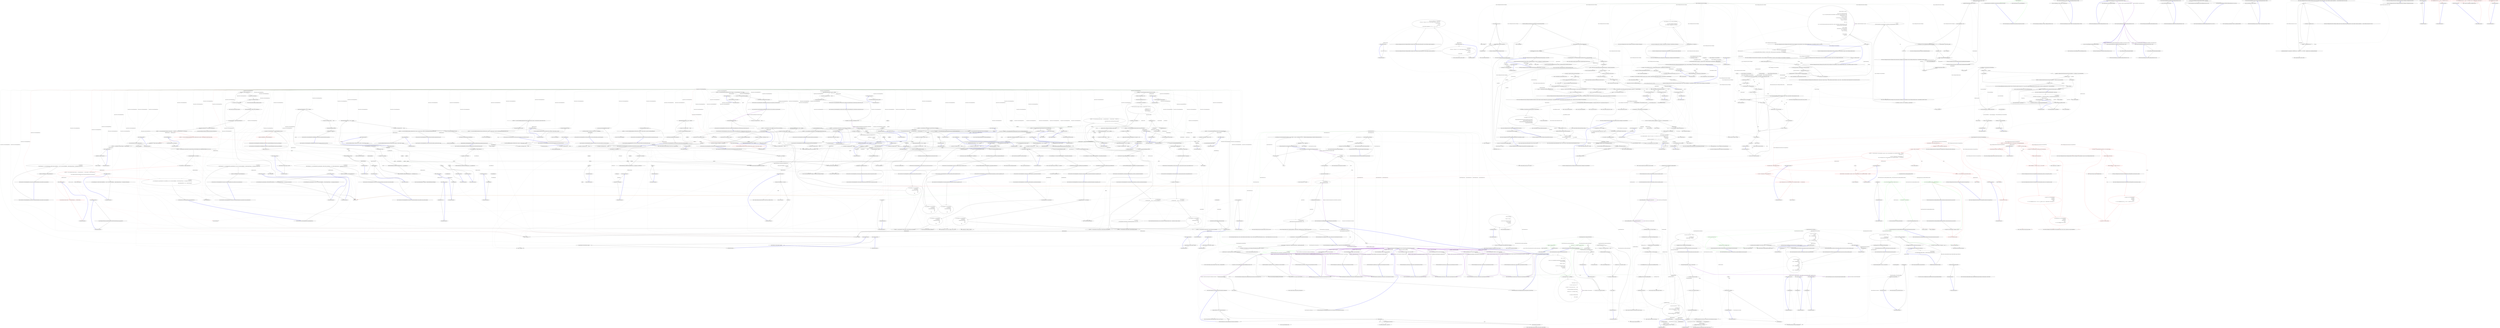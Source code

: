 digraph  {
n435 [label="Nancy.Tests.Unit.NancyEngineFixture", span=""];
n436 [label=applicationPipelines, span=""];
n437 [label=request, span=""];
n438 [label=request, span=""];
n439 [label=pipelines, span=""];
n440 [label=pipelines, span=""];
n441 [label=pipelines, span=""];
n442 [label=returnedResponse, span=""];
n443 [label=pipelines, span=""];
n444 [label=pipelines, span=""];
n445 [label=newResponse, span=""];
n446 [label=pipelines, span=""];
n447 [label=returnedResponse, span=""];
n448 [label=pipelines, span=""];
n449 [label=testEx, span=""];
n450 [label=errorResponse, span=""];
n451 [label=pipelines, span=""];
n452 [label=routeUnderTest, span=""];
n453 [label=pipelines, span=""];
n454 [label=pipelines, span=""];
n455 [label=pipelines, span=""];
n456 [label=pipelines, span=""];
n0 [label="Entry Nancy.Tests.Unit.NancyEngineFixture.NancyEngineFixture()", span="27-27", cluster="Nancy.Tests.Unit.NancyEngineFixture.NancyEngineFixture()"];
n1 [label="this.resolver = A.Fake<IRouteResolver>()", span="29-29", cluster="Nancy.Tests.Unit.NancyEngineFixture.NancyEngineFixture()"];
n2 [label="this.response = new Response()", span="30-30", cluster="Nancy.Tests.Unit.NancyEngineFixture.NancyEngineFixture()"];
n18 [label="Entry Unk.>", span="", cluster="Unk.>"];
n3 [label="this.route = new FakeRoute(response)", span="31-31", cluster="Nancy.Tests.Unit.NancyEngineFixture.NancyEngineFixture()"];
n19 [label="Entry Nancy.Response.Response()", span="20-20", cluster="Nancy.Response.Response()"];
n4 [label="this.context = new NancyContext()", span="32-32", cluster="Nancy.Tests.Unit.NancyEngineFixture.NancyEngineFixture()"];
n20 [label="Entry Nancy.Tests.Fakes.FakeRoute.FakeRoute(dynamic)", span="15-15", cluster="Nancy.Tests.Fakes.FakeRoute.FakeRoute(dynamic)"];
n5 [label="this.statusCodeHandler = A.Fake<IStatusCodeHandler>()", span="33-33", cluster="Nancy.Tests.Unit.NancyEngineFixture.NancyEngineFixture()"];
n21 [label="Entry Nancy.NancyContext.NancyContext()", span="24-24", cluster="Nancy.NancyContext.NancyContext()"];
n6 [label="this.requestDispatcher = A.Fake<IRequestDispatcher>()", span="34-34", cluster="Nancy.Tests.Unit.NancyEngineFixture.NancyEngineFixture()"];
n7 [label="this.diagnosticsConfiguration = new DiagnosticsConfiguration()", span="35-35", cluster="Nancy.Tests.Unit.NancyEngineFixture.NancyEngineFixture()"];
n8 [label="A.CallTo(() => this.requestDispatcher.Dispatch(A<NancyContext>._)).Invokes(x => this.context.Response = new Response())", span="37-37", cluster="Nancy.Tests.Unit.NancyEngineFixture.NancyEngineFixture()"];
n22 [label="Entry Nancy.Diagnostics.DiagnosticsConfiguration.DiagnosticsConfiguration()", span="16-16", cluster="Nancy.Diagnostics.DiagnosticsConfiguration.DiagnosticsConfiguration()"];
n9 [label="A.CallTo(() => this.statusCodeHandler.HandlesStatusCode(A<HttpStatusCode>.Ignored, A<NancyContext>.Ignored)).Returns(false)", span="39-39", cluster="Nancy.Tests.Unit.NancyEngineFixture.NancyEngineFixture()", color=red, community=0];
n23 [label="Entry Unk.CallTo", span="", cluster="Unk.CallTo"];
n24 [label="Entry Unk.Invokes", span="", cluster="Unk.Invokes"];
n30 [label="Entry lambda expression", span="37-37", cluster="lambda expression"];
n34 [label="Entry lambda expression", span="37-37", cluster="lambda expression"];
n10 [label="contextFactory = A.Fake<INancyContextFactory>()", span="41-41", cluster="Nancy.Tests.Unit.NancyEngineFixture.NancyEngineFixture()"];
n25 [label="Entry Unk.Returns", span="", cluster="Unk.Returns"];
n37 [label="Entry lambda expression", span="39-39", cluster="lambda expression"];
n11 [label="A.CallTo(() => contextFactory.Create(A<Request>._)).Returns(context)", span="42-42", cluster="Nancy.Tests.Unit.NancyEngineFixture.NancyEngineFixture()"];
n12 [label="A.CallTo(() => resolver.Resolve(A<NancyContext>.Ignored)).Returns(new ResolveResult(route, DynamicDictionary.Empty, null, null, null))", span="44-44", cluster="Nancy.Tests.Unit.NancyEngineFixture.NancyEngineFixture()"];
n41 [label="Entry lambda expression", span="42-42", cluster="lambda expression"];
n13 [label="var applicationPipelines = new Pipelines()", span="46-46", cluster="Nancy.Tests.Unit.NancyEngineFixture.NancyEngineFixture()"];
n26 [label="Entry System.Tuple<T1, T2, T3, T4, T5>.Tuple(T1, T2, T3, T4, T5)", span="0-0", cluster="System.Tuple<T1, T2, T3, T4, T5>.Tuple(T1, T2, T3, T4, T5)"];
n45 [label="Entry lambda expression", span="44-44", cluster="lambda expression"];
n14 [label="this.routeInvoker = A.Fake<IRouteInvoker>()", span="48-48", cluster="Nancy.Tests.Unit.NancyEngineFixture.NancyEngineFixture()"];
n27 [label="Entry Nancy.Bootstrapper.Pipelines.Pipelines()", span="12-12", cluster="Nancy.Bootstrapper.Pipelines.Pipelines()"];
n16 [label="this.engine =\r\n                new NancyEngine(this.requestDispatcher, this.contextFactory, new[] { this.statusCodeHandler }, A.Fake<IRequestTracing>(), this.diagnosticsConfiguration)\r\n                {\r\n                    RequestPipelinesFactory = ctx => applicationPipelines\r\n                }", span="55-59", cluster="Nancy.Tests.Unit.NancyEngineFixture.NancyEngineFixture()"];
n58 [label=applicationPipelines, span="58-58", cluster="lambda expression"];
n15 [label="A.CallTo(() => this.routeInvoker.Invoke(A<Route>._, A<DynamicDictionary>._, A<NancyContext>._)).ReturnsLazily(arg =>\r\n            {\r\n                return (Response)((Route)arg.Arguments[0]).Action.Invoke((DynamicDictionary)arg.Arguments[1]);\r\n            })", span="50-53", cluster="Nancy.Tests.Unit.NancyEngineFixture.NancyEngineFixture()", color=red, community=0];
n28 [label="Entry Unk.ReturnsLazily", span="", cluster="Unk.ReturnsLazily"];
n49 [label="Entry lambda expression", span="50-50", cluster="lambda expression"];
n53 [label="Entry lambda expression", span="50-53", cluster="lambda expression"];
n17 [label="Exit Nancy.Tests.Unit.NancyEngineFixture.NancyEngineFixture()", span="27-27", cluster="Nancy.Tests.Unit.NancyEngineFixture.NancyEngineFixture()"];
n29 [label="Entry NancyEngine.cstr", span="", cluster="NancyEngine.cstr"];
n31 [label="this.requestDispatcher.Dispatch(A<NancyContext>._)", span="37-37", cluster="lambda expression"];
n32 [label="Exit lambda expression", span="37-37", cluster="lambda expression"];
n33 [label="Entry Unk.Dispatch", span="", cluster="Unk.Dispatch"];
n35 [label="this.context.Response = new Response()", span="37-37", cluster="lambda expression"];
n36 [label="Exit lambda expression", span="37-37", cluster="lambda expression"];
n38 [label="this.statusCodeHandler.HandlesStatusCode(A<HttpStatusCode>.Ignored, A<NancyContext>.Ignored)", span="39-39", cluster="lambda expression", color=red, community=0];
n39 [label="Exit lambda expression", span="39-39", cluster="lambda expression"];
n40 [label="Entry Unk.HandlesStatusCode", span="", cluster="Unk.HandlesStatusCode"];
n42 [label="contextFactory.Create(A<Request>._)", span="42-42", cluster="lambda expression"];
n43 [label="Exit lambda expression", span="42-42", cluster="lambda expression"];
n44 [label="Entry Unk.Create", span="", cluster="Unk.Create"];
n46 [label="resolver.Resolve(A<NancyContext>.Ignored)", span="44-44", cluster="lambda expression"];
n47 [label="Exit lambda expression", span="44-44", cluster="lambda expression"];
n48 [label="Entry Unk.Resolve", span="", cluster="Unk.Resolve"];
n50 [label="this.routeInvoker.Invoke(A<Route>._, A<DynamicDictionary>._, A<NancyContext>._)", span="50-50", cluster="lambda expression", color=red, community=0];
n51 [label="Exit lambda expression", span="50-50", cluster="lambda expression"];
n52 [label="Entry Unk.Invoke", span="", cluster="Unk.Invoke"];
n54 [label="return (Response)((Route)arg.Arguments[0]).Action.Invoke((DynamicDictionary)arg.Arguments[1]);", span="52-52", cluster="lambda expression"];
n55 [label="Exit lambda expression", span="50-53", cluster="lambda expression"];
n56 [label="Entry System.Func<T, TResult>.Invoke(T)", span="0-0", cluster="System.Func<T, TResult>.Invoke(T)"];
n57 [label="Entry lambda expression", span="58-58", cluster="lambda expression"];
n59 [label="Exit lambda expression", span="58-58", cluster="lambda expression"];
n60 [label="Entry Nancy.Tests.Unit.NancyEngineFixture.Should_throw_argumentnullexception_when_created_with_null_dispatcher()", span="63-63", cluster="Nancy.Tests.Unit.NancyEngineFixture.Should_throw_argumentnullexception_when_created_with_null_dispatcher()"];
n61 [label="var exception =\r\n                Record.Exception(() => new NancyEngine(null, A.Fake<INancyContextFactory>(), new[] { this.statusCodeHandler }, A.Fake<IRequestTracing>(), this.diagnosticsConfiguration))", span="66-67", cluster="Nancy.Tests.Unit.NancyEngineFixture.Should_throw_argumentnullexception_when_created_with_null_dispatcher()"];
n62 [label="exception.ShouldBeOfType<ArgumentNullException>()", span="70-70", cluster="Nancy.Tests.Unit.NancyEngineFixture.Should_throw_argumentnullexception_when_created_with_null_dispatcher()"];
n64 [label="Entry Unk.Exception", span="", cluster="Unk.Exception"];
n65 [label="Entry lambda expression", span="67-67", cluster="lambda expression"];
n63 [label="Exit Nancy.Tests.Unit.NancyEngineFixture.Should_throw_argumentnullexception_when_created_with_null_dispatcher()", span="63-63", cluster="Nancy.Tests.Unit.NancyEngineFixture.Should_throw_argumentnullexception_when_created_with_null_dispatcher()"];
n66 [label="new NancyEngine(null, A.Fake<INancyContextFactory>(), new[] { this.statusCodeHandler }, A.Fake<IRequestTracing>(), this.diagnosticsConfiguration)", span="67-67", cluster="lambda expression"];
n67 [label="Exit lambda expression", span="67-67", cluster="lambda expression"];
n68 [label="Entry Nancy.Tests.Unit.NancyEngineFixture.Should_throw_argumentnullexception_when_created_with_null_context_factory()", span="74-74", cluster="Nancy.Tests.Unit.NancyEngineFixture.Should_throw_argumentnullexception_when_created_with_null_context_factory()"];
n69 [label="var exception =\r\n                Record.Exception(() => new NancyEngine(this.requestDispatcher, null, new[] { this.statusCodeHandler }, A.Fake<IRequestTracing>(), this.diagnosticsConfiguration))", span="77-78", cluster="Nancy.Tests.Unit.NancyEngineFixture.Should_throw_argumentnullexception_when_created_with_null_context_factory()"];
n70 [label="exception.ShouldBeOfType<ArgumentNullException>()", span="81-81", cluster="Nancy.Tests.Unit.NancyEngineFixture.Should_throw_argumentnullexception_when_created_with_null_context_factory()"];
n72 [label="Entry lambda expression", span="78-78", cluster="lambda expression"];
n71 [label="Exit Nancy.Tests.Unit.NancyEngineFixture.Should_throw_argumentnullexception_when_created_with_null_context_factory()", span="74-74", cluster="Nancy.Tests.Unit.NancyEngineFixture.Should_throw_argumentnullexception_when_created_with_null_context_factory()"];
n73 [label="new NancyEngine(this.requestDispatcher, null, new[] { this.statusCodeHandler }, A.Fake<IRequestTracing>(), this.diagnosticsConfiguration)", span="78-78", cluster="lambda expression"];
n74 [label="Exit lambda expression", span="78-78", cluster="lambda expression"];
n75 [label="Entry Nancy.Tests.Unit.NancyEngineFixture.Should_throw_argumentnullexception_when_created_with_null_status_handler()", span="85-85", cluster="Nancy.Tests.Unit.NancyEngineFixture.Should_throw_argumentnullexception_when_created_with_null_status_handler()"];
n76 [label="var exception =\r\n                Record.Exception(() => new NancyEngine(this.requestDispatcher, A.Fake<INancyContextFactory>(), null, A.Fake<IRequestTracing>(), this.diagnosticsConfiguration))", span="88-89", cluster="Nancy.Tests.Unit.NancyEngineFixture.Should_throw_argumentnullexception_when_created_with_null_status_handler()"];
n77 [label="exception.ShouldBeOfType<ArgumentNullException>()", span="92-92", cluster="Nancy.Tests.Unit.NancyEngineFixture.Should_throw_argumentnullexception_when_created_with_null_status_handler()"];
n79 [label="Entry lambda expression", span="89-89", cluster="lambda expression"];
n78 [label="Exit Nancy.Tests.Unit.NancyEngineFixture.Should_throw_argumentnullexception_when_created_with_null_status_handler()", span="85-85", cluster="Nancy.Tests.Unit.NancyEngineFixture.Should_throw_argumentnullexception_when_created_with_null_status_handler()"];
n80 [label="new NancyEngine(this.requestDispatcher, A.Fake<INancyContextFactory>(), null, A.Fake<IRequestTracing>(), this.diagnosticsConfiguration)", span="89-89", cluster="lambda expression"];
n81 [label="Exit lambda expression", span="89-89", cluster="lambda expression"];
n82 [label="Entry Nancy.Tests.Unit.NancyEngineFixture.HandleRequest_Should_Throw_ArgumentNullException_When_Given_A_Null_Request()", span="96-96", cluster="Nancy.Tests.Unit.NancyEngineFixture.HandleRequest_Should_Throw_ArgumentNullException_When_Given_A_Null_Request()"];
n83 [label="Request request = null", span="99-99", cluster="Nancy.Tests.Unit.NancyEngineFixture.HandleRequest_Should_Throw_ArgumentNullException_When_Given_A_Null_Request()"];
n84 [label="var exception = Record.Exception(() => engine.HandleRequest(request))", span="102-102", cluster="Nancy.Tests.Unit.NancyEngineFixture.HandleRequest_Should_Throw_ArgumentNullException_When_Given_A_Null_Request()"];
n88 [label="engine.HandleRequest(request)", span="102-102", cluster="lambda expression"];
n85 [label="exception.ShouldBeOfType<ArgumentNullException>()", span="105-105", cluster="Nancy.Tests.Unit.NancyEngineFixture.HandleRequest_Should_Throw_ArgumentNullException_When_Given_A_Null_Request()", color=red, community=0];
n87 [label="Entry lambda expression", span="102-102", cluster="lambda expression"];
n86 [label="Exit Nancy.Tests.Unit.NancyEngineFixture.HandleRequest_Should_Throw_ArgumentNullException_When_Given_A_Null_Request()", span="96-96", cluster="Nancy.Tests.Unit.NancyEngineFixture.HandleRequest_Should_Throw_ArgumentNullException_When_Given_A_Null_Request()"];
n89 [label="Exit lambda expression", span="102-102", cluster="lambda expression"];
n90 [label="Entry Nancy.INancyEngine.HandleRequest(Nancy.Request)", span="21-21", cluster="Nancy.INancyEngine.HandleRequest(Nancy.Request)"];
n91 [label="Entry Nancy.Tests.Unit.NancyEngineFixture.HandleRequest_should_get_context_from_context_factory()", span="109-109", cluster="Nancy.Tests.Unit.NancyEngineFixture.HandleRequest_should_get_context_from_context_factory()"];
n92 [label="var request = new Request(''GET'', ''/'', ''http'')", span="112-112", cluster="Nancy.Tests.Unit.NancyEngineFixture.HandleRequest_should_get_context_from_context_factory()"];
n93 [label="this.engine.HandleRequest(request)", span="115-115", cluster="Nancy.Tests.Unit.NancyEngineFixture.HandleRequest_should_get_context_from_context_factory()"];
n96 [label="Entry Nancy.Request.Request(string, string, string)", span="28-28", cluster="Nancy.Request.Request(string, string, string)"];
n94 [label="A.CallTo(() => this.contextFactory.Create(request)).MustHaveHappened(Repeated.Exactly.Once)", span="118-118", cluster="Nancy.Tests.Unit.NancyEngineFixture.HandleRequest_should_get_context_from_context_factory()"];
n99 [label="this.contextFactory.Create(request)", span="118-118", cluster="lambda expression"];
n95 [label="Exit Nancy.Tests.Unit.NancyEngineFixture.HandleRequest_should_get_context_from_context_factory()", span="109-109", cluster="Nancy.Tests.Unit.NancyEngineFixture.HandleRequest_should_get_context_from_context_factory()"];
n97 [label="Entry Unk.MustHaveHappened", span="", cluster="Unk.MustHaveHappened"];
n98 [label="Entry lambda expression", span="118-118", cluster="lambda expression"];
n100 [label="Exit lambda expression", span="118-118", cluster="lambda expression"];
n101 [label="Entry Nancy.INancyContextFactory.Create(Nancy.Request)", span="11-11", cluster="Nancy.INancyContextFactory.Create(Nancy.Request)"];
n102 [label="Entry Nancy.Tests.Unit.NancyEngineFixture.HandleRequest_should_set_correct_response_on_returned_context()", span="122-122", cluster="Nancy.Tests.Unit.NancyEngineFixture.HandleRequest_should_set_correct_response_on_returned_context()"];
n103 [label="var request = new Request(''GET'', ''/'', ''http'')", span="125-125", cluster="Nancy.Tests.Unit.NancyEngineFixture.HandleRequest_should_set_correct_response_on_returned_context()"];
n104 [label="A.CallTo(() => this.requestDispatcher.Dispatch(this.context)).Invokes(x => this.context.Response = this.response)", span="127-127", cluster="Nancy.Tests.Unit.NancyEngineFixture.HandleRequest_should_set_correct_response_on_returned_context()"];
n105 [label="var result = this.engine.HandleRequest(request)", span="130-130", cluster="Nancy.Tests.Unit.NancyEngineFixture.HandleRequest_should_set_correct_response_on_returned_context()"];
n109 [label="Entry lambda expression", span="127-127", cluster="lambda expression"];
n113 [label="Entry lambda expression", span="127-127", cluster="lambda expression"];
n106 [label="result.Response.ShouldBeSameAs(this.response)", span="133-133", cluster="Nancy.Tests.Unit.NancyEngineFixture.HandleRequest_should_set_correct_response_on_returned_context()"];
n107 [label="Exit Nancy.Tests.Unit.NancyEngineFixture.HandleRequest_should_set_correct_response_on_returned_context()", span="122-122", cluster="Nancy.Tests.Unit.NancyEngineFixture.HandleRequest_should_set_correct_response_on_returned_context()"];
n108 [label="Entry object.ShouldBeSameAs(object)", span="130-130", cluster="object.ShouldBeSameAs(object)"];
n110 [label="this.requestDispatcher.Dispatch(this.context)", span="127-127", cluster="lambda expression"];
n111 [label="Exit lambda expression", span="127-127", cluster="lambda expression"];
n112 [label="Entry Nancy.Routing.IRequestDispatcher.Dispatch(Nancy.NancyContext)", span="11-11", cluster="Nancy.Routing.IRequestDispatcher.Dispatch(Nancy.NancyContext)"];
n114 [label="this.context.Response = this.response", span="127-127", cluster="lambda expression"];
n115 [label="Exit lambda expression", span="127-127", cluster="lambda expression"];
n116 [label="Entry Nancy.Tests.Unit.NancyEngineFixture.Should_not_add_nancy_version_number_header_on_returned_response()", span="137-137", cluster="Nancy.Tests.Unit.NancyEngineFixture.Should_not_add_nancy_version_number_header_on_returned_response()"];
n117 [label="var request = new Request(''GET'', ''/'', ''http'')", span="141-141", cluster="Nancy.Tests.Unit.NancyEngineFixture.Should_not_add_nancy_version_number_header_on_returned_response()"];
n118 [label="var result = this.engine.HandleRequest(request)", span="144-144", cluster="Nancy.Tests.Unit.NancyEngineFixture.Should_not_add_nancy_version_number_header_on_returned_response()"];
n119 [label="result.Response.Headers.ContainsKey(''Nancy-Version'').ShouldBeFalse()", span="147-147", cluster="Nancy.Tests.Unit.NancyEngineFixture.Should_not_add_nancy_version_number_header_on_returned_response()"];
n120 [label="Exit Nancy.Tests.Unit.NancyEngineFixture.Should_not_add_nancy_version_number_header_on_returned_response()", span="137-137", cluster="Nancy.Tests.Unit.NancyEngineFixture.Should_not_add_nancy_version_number_header_on_returned_response()"];
n121 [label="Entry System.Collections.Generic.IDictionary<TKey, TValue>.ContainsKey(TKey)", span="0-0", cluster="System.Collections.Generic.IDictionary<TKey, TValue>.ContainsKey(TKey)"];
n122 [label="Entry bool.ShouldBeFalse()", span="90-90", cluster="bool.ShouldBeFalse()"];
n123 [label="Entry Nancy.Tests.Unit.NancyEngineFixture.Should_not_throw_exception_when_handlerequest_is_invoked_and_pre_request_hook_is_null()", span="151-151", cluster="Nancy.Tests.Unit.NancyEngineFixture.Should_not_throw_exception_when_handlerequest_is_invoked_and_pre_request_hook_is_null()"];
n124 [label="var pipelines = new Pipelines { BeforeRequest = null }", span="154-154", cluster="Nancy.Tests.Unit.NancyEngineFixture.Should_not_throw_exception_when_handlerequest_is_invoked_and_pre_request_hook_is_null()"];
n125 [label="engine.RequestPipelinesFactory = (ctx) => pipelines", span="155-155", cluster="Nancy.Tests.Unit.NancyEngineFixture.Should_not_throw_exception_when_handlerequest_is_invoked_and_pre_request_hook_is_null()"];
n130 [label=pipelines, span="155-155", cluster="lambda expression"];
n126 [label="var request = new Request(''GET'', ''/'', ''http'')", span="158-158", cluster="Nancy.Tests.Unit.NancyEngineFixture.Should_not_throw_exception_when_handlerequest_is_invoked_and_pre_request_hook_is_null()"];
n127 [label="this.engine.HandleRequest(request)", span="161-161", cluster="Nancy.Tests.Unit.NancyEngineFixture.Should_not_throw_exception_when_handlerequest_is_invoked_and_pre_request_hook_is_null()"];
n128 [label="Exit Nancy.Tests.Unit.NancyEngineFixture.Should_not_throw_exception_when_handlerequest_is_invoked_and_pre_request_hook_is_null()", span="151-151", cluster="Nancy.Tests.Unit.NancyEngineFixture.Should_not_throw_exception_when_handlerequest_is_invoked_and_pre_request_hook_is_null()"];
n129 [label="Entry lambda expression", span="155-155", cluster="lambda expression"];
n131 [label="Exit lambda expression", span="155-155", cluster="lambda expression"];
n132 [label="Entry Nancy.Tests.Unit.NancyEngineFixture.Should_not_throw_exception_when_handlerequest_is_invoked_and_post_request_hook_is_null()", span="165-165", cluster="Nancy.Tests.Unit.NancyEngineFixture.Should_not_throw_exception_when_handlerequest_is_invoked_and_post_request_hook_is_null()"];
n133 [label="var pipelines = new Pipelines { AfterRequest = null }", span="168-168", cluster="Nancy.Tests.Unit.NancyEngineFixture.Should_not_throw_exception_when_handlerequest_is_invoked_and_post_request_hook_is_null()"];
n134 [label="engine.RequestPipelinesFactory = (ctx) => pipelines", span="169-169", cluster="Nancy.Tests.Unit.NancyEngineFixture.Should_not_throw_exception_when_handlerequest_is_invoked_and_post_request_hook_is_null()"];
n139 [label=pipelines, span="169-169", cluster="lambda expression"];
n135 [label="var request = new Request(''GET'', ''/'', ''http'')", span="172-172", cluster="Nancy.Tests.Unit.NancyEngineFixture.Should_not_throw_exception_when_handlerequest_is_invoked_and_post_request_hook_is_null()"];
n136 [label="this.engine.HandleRequest(request)", span="175-175", cluster="Nancy.Tests.Unit.NancyEngineFixture.Should_not_throw_exception_when_handlerequest_is_invoked_and_post_request_hook_is_null()"];
n137 [label="Exit Nancy.Tests.Unit.NancyEngineFixture.Should_not_throw_exception_when_handlerequest_is_invoked_and_post_request_hook_is_null()", span="165-165", cluster="Nancy.Tests.Unit.NancyEngineFixture.Should_not_throw_exception_when_handlerequest_is_invoked_and_post_request_hook_is_null()"];
n138 [label="Entry lambda expression", span="169-169", cluster="lambda expression"];
n140 [label="Exit lambda expression", span="169-169", cluster="lambda expression"];
n141 [label="Entry Nancy.Tests.Unit.NancyEngineFixture.Should_call_pre_request_hook_should_be_invoked_with_request_from_context()", span="179-179", cluster="Nancy.Tests.Unit.NancyEngineFixture.Should_call_pre_request_hook_should_be_invoked_with_request_from_context()"];
n142 [label="Request passedRequest = null", span="182-182", cluster="Nancy.Tests.Unit.NancyEngineFixture.Should_call_pre_request_hook_should_be_invoked_with_request_from_context()"];
n143 [label="var pipelines = new Pipelines()", span="184-184", cluster="Nancy.Tests.Unit.NancyEngineFixture.Should_call_pre_request_hook_should_be_invoked_with_request_from_context()"];
n144 [label="pipelines.BeforeRequest.AddItemToStartOfPipeline((ctx) =>\r\n            {\r\n                passedRequest = ctx.Request;\r\n                return null;\r\n            })", span="185-189", cluster="Nancy.Tests.Unit.NancyEngineFixture.Should_call_pre_request_hook_should_be_invoked_with_request_from_context()"];
n145 [label="engine.RequestPipelinesFactory = (ctx) => pipelines", span="191-191", cluster="Nancy.Tests.Unit.NancyEngineFixture.Should_call_pre_request_hook_should_be_invoked_with_request_from_context()"];
n157 [label=pipelines, span="191-191", cluster="lambda expression"];
n151 [label="Entry Nancy.NamedPipelineBase<TDelegate>.AddItemToStartOfPipeline(TDelegate)", span="45-45", cluster="Nancy.NamedPipelineBase<TDelegate>.AddItemToStartOfPipeline(TDelegate)"];
n152 [label="Entry lambda expression", span="185-189", cluster="lambda expression"];
n149 [label="passedRequest.ShouldBeSameAs(request)", span="201-201", cluster="Nancy.Tests.Unit.NancyEngineFixture.Should_call_pre_request_hook_should_be_invoked_with_request_from_context()"];
n146 [label="var request = new Request(''GET'', ''/'', ''http'')", span="193-193", cluster="Nancy.Tests.Unit.NancyEngineFixture.Should_call_pre_request_hook_should_be_invoked_with_request_from_context()"];
n147 [label="this.context.Request = request", span="195-195", cluster="Nancy.Tests.Unit.NancyEngineFixture.Should_call_pre_request_hook_should_be_invoked_with_request_from_context()"];
n148 [label="this.engine.HandleRequest(request)", span="198-198", cluster="Nancy.Tests.Unit.NancyEngineFixture.Should_call_pre_request_hook_should_be_invoked_with_request_from_context()"];
n150 [label="Exit Nancy.Tests.Unit.NancyEngineFixture.Should_call_pre_request_hook_should_be_invoked_with_request_from_context()", span="179-179", cluster="Nancy.Tests.Unit.NancyEngineFixture.Should_call_pre_request_hook_should_be_invoked_with_request_from_context()"];
n153 [label="passedRequest = ctx.Request", span="187-187", cluster="lambda expression"];
n154 [label="return null;", span="188-188", cluster="lambda expression"];
n155 [label="Exit lambda expression", span="185-189", cluster="lambda expression"];
n156 [label="Entry lambda expression", span="191-191", cluster="lambda expression"];
n158 [label="Exit lambda expression", span="191-191", cluster="lambda expression"];
n159 [label="Entry Nancy.Tests.Unit.NancyEngineFixture.Should_return_response_from_pre_request_hook_when_not_null()", span="205-205", cluster="Nancy.Tests.Unit.NancyEngineFixture.Should_return_response_from_pre_request_hook_when_not_null()"];
n160 [label="var returnedResponse = A.Fake<Response>()", span="208-208", cluster="Nancy.Tests.Unit.NancyEngineFixture.Should_return_response_from_pre_request_hook_when_not_null()"];
n161 [label="var pipelines = new Pipelines()", span="210-210", cluster="Nancy.Tests.Unit.NancyEngineFixture.Should_return_response_from_pre_request_hook_when_not_null()"];
n162 [label="pipelines.BeforeRequest.AddItemToStartOfPipeline(ctx => returnedResponse)", span="211-211", cluster="Nancy.Tests.Unit.NancyEngineFixture.Should_return_response_from_pre_request_hook_when_not_null()"];
n170 [label=returnedResponse, span="211-211", cluster="lambda expression"];
n166 [label="result.Response.ShouldBeSameAs(returnedResponse)", span="221-221", cluster="Nancy.Tests.Unit.NancyEngineFixture.Should_return_response_from_pre_request_hook_when_not_null()"];
n163 [label="engine.RequestPipelinesFactory = (ctx) => pipelines", span="213-213", cluster="Nancy.Tests.Unit.NancyEngineFixture.Should_return_response_from_pre_request_hook_when_not_null()"];
n173 [label=pipelines, span="213-213", cluster="lambda expression"];
n169 [label="Entry lambda expression", span="211-211", cluster="lambda expression"];
n164 [label="var request = new Request(''GET'', ''/'', ''http'')", span="215-215", cluster="Nancy.Tests.Unit.NancyEngineFixture.Should_return_response_from_pre_request_hook_when_not_null()"];
n165 [label="var result = this.engine.HandleRequest(request)", span="218-218", cluster="Nancy.Tests.Unit.NancyEngineFixture.Should_return_response_from_pre_request_hook_when_not_null()"];
n167 [label="Exit Nancy.Tests.Unit.NancyEngineFixture.Should_return_response_from_pre_request_hook_when_not_null()", span="205-205", cluster="Nancy.Tests.Unit.NancyEngineFixture.Should_return_response_from_pre_request_hook_when_not_null()"];
n168 [label="Entry Unk.ShouldBeSameAs", span="", cluster="Unk.ShouldBeSameAs"];
n171 [label="Exit lambda expression", span="211-211", cluster="lambda expression"];
n172 [label="Entry lambda expression", span="213-213", cluster="lambda expression"];
n174 [label="Exit lambda expression", span="213-213", cluster="lambda expression"];
n175 [label="Entry Nancy.Tests.Unit.NancyEngineFixture.Should_allow_post_request_hook_to_modify_context_items()", span="225-225", cluster="Nancy.Tests.Unit.NancyEngineFixture.Should_allow_post_request_hook_to_modify_context_items()"];
n176 [label="var pipelines = new Pipelines()", span="228-228", cluster="Nancy.Tests.Unit.NancyEngineFixture.Should_allow_post_request_hook_to_modify_context_items()"];
n177 [label="pipelines.BeforeRequest.AddItemToStartOfPipeline(ctx =>\r\n            {\r\n                ctx.Items.Add(''PostReqTest'', new object());\r\n                return null;\r\n            })", span="229-233", cluster="Nancy.Tests.Unit.NancyEngineFixture.Should_allow_post_request_hook_to_modify_context_items()"];
n178 [label="engine.RequestPipelinesFactory = (ctx) => pipelines", span="235-235", cluster="Nancy.Tests.Unit.NancyEngineFixture.Should_allow_post_request_hook_to_modify_context_items()"];
n191 [label=pipelines, span="235-235", cluster="lambda expression"];
n184 [label="Entry lambda expression", span="229-233", cluster="lambda expression"];
n179 [label="var request = new Request(''GET'', ''/'', ''http'')", span="237-237", cluster="Nancy.Tests.Unit.NancyEngineFixture.Should_allow_post_request_hook_to_modify_context_items()"];
n180 [label="var result = this.engine.HandleRequest(request)", span="240-240", cluster="Nancy.Tests.Unit.NancyEngineFixture.Should_allow_post_request_hook_to_modify_context_items()"];
n181 [label="result.Items.ContainsKey(''PostReqTest'').ShouldBeTrue()", span="243-243", cluster="Nancy.Tests.Unit.NancyEngineFixture.Should_allow_post_request_hook_to_modify_context_items()"];
n182 [label="Exit Nancy.Tests.Unit.NancyEngineFixture.Should_allow_post_request_hook_to_modify_context_items()", span="225-225", cluster="Nancy.Tests.Unit.NancyEngineFixture.Should_allow_post_request_hook_to_modify_context_items()"];
n183 [label="Entry bool.ShouldBeTrue()", span="85-85", cluster="bool.ShouldBeTrue()"];
n185 [label="ctx.Items.Add(''PostReqTest'', new object())", span="231-231", cluster="lambda expression"];
n186 [label="return null;", span="232-232", cluster="lambda expression"];
n188 [label="Entry object.Object()", span="0-0", cluster="object.Object()"];
n189 [label="Entry System.Collections.Generic.IDictionary<TKey, TValue>.Add(TKey, TValue)", span="0-0", cluster="System.Collections.Generic.IDictionary<TKey, TValue>.Add(TKey, TValue)"];
n187 [label="Exit lambda expression", span="229-233", cluster="lambda expression"];
n190 [label="Entry lambda expression", span="235-235", cluster="lambda expression"];
n192 [label="Exit lambda expression", span="235-235", cluster="lambda expression"];
n193 [label="Entry Nancy.Tests.Unit.NancyEngineFixture.Should_allow_post_request_hook_to_replace_response()", span="247-247", cluster="Nancy.Tests.Unit.NancyEngineFixture.Should_allow_post_request_hook_to_replace_response()"];
n194 [label="var newResponse = new Response()", span="250-250", cluster="Nancy.Tests.Unit.NancyEngineFixture.Should_allow_post_request_hook_to_replace_response()"];
n195 [label="var pipelines = new Pipelines()", span="252-252", cluster="Nancy.Tests.Unit.NancyEngineFixture.Should_allow_post_request_hook_to_replace_response()"];
n196 [label="pipelines.BeforeRequest.AddItemToStartOfPipeline(ctx => ctx.Response = newResponse)", span="253-253", cluster="Nancy.Tests.Unit.NancyEngineFixture.Should_allow_post_request_hook_to_replace_response()"];
n203 [label="ctx.Response = newResponse", span="253-253", cluster="lambda expression"];
n200 [label="result.Response.ShouldBeSameAs(newResponse)", span="262-262", cluster="Nancy.Tests.Unit.NancyEngineFixture.Should_allow_post_request_hook_to_replace_response()"];
n197 [label="engine.RequestPipelinesFactory = (ctx) => pipelines", span="254-254", cluster="Nancy.Tests.Unit.NancyEngineFixture.Should_allow_post_request_hook_to_replace_response()"];
n206 [label=pipelines, span="254-254", cluster="lambda expression"];
n202 [label="Entry lambda expression", span="253-253", cluster="lambda expression"];
n198 [label="var request = new Request(''GET'', ''/'', ''http'')", span="256-256", cluster="Nancy.Tests.Unit.NancyEngineFixture.Should_allow_post_request_hook_to_replace_response()"];
n199 [label="var result = this.engine.HandleRequest(request)", span="259-259", cluster="Nancy.Tests.Unit.NancyEngineFixture.Should_allow_post_request_hook_to_replace_response()"];
n201 [label="Exit Nancy.Tests.Unit.NancyEngineFixture.Should_allow_post_request_hook_to_replace_response()", span="247-247", cluster="Nancy.Tests.Unit.NancyEngineFixture.Should_allow_post_request_hook_to_replace_response()"];
n204 [label="Exit lambda expression", span="253-253", cluster="lambda expression"];
n205 [label="Entry lambda expression", span="254-254", cluster="lambda expression"];
n207 [label="Exit lambda expression", span="254-254", cluster="lambda expression"];
n208 [label="Entry Nancy.Tests.Unit.NancyEngineFixture.HandleRequest_prereq_returns_response_should_still_run_postreq()", span="266-266", cluster="Nancy.Tests.Unit.NancyEngineFixture.HandleRequest_prereq_returns_response_should_still_run_postreq()"];
n209 [label="var returnedResponse = A.Fake<Response>()", span="269-269", cluster="Nancy.Tests.Unit.NancyEngineFixture.HandleRequest_prereq_returns_response_should_still_run_postreq()"];
n210 [label="var postReqCalled = false", span="270-270", cluster="Nancy.Tests.Unit.NancyEngineFixture.HandleRequest_prereq_returns_response_should_still_run_postreq()"];
n212 [label="pipelines.BeforeRequest.AddItemToStartOfPipeline(ctx => returnedResponse)", span="273-273", cluster="Nancy.Tests.Unit.NancyEngineFixture.HandleRequest_prereq_returns_response_should_still_run_postreq()"];
n221 [label=returnedResponse, span="273-273", cluster="lambda expression"];
n211 [label="var pipelines = new Pipelines()", span="272-272", cluster="Nancy.Tests.Unit.NancyEngineFixture.HandleRequest_prereq_returns_response_should_still_run_postreq()"];
n213 [label="pipelines.AfterRequest.AddItemToEndOfPipeline(ctx => postReqCalled = true)", span="274-274", cluster="Nancy.Tests.Unit.NancyEngineFixture.HandleRequest_prereq_returns_response_should_still_run_postreq()"];
n214 [label="engine.RequestPipelinesFactory = (ctx) => pipelines", span="276-276", cluster="Nancy.Tests.Unit.NancyEngineFixture.HandleRequest_prereq_returns_response_should_still_run_postreq()"];
n227 [label=pipelines, span="276-276", cluster="lambda expression"];
n220 [label="Entry lambda expression", span="273-273", cluster="lambda expression"];
n219 [label="Entry Nancy.NamedPipelineBase<TDelegate>.AddItemToEndOfPipeline(TDelegate)", span="67-67", cluster="Nancy.NamedPipelineBase<TDelegate>.AddItemToEndOfPipeline(TDelegate)"];
n223 [label="Entry lambda expression", span="274-274", cluster="lambda expression"];
n217 [label="postReqCalled.ShouldBeTrue()", span="284-284", cluster="Nancy.Tests.Unit.NancyEngineFixture.HandleRequest_prereq_returns_response_should_still_run_postreq()"];
n215 [label="var request = new Request(''GET'', ''/'', ''http'')", span="278-278", cluster="Nancy.Tests.Unit.NancyEngineFixture.HandleRequest_prereq_returns_response_should_still_run_postreq()"];
n216 [label="this.engine.HandleRequest(request)", span="281-281", cluster="Nancy.Tests.Unit.NancyEngineFixture.HandleRequest_prereq_returns_response_should_still_run_postreq()"];
n218 [label="Exit Nancy.Tests.Unit.NancyEngineFixture.HandleRequest_prereq_returns_response_should_still_run_postreq()", span="266-266", cluster="Nancy.Tests.Unit.NancyEngineFixture.HandleRequest_prereq_returns_response_should_still_run_postreq()"];
n222 [label="Exit lambda expression", span="273-273", cluster="lambda expression"];
n224 [label="postReqCalled = true", span="274-274", cluster="lambda expression"];
n225 [label="Exit lambda expression", span="274-274", cluster="lambda expression"];
n226 [label="Entry lambda expression", span="276-276", cluster="lambda expression"];
n228 [label="Exit lambda expression", span="276-276", cluster="lambda expression"];
n229 [label="Entry Nancy.Tests.Unit.NancyEngineFixture.Should_ask_status_handler_if_it_can_handle_status_code()", span="288-288", cluster="Nancy.Tests.Unit.NancyEngineFixture.Should_ask_status_handler_if_it_can_handle_status_code()"];
n230 [label="var request = new Request(''GET'', ''/'', ''http'')", span="291-291", cluster="Nancy.Tests.Unit.NancyEngineFixture.Should_ask_status_handler_if_it_can_handle_status_code()"];
n231 [label="this.engine.HandleRequest(request)", span="294-294", cluster="Nancy.Tests.Unit.NancyEngineFixture.Should_ask_status_handler_if_it_can_handle_status_code()"];
n232 [label="A.CallTo(() => this.statusCodeHandler.HandlesStatusCode(A<HttpStatusCode>.Ignored, A<NancyContext>.Ignored)).MustHaveHappened(Repeated.Exactly.Once)", span="297-297", cluster="Nancy.Tests.Unit.NancyEngineFixture.Should_ask_status_handler_if_it_can_handle_status_code()"];
n233 [label="Exit Nancy.Tests.Unit.NancyEngineFixture.Should_ask_status_handler_if_it_can_handle_status_code()", span="288-288", cluster="Nancy.Tests.Unit.NancyEngineFixture.Should_ask_status_handler_if_it_can_handle_status_code()"];
n234 [label="Entry lambda expression", span="297-297", cluster="lambda expression"];
n235 [label="this.statusCodeHandler.HandlesStatusCode(A<HttpStatusCode>.Ignored, A<NancyContext>.Ignored)", span="297-297", cluster="lambda expression"];
n236 [label="Exit lambda expression", span="297-297", cluster="lambda expression"];
n237 [label="Entry Nancy.Tests.Unit.NancyEngineFixture.Should_not_invoke_status_handler_if_not_supported_status_code()", span="301-301", cluster="Nancy.Tests.Unit.NancyEngineFixture.Should_not_invoke_status_handler_if_not_supported_status_code()"];
n238 [label="var request = new Request(''GET'', ''/'', ''http'')", span="304-304", cluster="Nancy.Tests.Unit.NancyEngineFixture.Should_not_invoke_status_handler_if_not_supported_status_code()"];
n239 [label="this.engine.HandleRequest(request)", span="307-307", cluster="Nancy.Tests.Unit.NancyEngineFixture.Should_not_invoke_status_handler_if_not_supported_status_code()"];
n240 [label="A.CallTo(() => this.statusCodeHandler.Handle(A<HttpStatusCode>.Ignored, A<NancyContext>.Ignored)).MustNotHaveHappened()", span="310-310", cluster="Nancy.Tests.Unit.NancyEngineFixture.Should_not_invoke_status_handler_if_not_supported_status_code()"];
n241 [label="Exit Nancy.Tests.Unit.NancyEngineFixture.Should_not_invoke_status_handler_if_not_supported_status_code()", span="301-301", cluster="Nancy.Tests.Unit.NancyEngineFixture.Should_not_invoke_status_handler_if_not_supported_status_code()"];
n242 [label="Entry Unk.MustNotHaveHappened", span="", cluster="Unk.MustNotHaveHappened"];
n243 [label="Entry lambda expression", span="310-310", cluster="lambda expression"];
n244 [label="this.statusCodeHandler.Handle(A<HttpStatusCode>.Ignored, A<NancyContext>.Ignored)", span="310-310", cluster="lambda expression"];
n245 [label="Exit lambda expression", span="310-310", cluster="lambda expression"];
n246 [label="Entry Unk.Handle", span="", cluster="Unk.Handle"];
n247 [label="Entry Nancy.Tests.Unit.NancyEngineFixture.Should_invoke_status_handler_if_supported_status_code()", span="314-314", cluster="Nancy.Tests.Unit.NancyEngineFixture.Should_invoke_status_handler_if_supported_status_code()"];
n248 [label="var request = new Request(''GET'', ''/'', ''http'')", span="317-317", cluster="Nancy.Tests.Unit.NancyEngineFixture.Should_invoke_status_handler_if_supported_status_code()"];
n249 [label="A.CallTo(() => this.statusCodeHandler.HandlesStatusCode(A<HttpStatusCode>.Ignored, A<NancyContext>.Ignored)).Returns(true)", span="318-318", cluster="Nancy.Tests.Unit.NancyEngineFixture.Should_invoke_status_handler_if_supported_status_code()"];
n250 [label="this.engine.HandleRequest(request)", span="321-321", cluster="Nancy.Tests.Unit.NancyEngineFixture.Should_invoke_status_handler_if_supported_status_code()"];
n253 [label="Entry lambda expression", span="318-318", cluster="lambda expression"];
n251 [label="A.CallTo(() => this.statusCodeHandler.Handle(A<HttpStatusCode>.Ignored, A<NancyContext>.Ignored)).MustHaveHappened(Repeated.Exactly.Once)", span="324-324", cluster="Nancy.Tests.Unit.NancyEngineFixture.Should_invoke_status_handler_if_supported_status_code()"];
n252 [label="Exit Nancy.Tests.Unit.NancyEngineFixture.Should_invoke_status_handler_if_supported_status_code()", span="314-314", cluster="Nancy.Tests.Unit.NancyEngineFixture.Should_invoke_status_handler_if_supported_status_code()"];
n256 [label="Entry lambda expression", span="324-324", cluster="lambda expression"];
n254 [label="this.statusCodeHandler.HandlesStatusCode(A<HttpStatusCode>.Ignored, A<NancyContext>.Ignored)", span="318-318", cluster="lambda expression"];
n255 [label="Exit lambda expression", span="318-318", cluster="lambda expression"];
n257 [label="this.statusCodeHandler.Handle(A<HttpStatusCode>.Ignored, A<NancyContext>.Ignored)", span="324-324", cluster="lambda expression"];
n258 [label="Exit lambda expression", span="324-324", cluster="lambda expression"];
n259 [label="Entry Nancy.Tests.Unit.NancyEngineFixture.Should_set_status_code_to_500_if_route_throws()", span="328-328", cluster="Nancy.Tests.Unit.NancyEngineFixture.Should_set_status_code_to_500_if_route_throws()"];
n260 [label="var resolvedRoute = new ResolveResult(\r\n                new FakeRoute(),\r\n                DynamicDictionary.Empty,\r\n                null,\r\n                null,\r\n                null)", span="331-336", cluster="Nancy.Tests.Unit.NancyEngineFixture.Should_set_status_code_to_500_if_route_throws()"];
n261 [label="A.CallTo(() => resolver.Resolve(A<NancyContext>.Ignored)).Returns(resolvedRoute)", span="338-338", cluster="Nancy.Tests.Unit.NancyEngineFixture.Should_set_status_code_to_500_if_route_throws()"];
n267 [label="Entry Nancy.Tests.Fakes.FakeRoute.FakeRoute()", span="9-9", cluster="Nancy.Tests.Fakes.FakeRoute.FakeRoute()"];
n262 [label="A.CallTo(() => this.requestDispatcher.Dispatch(context)).Throws(new NotImplementedException())", span="340-340", cluster="Nancy.Tests.Unit.NancyEngineFixture.Should_set_status_code_to_500_if_route_throws()"];
n271 [label="Entry lambda expression", span="338-338", cluster="lambda expression"];
n263 [label="var request = new Request(''GET'', ''/'', ''http'')", span="342-342", cluster="Nancy.Tests.Unit.NancyEngineFixture.Should_set_status_code_to_500_if_route_throws()"];
n268 [label="Entry System.NotImplementedException.NotImplementedException()", span="0-0", cluster="System.NotImplementedException.NotImplementedException()"];
n269 [label="Entry Unk.Throws", span="", cluster="Unk.Throws"];
n274 [label="Entry lambda expression", span="340-340", cluster="lambda expression"];
n264 [label="var result = this.engine.HandleRequest(request)", span="345-345", cluster="Nancy.Tests.Unit.NancyEngineFixture.Should_set_status_code_to_500_if_route_throws()"];
n265 [label="result.Response.StatusCode.ShouldEqual(HttpStatusCode.InternalServerError)", span="348-348", cluster="Nancy.Tests.Unit.NancyEngineFixture.Should_set_status_code_to_500_if_route_throws()"];
n266 [label="Exit Nancy.Tests.Unit.NancyEngineFixture.Should_set_status_code_to_500_if_route_throws()", span="328-328", cluster="Nancy.Tests.Unit.NancyEngineFixture.Should_set_status_code_to_500_if_route_throws()"];
n270 [label="Entry object.ShouldEqual(object)", span="95-95", cluster="object.ShouldEqual(object)"];
n272 [label="resolver.Resolve(A<NancyContext>.Ignored)", span="338-338", cluster="lambda expression"];
n273 [label="Exit lambda expression", span="338-338", cluster="lambda expression"];
n275 [label="this.requestDispatcher.Dispatch(context)", span="340-340", cluster="lambda expression"];
n276 [label="Exit lambda expression", span="340-340", cluster="lambda expression"];
n277 [label="Entry Nancy.Tests.Unit.NancyEngineFixture.Should_store_exception_details_if_dispatcher_throws()", span="352-352", cluster="Nancy.Tests.Unit.NancyEngineFixture.Should_store_exception_details_if_dispatcher_throws()"];
n278 [label="var resolvedRoute = new ResolveResult(\r\n                new FakeRoute(),\r\n                DynamicDictionary.Empty,\r\n                null,\r\n                null,\r\n                null)", span="355-360", cluster="Nancy.Tests.Unit.NancyEngineFixture.Should_store_exception_details_if_dispatcher_throws()"];
n279 [label="A.CallTo(() => resolver.Resolve(A<NancyContext>.Ignored)).Returns(resolvedRoute)", span="362-362", cluster="Nancy.Tests.Unit.NancyEngineFixture.Should_store_exception_details_if_dispatcher_throws()"];
n280 [label="A.CallTo(() => this.requestDispatcher.Dispatch(context)).Throws(new NotImplementedException())", span="364-364", cluster="Nancy.Tests.Unit.NancyEngineFixture.Should_store_exception_details_if_dispatcher_throws()"];
n287 [label="Entry lambda expression", span="362-362", cluster="lambda expression"];
n281 [label="var request = new Request(''GET'', ''/'', ''http'')", span="366-366", cluster="Nancy.Tests.Unit.NancyEngineFixture.Should_store_exception_details_if_dispatcher_throws()"];
n290 [label="Entry lambda expression", span="364-364", cluster="lambda expression"];
n282 [label="var result = this.engine.HandleRequest(request)", span="369-369", cluster="Nancy.Tests.Unit.NancyEngineFixture.Should_store_exception_details_if_dispatcher_throws()"];
n283 [label="result.GetExceptionDetails().ShouldContain(''NotImplementedException'')", span="372-372", cluster="Nancy.Tests.Unit.NancyEngineFixture.Should_store_exception_details_if_dispatcher_throws()"];
n284 [label="Exit Nancy.Tests.Unit.NancyEngineFixture.Should_store_exception_details_if_dispatcher_throws()", span="352-352", cluster="Nancy.Tests.Unit.NancyEngineFixture.Should_store_exception_details_if_dispatcher_throws()"];
n285 [label="Entry Nancy.NancyContext.GetExceptionDetails()", span="70-70", cluster="Nancy.NancyContext.GetExceptionDetails()"];
n286 [label="Entry string.ShouldContain(string)", span="65-65", cluster="string.ShouldContain(string)"];
n288 [label="resolver.Resolve(A<NancyContext>.Ignored)", span="362-362", cluster="lambda expression"];
n289 [label="Exit lambda expression", span="362-362", cluster="lambda expression"];
n291 [label="this.requestDispatcher.Dispatch(context)", span="364-364", cluster="lambda expression"];
n292 [label="Exit lambda expression", span="364-364", cluster="lambda expression"];
n293 [label="Entry Nancy.Tests.Unit.NancyEngineFixture.Should_invoke_the_error_request_hook_if_one_exists_when_dispatcher_throws()", span="376-376", cluster="Nancy.Tests.Unit.NancyEngineFixture.Should_invoke_the_error_request_hook_if_one_exists_when_dispatcher_throws()"];
n294 [label="var testEx = new Exception()", span="379-379", cluster="Nancy.Tests.Unit.NancyEngineFixture.Should_invoke_the_error_request_hook_if_one_exists_when_dispatcher_throws()"];
n295 [label="var errorRoute = \r\n                new Route(''GET'', ''/'', null, x => { throw testEx; })", span="381-382", cluster="Nancy.Tests.Unit.NancyEngineFixture.Should_invoke_the_error_request_hook_if_one_exists_when_dispatcher_throws()"];
n312 [label="Entry System.Exception.Exception()", span="0-0", cluster="System.Exception.Exception()"];
n316 [label="throw testEx;", span="382-382", cluster="lambda expression"];
n298 [label="A.CallTo(() => this.requestDispatcher.Dispatch(context)).Throws(testEx)", span="393-393", cluster="Nancy.Tests.Unit.NancyEngineFixture.Should_invoke_the_error_request_hook_if_one_exists_when_dispatcher_throws()"];
n308 [label="Assert.Equal(testEx, handledException)", span="417-417", cluster="Nancy.Tests.Unit.NancyEngineFixture.Should_invoke_the_error_request_hook_if_one_exists_when_dispatcher_throws()"];
n296 [label="var resolvedRoute = new ResolveResult(\r\n                errorRoute,\r\n                DynamicDictionary.Empty,\r\n                null,\r\n                null,\r\n                null)", span="384-389", cluster="Nancy.Tests.Unit.NancyEngineFixture.Should_invoke_the_error_request_hook_if_one_exists_when_dispatcher_throws()"];
n313 [label="Entry Nancy.Routing.Route.Route(string, string, System.Func<Nancy.NancyContext, bool>, System.Func<dynamic, dynamic>)", span="32-32", cluster="Nancy.Routing.Route.Route(string, string, System.Func<Nancy.NancyContext, bool>, System.Func<dynamic, dynamic>)"];
n297 [label="A.CallTo(() => resolver.Resolve(A<NancyContext>.Ignored)).Returns(resolvedRoute)", span="391-391", cluster="Nancy.Tests.Unit.NancyEngineFixture.Should_invoke_the_error_request_hook_if_one_exists_when_dispatcher_throws()"];
n318 [label="Entry lambda expression", span="391-391", cluster="lambda expression"];
n299 [label="Exception handledException = null", span="395-395", cluster="Nancy.Tests.Unit.NancyEngineFixture.Should_invoke_the_error_request_hook_if_one_exists_when_dispatcher_throws()"];
n321 [label="Entry lambda expression", span="393-393", cluster="lambda expression"];
n300 [label="NancyContext handledContext = null", span="396-396", cluster="Nancy.Tests.Unit.NancyEngineFixture.Should_invoke_the_error_request_hook_if_one_exists_when_dispatcher_throws()"];
n301 [label="var errorResponse = new Response()", span="397-397", cluster="Nancy.Tests.Unit.NancyEngineFixture.Should_invoke_the_error_request_hook_if_one_exists_when_dispatcher_throws()"];
n302 [label="Func<NancyContext, Exception, Response> routeErrorHook = (ctx, ex) =>\r\n            {\r\n                handledContext = ctx;\r\n                handledException = ex;\r\n                return errorResponse;\r\n            }", span="399-404", cluster="Nancy.Tests.Unit.NancyEngineFixture.Should_invoke_the_error_request_hook_if_one_exists_when_dispatcher_throws()"];
n327 [label="return errorResponse;", span="403-403", cluster="lambda expression"];
n310 [label="Assert.Equal(result.Response, errorResponse)", span="419-419", cluster="Nancy.Tests.Unit.NancyEngineFixture.Should_invoke_the_error_request_hook_if_one_exists_when_dispatcher_throws()"];
n303 [label="var pipelines = new Pipelines()", span="406-406", cluster="Nancy.Tests.Unit.NancyEngineFixture.Should_invoke_the_error_request_hook_if_one_exists_when_dispatcher_throws()"];
n325 [label="handledContext = ctx", span="401-401", cluster="lambda expression"];
n326 [label="handledException = ex", span="402-402", cluster="lambda expression"];
n304 [label="pipelines.OnError.AddItemToStartOfPipeline(routeErrorHook)", span="407-407", cluster="Nancy.Tests.Unit.NancyEngineFixture.Should_invoke_the_error_request_hook_if_one_exists_when_dispatcher_throws()"];
n305 [label="engine.RequestPipelinesFactory = (ctx) => pipelines", span="409-409", cluster="Nancy.Tests.Unit.NancyEngineFixture.Should_invoke_the_error_request_hook_if_one_exists_when_dispatcher_throws()"];
n330 [label=pipelines, span="409-409", cluster="lambda expression"];
n306 [label="var request = new Request(''GET'', ''/'', ''http'')", span="411-411", cluster="Nancy.Tests.Unit.NancyEngineFixture.Should_invoke_the_error_request_hook_if_one_exists_when_dispatcher_throws()"];
n307 [label="var result = this.engine.HandleRequest(request)", span="414-414", cluster="Nancy.Tests.Unit.NancyEngineFixture.Should_invoke_the_error_request_hook_if_one_exists_when_dispatcher_throws()"];
n309 [label="Assert.Equal(result, handledContext)", span="418-418", cluster="Nancy.Tests.Unit.NancyEngineFixture.Should_invoke_the_error_request_hook_if_one_exists_when_dispatcher_throws()"];
n314 [label="Entry Unk.Equal", span="", cluster="Unk.Equal"];
n311 [label="Exit Nancy.Tests.Unit.NancyEngineFixture.Should_invoke_the_error_request_hook_if_one_exists_when_dispatcher_throws()", span="376-376", cluster="Nancy.Tests.Unit.NancyEngineFixture.Should_invoke_the_error_request_hook_if_one_exists_when_dispatcher_throws()"];
n315 [label="Entry lambda expression", span="382-382", cluster="lambda expression"];
n317 [label="Exit lambda expression", span="382-382", cluster="lambda expression"];
n319 [label="resolver.Resolve(A<NancyContext>.Ignored)", span="391-391", cluster="lambda expression"];
n320 [label="Exit lambda expression", span="391-391", cluster="lambda expression"];
n322 [label="this.requestDispatcher.Dispatch(context)", span="393-393", cluster="lambda expression"];
n323 [label="Exit lambda expression", span="393-393", cluster="lambda expression"];
n324 [label="Entry lambda expression", span="399-404", cluster="lambda expression"];
n328 [label="Exit lambda expression", span="399-404", cluster="lambda expression"];
n329 [label="Entry lambda expression", span="409-409", cluster="lambda expression"];
n331 [label="Exit lambda expression", span="409-409", cluster="lambda expression"];
n332 [label="Entry Nancy.Tests.Unit.NancyEngineFixture.Should_add_unhandled_exception_to_context_as_requestexecutionexception()", span="423-423", cluster="Nancy.Tests.Unit.NancyEngineFixture.Should_add_unhandled_exception_to_context_as_requestexecutionexception()"];
n333 [label="var routeUnderTest =\r\n                new Route(''GET'', ''/'', null, x => { throw new Exception(); })", span="426-427", cluster="Nancy.Tests.Unit.NancyEngineFixture.Should_add_unhandled_exception_to_context_as_requestexecutionexception()"];
n334 [label="var resolved =\r\n                new ResolveResult(routeUnderTest, DynamicDictionary.Empty, null, null, null)", span="429-430", cluster="Nancy.Tests.Unit.NancyEngineFixture.Should_add_unhandled_exception_to_context_as_requestexecutionexception()"];
n336 [label="A.CallTo(() => this.routeInvoker.Invoke(A<Route>._, A<DynamicDictionary>._, A<NancyContext>._)).Invokes((x) =>\r\n            {\r\n                routeUnderTest.Action.Invoke(DynamicDictionary.Empty);\r\n            })", span="434-437", cluster="Nancy.Tests.Unit.NancyEngineFixture.Should_add_unhandled_exception_to_context_as_requestexecutionexception()"];
n358 [label="routeUnderTest.Action.Invoke(DynamicDictionary.Empty)", span="436-436", cluster="lambda expression"];
n335 [label="A.CallTo(() => resolver.Resolve(A<NancyContext>.Ignored)).Returns(resolved)", span="432-432", cluster="Nancy.Tests.Unit.NancyEngineFixture.Should_add_unhandled_exception_to_context_as_requestexecutionexception()"];
n351 [label="Entry lambda expression", span="432-432", cluster="lambda expression"];
n337 [label="A.CallTo(() => this.requestDispatcher.Dispatch(context)).Throws(new Exception())", span="439-439", cluster="Nancy.Tests.Unit.NancyEngineFixture.Should_add_unhandled_exception_to_context_as_requestexecutionexception()"];
n354 [label="Entry lambda expression", span="434-434", cluster="lambda expression"];
n357 [label="Entry lambda expression", span="434-437", cluster="lambda expression"];
n338 [label="var pipelines = new Pipelines()", span="441-441", cluster="Nancy.Tests.Unit.NancyEngineFixture.Should_add_unhandled_exception_to_context_as_requestexecutionexception()"];
n360 [label="Entry lambda expression", span="439-439", cluster="lambda expression"];
n339 [label="pipelines.OnError.AddItemToStartOfPipeline((ctx, exception) => null)", span="442-442", cluster="Nancy.Tests.Unit.NancyEngineFixture.Should_add_unhandled_exception_to_context_as_requestexecutionexception()"];
n340 [label="engine.RequestPipelinesFactory = (ctx) => pipelines", span="443-443", cluster="Nancy.Tests.Unit.NancyEngineFixture.Should_add_unhandled_exception_to_context_as_requestexecutionexception()"];
n367 [label=pipelines, span="443-443", cluster="lambda expression"];
n363 [label="Entry lambda expression", span="442-442", cluster="lambda expression"];
n341 [label="var request = new Request(''GET'', ''/'', ''http'')", span="445-445", cluster="Nancy.Tests.Unit.NancyEngineFixture.Should_add_unhandled_exception_to_context_as_requestexecutionexception()"];
n342 [label="var result = this.engine.HandleRequest(request)", span="448-448", cluster="Nancy.Tests.Unit.NancyEngineFixture.Should_add_unhandled_exception_to_context_as_requestexecutionexception()"];
n343 [label="result.Items.Keys.Contains(''ERROR_EXCEPTION'').ShouldBeTrue()", span="451-451", cluster="Nancy.Tests.Unit.NancyEngineFixture.Should_add_unhandled_exception_to_context_as_requestexecutionexception()"];
n344 [label="result.Items[''ERROR_EXCEPTION''].ShouldBeOfType<RequestExecutionException>()", span="452-452", cluster="Nancy.Tests.Unit.NancyEngineFixture.Should_add_unhandled_exception_to_context_as_requestexecutionexception()"];
n346 [label="Entry System.Collections.Generic.ICollection<T>.Contains(T)", span="0-0", cluster="System.Collections.Generic.ICollection<T>.Contains(T)"];
n345 [label="Exit Nancy.Tests.Unit.NancyEngineFixture.Should_add_unhandled_exception_to_context_as_requestexecutionexception()", span="423-423", cluster="Nancy.Tests.Unit.NancyEngineFixture.Should_add_unhandled_exception_to_context_as_requestexecutionexception()"];
n347 [label="Entry object.ShouldBeOfType<T>()", span="150-150", cluster="object.ShouldBeOfType<T>()"];
n348 [label="Entry lambda expression", span="427-427", cluster="lambda expression"];
n349 [label="throw new Exception();", span="427-427", cluster="lambda expression"];
n350 [label="Exit lambda expression", span="427-427", cluster="lambda expression"];
n352 [label="resolver.Resolve(A<NancyContext>.Ignored)", span="432-432", cluster="lambda expression"];
n353 [label="Exit lambda expression", span="432-432", cluster="lambda expression"];
n355 [label="this.routeInvoker.Invoke(A<Route>._, A<DynamicDictionary>._, A<NancyContext>._)", span="434-434", cluster="lambda expression"];
n356 [label="Exit lambda expression", span="434-434", cluster="lambda expression"];
n359 [label="Exit lambda expression", span="434-437", cluster="lambda expression"];
n361 [label="this.requestDispatcher.Dispatch(context)", span="439-439", cluster="lambda expression"];
n362 [label="Exit lambda expression", span="439-439", cluster="lambda expression"];
n364 [label=null, span="442-442", cluster="lambda expression"];
n365 [label="Exit lambda expression", span="442-442", cluster="lambda expression"];
n366 [label="Entry lambda expression", span="443-443", cluster="lambda expression"];
n368 [label="Exit lambda expression", span="443-443", cluster="lambda expression"];
n369 [label="Entry Nancy.Tests.Unit.NancyEngineFixture.Should_persist_original_exception_in_requestexecutionexception()", span="456-456", cluster="Nancy.Tests.Unit.NancyEngineFixture.Should_persist_original_exception_in_requestexecutionexception()"];
n370 [label="var expectedException = new Exception()", span="459-459", cluster="Nancy.Tests.Unit.NancyEngineFixture.Should_persist_original_exception_in_requestexecutionexception()"];
n371 [label="var resolvedRoute = new ResolveResult(\r\n               new FakeRoute(),\r\n               DynamicDictionary.Empty,\r\n               null,\r\n               null,\r\n               null)", span="461-466", cluster="Nancy.Tests.Unit.NancyEngineFixture.Should_persist_original_exception_in_requestexecutionexception()"];
n373 [label="A.CallTo(() => this.requestDispatcher.Dispatch(context)).Throws(expectedException)", span="470-470", cluster="Nancy.Tests.Unit.NancyEngineFixture.Should_persist_original_exception_in_requestexecutionexception()"];
n380 [label="returnedException.InnerException.ShouldBeSameAs(expectedException)", span="483-483", cluster="Nancy.Tests.Unit.NancyEngineFixture.Should_persist_original_exception_in_requestexecutionexception()"];
n372 [label="A.CallTo(() => resolver.Resolve(A<NancyContext>.Ignored)).Returns(resolvedRoute)", span="468-468", cluster="Nancy.Tests.Unit.NancyEngineFixture.Should_persist_original_exception_in_requestexecutionexception()"];
n382 [label="Entry lambda expression", span="468-468", cluster="lambda expression"];
n374 [label="var pipelines = new Pipelines()", span="472-472", cluster="Nancy.Tests.Unit.NancyEngineFixture.Should_persist_original_exception_in_requestexecutionexception()"];
n385 [label="Entry lambda expression", span="470-470", cluster="lambda expression"];
n375 [label="pipelines.OnError.AddItemToStartOfPipeline((ctx, exception) => null)", span="473-473", cluster="Nancy.Tests.Unit.NancyEngineFixture.Should_persist_original_exception_in_requestexecutionexception()"];
n376 [label="engine.RequestPipelinesFactory = (ctx) => pipelines", span="474-474", cluster="Nancy.Tests.Unit.NancyEngineFixture.Should_persist_original_exception_in_requestexecutionexception()"];
n392 [label=pipelines, span="474-474", cluster="lambda expression"];
n388 [label="Entry lambda expression", span="473-473", cluster="lambda expression"];
n377 [label="var request = new Request(''GET'', ''/'', ''http'')", span="476-476", cluster="Nancy.Tests.Unit.NancyEngineFixture.Should_persist_original_exception_in_requestexecutionexception()"];
n378 [label="var result = this.engine.HandleRequest(request)", span="479-479", cluster="Nancy.Tests.Unit.NancyEngineFixture.Should_persist_original_exception_in_requestexecutionexception()"];
n379 [label="var returnedException = result.Items[''ERROR_EXCEPTION''] as RequestExecutionException", span="480-480", cluster="Nancy.Tests.Unit.NancyEngineFixture.Should_persist_original_exception_in_requestexecutionexception()"];
n381 [label="Exit Nancy.Tests.Unit.NancyEngineFixture.Should_persist_original_exception_in_requestexecutionexception()", span="456-456", cluster="Nancy.Tests.Unit.NancyEngineFixture.Should_persist_original_exception_in_requestexecutionexception()"];
n383 [label="resolver.Resolve(A<NancyContext>.Ignored)", span="468-468", cluster="lambda expression"];
n384 [label="Exit lambda expression", span="468-468", cluster="lambda expression"];
n386 [label="this.requestDispatcher.Dispatch(context)", span="470-470", cluster="lambda expression"];
n387 [label="Exit lambda expression", span="470-470", cluster="lambda expression"];
n389 [label=null, span="473-473", cluster="lambda expression"];
n390 [label="Exit lambda expression", span="473-473", cluster="lambda expression"];
n391 [label="Entry lambda expression", span="474-474", cluster="lambda expression"];
n393 [label="Exit lambda expression", span="474-474", cluster="lambda expression"];
n394 [label="Entry Nancy.Tests.Unit.NancyEngineFixture.Should_add_requestexecutionexception_to_context_when_pipeline_is_null()", span="487-487", cluster="Nancy.Tests.Unit.NancyEngineFixture.Should_add_requestexecutionexception_to_context_when_pipeline_is_null()"];
n395 [label="var resolvedRoute = new ResolveResult(\r\n               new FakeRoute(),\r\n               DynamicDictionary.Empty,\r\n               null,\r\n               null,\r\n               null)", span="490-495", cluster="Nancy.Tests.Unit.NancyEngineFixture.Should_add_requestexecutionexception_to_context_when_pipeline_is_null()"];
n396 [label="A.CallTo(() => resolver.Resolve(A<NancyContext>.Ignored)).Returns(resolvedRoute)", span="497-497", cluster="Nancy.Tests.Unit.NancyEngineFixture.Should_add_requestexecutionexception_to_context_when_pipeline_is_null()"];
n397 [label="A.CallTo(() => this.requestDispatcher.Dispatch(context)).Throws(new Exception())", span="499-499", cluster="Nancy.Tests.Unit.NancyEngineFixture.Should_add_requestexecutionexception_to_context_when_pipeline_is_null()"];
n405 [label="Entry lambda expression", span="497-497", cluster="lambda expression"];
n398 [label="var pipelines = new Pipelines { OnError = null }", span="501-501", cluster="Nancy.Tests.Unit.NancyEngineFixture.Should_add_requestexecutionexception_to_context_when_pipeline_is_null()"];
n408 [label="Entry lambda expression", span="499-499", cluster="lambda expression"];
n399 [label="engine.RequestPipelinesFactory = (ctx) => pipelines", span="502-502", cluster="Nancy.Tests.Unit.NancyEngineFixture.Should_add_requestexecutionexception_to_context_when_pipeline_is_null()"];
n412 [label=pipelines, span="502-502", cluster="lambda expression"];
n400 [label="var request = new Request(''GET'', ''/'', ''http'')", span="504-504", cluster="Nancy.Tests.Unit.NancyEngineFixture.Should_add_requestexecutionexception_to_context_when_pipeline_is_null()"];
n401 [label="var result = this.engine.HandleRequest(request)", span="507-507", cluster="Nancy.Tests.Unit.NancyEngineFixture.Should_add_requestexecutionexception_to_context_when_pipeline_is_null()"];
n402 [label="result.Items.Keys.Contains(''ERROR_EXCEPTION'').ShouldBeTrue()", span="510-510", cluster="Nancy.Tests.Unit.NancyEngineFixture.Should_add_requestexecutionexception_to_context_when_pipeline_is_null()"];
n403 [label="result.Items[''ERROR_EXCEPTION''].ShouldBeOfType<RequestExecutionException>()", span="511-511", cluster="Nancy.Tests.Unit.NancyEngineFixture.Should_add_requestexecutionexception_to_context_when_pipeline_is_null()"];
n404 [label="Exit Nancy.Tests.Unit.NancyEngineFixture.Should_add_requestexecutionexception_to_context_when_pipeline_is_null()", span="487-487", cluster="Nancy.Tests.Unit.NancyEngineFixture.Should_add_requestexecutionexception_to_context_when_pipeline_is_null()"];
n406 [label="resolver.Resolve(A<NancyContext>.Ignored)", span="497-497", cluster="lambda expression"];
n407 [label="Exit lambda expression", span="497-497", cluster="lambda expression"];
n409 [label="this.requestDispatcher.Dispatch(context)", span="499-499", cluster="lambda expression"];
n410 [label="Exit lambda expression", span="499-499", cluster="lambda expression"];
n411 [label="Entry lambda expression", span="502-502", cluster="lambda expression"];
n413 [label="Exit lambda expression", span="502-502", cluster="lambda expression"];
n414 [label="Entry Nancy.Tests.Unit.NancyEngineFixture.Should_persist_original_exception_in_requestexecutionexception_when_pipeline_is_null()", span="515-515", cluster="Nancy.Tests.Unit.NancyEngineFixture.Should_persist_original_exception_in_requestexecutionexception_when_pipeline_is_null()"];
n415 [label="var expectedException = new Exception()", span="518-518", cluster="Nancy.Tests.Unit.NancyEngineFixture.Should_persist_original_exception_in_requestexecutionexception_when_pipeline_is_null()"];
n416 [label="var resolvedRoute = new ResolveResult(\r\n                new FakeRoute(), \r\n                DynamicDictionary.Empty,\r\n                null,\r\n                null,\r\n                null)", span="520-525", cluster="Nancy.Tests.Unit.NancyEngineFixture.Should_persist_original_exception_in_requestexecutionexception_when_pipeline_is_null()"];
n418 [label="A.CallTo(() => this.requestDispatcher.Dispatch(context)).Throws(expectedException)", span="529-529", cluster="Nancy.Tests.Unit.NancyEngineFixture.Should_persist_original_exception_in_requestexecutionexception_when_pipeline_is_null()"];
n424 [label="returnedException.InnerException.ShouldBeSameAs(expectedException)", span="541-541", cluster="Nancy.Tests.Unit.NancyEngineFixture.Should_persist_original_exception_in_requestexecutionexception_when_pipeline_is_null()"];
n417 [label="A.CallTo(() => resolver.Resolve(A<NancyContext>.Ignored)).Returns(resolvedRoute)", span="527-527", cluster="Nancy.Tests.Unit.NancyEngineFixture.Should_persist_original_exception_in_requestexecutionexception_when_pipeline_is_null()"];
n426 [label="Entry lambda expression", span="527-527", cluster="lambda expression"];
n419 [label="var pipelines = new Pipelines { OnError = null }", span="531-531", cluster="Nancy.Tests.Unit.NancyEngineFixture.Should_persist_original_exception_in_requestexecutionexception_when_pipeline_is_null()"];
n429 [label="Entry lambda expression", span="529-529", cluster="lambda expression"];
n420 [label="engine.RequestPipelinesFactory = (ctx) => pipelines", span="532-532", cluster="Nancy.Tests.Unit.NancyEngineFixture.Should_persist_original_exception_in_requestexecutionexception_when_pipeline_is_null()"];
n433 [label=pipelines, span="532-532", cluster="lambda expression"];
n421 [label="var request = new Request(''GET'', ''/'', ''http'')", span="534-534", cluster="Nancy.Tests.Unit.NancyEngineFixture.Should_persist_original_exception_in_requestexecutionexception_when_pipeline_is_null()"];
n422 [label="var result = this.engine.HandleRequest(request)", span="537-537", cluster="Nancy.Tests.Unit.NancyEngineFixture.Should_persist_original_exception_in_requestexecutionexception_when_pipeline_is_null()"];
n423 [label="var returnedException = result.Items[''ERROR_EXCEPTION''] as RequestExecutionException", span="538-538", cluster="Nancy.Tests.Unit.NancyEngineFixture.Should_persist_original_exception_in_requestexecutionexception_when_pipeline_is_null()"];
n425 [label="Exit Nancy.Tests.Unit.NancyEngineFixture.Should_persist_original_exception_in_requestexecutionexception_when_pipeline_is_null()", span="515-515", cluster="Nancy.Tests.Unit.NancyEngineFixture.Should_persist_original_exception_in_requestexecutionexception_when_pipeline_is_null()"];
n427 [label="resolver.Resolve(A<NancyContext>.Ignored)", span="527-527", cluster="lambda expression"];
n428 [label="Exit lambda expression", span="527-527", cluster="lambda expression"];
n430 [label="this.requestDispatcher.Dispatch(context)", span="529-529", cluster="lambda expression"];
n431 [label="Exit lambda expression", span="529-529", cluster="lambda expression"];
n432 [label="Entry lambda expression", span="532-532", cluster="lambda expression"];
n434 [label="Exit lambda expression", span="532-532", cluster="lambda expression"];
d29 [label="var request =\r\n                CreateRequest(method, path, browserContext ?? this.DefaultBrowserContext)", span="112-113", cluster="Nancy.Testing.Browser.HandleRequest(string, string, System.Action<Nancy.Testing.BrowserContext>)", color=green, community=0];
d90 [label="Nancy.Testing.Browser", span=""];
d10 [label="Entry Nancy.Testing.Browser.HandleRequest(string, string, System.Action<Nancy.Testing.BrowserContext>)", span="110-110", cluster="Nancy.Testing.Browser.HandleRequest(string, string, System.Action<Nancy.Testing.BrowserContext>)"];
d30 [label="var response = new BrowserResponse(this.engine.HandleRequest(request), this)", span="115-115", cluster="Nancy.Testing.Browser.HandleRequest(string, string, System.Action<Nancy.Testing.BrowserContext>)"];
d34 [label="Entry Nancy.Testing.Browser.CreateRequest(string, string, System.Action<Nancy.Testing.BrowserContext>)", span="178-178", cluster="Nancy.Testing.Browser.CreateRequest(string, string, System.Action<Nancy.Testing.BrowserContext>)"];
d39 [label="context.HttpRequest()", span="124-124", cluster="Nancy.Testing.Browser.DefaultBrowserContext(Nancy.Testing.BrowserContext)", color=green, community=0];
d38 [label="Entry Nancy.Testing.Browser.DefaultBrowserContext(Nancy.Testing.BrowserContext)", span="122-122", cluster="Nancy.Testing.Browser.DefaultBrowserContext(Nancy.Testing.BrowserContext)"];
d40 [label="Exit Nancy.Testing.Browser.DefaultBrowserContext(Nancy.Testing.BrowserContext)", span="122-122", cluster="Nancy.Testing.Browser.DefaultBrowserContext(Nancy.Testing.BrowserContext)"];
d41 [label="Entry Nancy.Testing.BrowserContext.HttpRequest()", span="116-116", cluster="Nancy.Testing.BrowserContext.HttpRequest()"];
d1 [label="this.bootstrapper = bootstrapper", span="28-28", cluster="Nancy.Testing.Browser.Browser(Nancy.Bootstrapper.INancyBootstrapper)"];
d2 [label="this.bootstrapper.Initialise()", span="29-29", cluster="Nancy.Testing.Browser.Browser(Nancy.Bootstrapper.INancyBootstrapper)"];
d3 [label="this.engine = this.bootstrapper.GetEngine()", span="30-30", cluster="Nancy.Testing.Browser.Browser(Nancy.Bootstrapper.INancyBootstrapper)"];
d8 [label="return this.HandleRequest(''DELETE'', path, browserContext);", span="41-41", cluster="Nancy.Testing.Browser.Delete(string, System.Action<Nancy.Testing.BrowserContext>)"];
d12 [label="return this.HandleRequest(''GET'', path, browserContext);", span="52-52", cluster="Nancy.Testing.Browser.Get(string, System.Action<Nancy.Testing.BrowserContext>)"];
d15 [label="return this.HandleRequest(''HEAD'', path, browserContext);", span="63-63", cluster="Nancy.Testing.Browser.Head(string, System.Action<Nancy.Testing.BrowserContext>)"];
d18 [label="return this.HandleRequest(''OPTIONS'', path, browserContext);", span="74-74", cluster="Nancy.Testing.Browser.Options(string, System.Action<Nancy.Testing.BrowserContext>)"];
d21 [label="return this.HandleRequest(''PATCH'', path, browserContext);", span="85-85", cluster="Nancy.Testing.Browser.Patch(string, System.Action<Nancy.Testing.BrowserContext>)"];
d24 [label="return this.HandleRequest(''POST'', path, browserContext);", span="96-96", cluster="Nancy.Testing.Browser.Post(string, System.Action<Nancy.Testing.BrowserContext>)"];
d27 [label="return this.HandleRequest(''PUT'', path, browserContext);", span="107-107", cluster="Nancy.Testing.Browser.Put(string, System.Action<Nancy.Testing.BrowserContext>)"];
d31 [label="this.CaptureCookies(response)", span="117-117", cluster="Nancy.Testing.Browser.HandleRequest(string, string, System.Action<Nancy.Testing.BrowserContext>)"];
d43 [label="!this.cookies.Any()", span="129-129", cluster="Nancy.Testing.Browser.SetCookies(Nancy.Testing.BrowserContext)"];
d45 [label="var cookieString = this.cookies.Aggregate(string.Empty, (current, cookie) => current + string.Format(''{0}={1};'', HttpUtility.UrlEncode(cookie.Key), HttpUtility.UrlEncode(cookie.Value)))", span="134-134", cluster="Nancy.Testing.Browser.SetCookies(Nancy.Testing.BrowserContext)"];
d60 [label="this.cookies.Remove(cookie.Name)", span="150-150", cluster="Nancy.Testing.Browser.CaptureCookies(Nancy.Testing.BrowserResponse)"];
d61 [label="this.cookies[cookie.Name] = cookie.Value", span="154-154", cluster="Nancy.Testing.Browser.CaptureCookies(Nancy.Testing.BrowserResponse)"];
d79 [label="this.SetCookies(context)", span="183-183", cluster="Nancy.Testing.Browser.CreateRequest(string, string, System.Action<Nancy.Testing.BrowserContext>)"];
d7 [label="Entry Nancy.Testing.Browser.Delete(string, System.Action<Nancy.Testing.BrowserContext>)", span="39-39", cluster="Nancy.Testing.Browser.Delete(string, System.Action<Nancy.Testing.BrowserContext>)"];
d11 [label="Entry Nancy.Testing.Browser.Get(string, System.Action<Nancy.Testing.BrowserContext>)", span="50-50", cluster="Nancy.Testing.Browser.Get(string, System.Action<Nancy.Testing.BrowserContext>)"];
d14 [label="Entry Nancy.Testing.Browser.Head(string, System.Action<Nancy.Testing.BrowserContext>)", span="61-61", cluster="Nancy.Testing.Browser.Head(string, System.Action<Nancy.Testing.BrowserContext>)"];
d17 [label="Entry Nancy.Testing.Browser.Options(string, System.Action<Nancy.Testing.BrowserContext>)", span="72-72", cluster="Nancy.Testing.Browser.Options(string, System.Action<Nancy.Testing.BrowserContext>)"];
d20 [label="Entry Nancy.Testing.Browser.Patch(string, System.Action<Nancy.Testing.BrowserContext>)", span="83-83", cluster="Nancy.Testing.Browser.Patch(string, System.Action<Nancy.Testing.BrowserContext>)"];
d23 [label="Entry Nancy.Testing.Browser.Post(string, System.Action<Nancy.Testing.BrowserContext>)", span="94-94", cluster="Nancy.Testing.Browser.Post(string, System.Action<Nancy.Testing.BrowserContext>)"];
d26 [label="Entry Nancy.Testing.Browser.Put(string, System.Action<Nancy.Testing.BrowserContext>)", span="105-105", cluster="Nancy.Testing.Browser.Put(string, System.Action<Nancy.Testing.BrowserContext>)"];
d33 [label="Exit Nancy.Testing.Browser.HandleRequest(string, string, System.Action<Nancy.Testing.BrowserContext>)", span="110-110", cluster="Nancy.Testing.Browser.HandleRequest(string, string, System.Action<Nancy.Testing.BrowserContext>)"];
d37 [label="Entry Nancy.Testing.Browser.CaptureCookies(Nancy.Testing.BrowserResponse)", span="139-139", cluster="Nancy.Testing.Browser.CaptureCookies(Nancy.Testing.BrowserResponse)"];
d35 [label="Entry Nancy.Testing.BrowserResponse.BrowserResponse(Nancy.NancyContext, Nancy.Testing.Browser)", span="22-22", cluster="Nancy.Testing.BrowserResponse.BrowserResponse(Nancy.NancyContext, Nancy.Testing.Browser)"];
d36 [label="Entry Nancy.INancyEngine.HandleRequest(Nancy.Request)", span="46-46", cluster="Nancy.INancyEngine.HandleRequest(Nancy.Request)"];
d32 [label="return response;", span="119-119", cluster="Nancy.Testing.Browser.HandleRequest(string, string, System.Action<Nancy.Testing.BrowserContext>)"];
d85 [label="Exit Nancy.Testing.Browser.CreateRequest(string, string, System.Action<Nancy.Testing.BrowserContext>)", span="178-178", cluster="Nancy.Testing.Browser.CreateRequest(string, string, System.Action<Nancy.Testing.BrowserContext>)"];
d78 [label="var context =\r\n                new BrowserContext()", span="180-181", cluster="Nancy.Testing.Browser.CreateRequest(string, string, System.Action<Nancy.Testing.BrowserContext>)"];
d80 [label="browserContext.Invoke(context)", span="185-185", cluster="Nancy.Testing.Browser.CreateRequest(string, string, System.Action<Nancy.Testing.BrowserContext>)"];
d84 [label="return new Request(method, path, contextValues.Headers, requestStream, contextValues.Protocol, contextValues.QueryString);", span="195-195", cluster="Nancy.Testing.Browser.CreateRequest(string, string, System.Action<Nancy.Testing.BrowserContext>)"];
d0 [label="Entry Nancy.Testing.Browser.Browser(Nancy.Bootstrapper.INancyBootstrapper)", span="26-26", cluster="Nancy.Testing.Browser.Browser(Nancy.Bootstrapper.INancyBootstrapper)"];
d5 [label="Entry Nancy.Bootstrapper.INancyBootstrapper.Initialise()", span="10-10", cluster="Nancy.Bootstrapper.INancyBootstrapper.Initialise()"];
d4 [label="Exit Nancy.Testing.Browser.Browser(Nancy.Bootstrapper.INancyBootstrapper)", span="26-26", cluster="Nancy.Testing.Browser.Browser(Nancy.Bootstrapper.INancyBootstrapper)"];
d6 [label="Entry Nancy.Bootstrapper.INancyBootstrapper.GetEngine()", span="16-16", cluster="Nancy.Bootstrapper.INancyBootstrapper.GetEngine()"];
d9 [label="Exit Nancy.Testing.Browser.Delete(string, System.Action<Nancy.Testing.BrowserContext>)", span="39-39", cluster="Nancy.Testing.Browser.Delete(string, System.Action<Nancy.Testing.BrowserContext>)"];
d13 [label="Exit Nancy.Testing.Browser.Get(string, System.Action<Nancy.Testing.BrowserContext>)", span="50-50", cluster="Nancy.Testing.Browser.Get(string, System.Action<Nancy.Testing.BrowserContext>)"];
d16 [label="Exit Nancy.Testing.Browser.Head(string, System.Action<Nancy.Testing.BrowserContext>)", span="61-61", cluster="Nancy.Testing.Browser.Head(string, System.Action<Nancy.Testing.BrowserContext>)"];
d19 [label="Exit Nancy.Testing.Browser.Options(string, System.Action<Nancy.Testing.BrowserContext>)", span="72-72", cluster="Nancy.Testing.Browser.Options(string, System.Action<Nancy.Testing.BrowserContext>)"];
d22 [label="Exit Nancy.Testing.Browser.Patch(string, System.Action<Nancy.Testing.BrowserContext>)", span="83-83", cluster="Nancy.Testing.Browser.Patch(string, System.Action<Nancy.Testing.BrowserContext>)"];
d25 [label="Exit Nancy.Testing.Browser.Post(string, System.Action<Nancy.Testing.BrowserContext>)", span="94-94", cluster="Nancy.Testing.Browser.Post(string, System.Action<Nancy.Testing.BrowserContext>)"];
d28 [label="Exit Nancy.Testing.Browser.Put(string, System.Action<Nancy.Testing.BrowserContext>)", span="105-105", cluster="Nancy.Testing.Browser.Put(string, System.Action<Nancy.Testing.BrowserContext>)"];
d42 [label="Entry Nancy.Testing.Browser.SetCookies(Nancy.Testing.BrowserContext)", span="127-127", cluster="Nancy.Testing.Browser.SetCookies(Nancy.Testing.BrowserContext)"];
d44 [label="return;", span="131-131", cluster="Nancy.Testing.Browser.SetCookies(Nancy.Testing.BrowserContext)"];
d48 [label="Entry System.Collections.Generic.IEnumerable<TSource>.Any<TSource>()", span="0-0", cluster="System.Collections.Generic.IEnumerable<TSource>.Any<TSource>()"];
d46 [label="context.Header(''Cookie'', cookieString)", span="136-136", cluster="Nancy.Testing.Browser.SetCookies(Nancy.Testing.BrowserContext)"];
d49 [label="Entry Unk.Aggregate", span="", cluster="Unk.Aggregate"];
d58 [label="response.Cookies", span="146-146", cluster="Nancy.Testing.Browser.CaptureCookies(Nancy.Testing.BrowserResponse)"];
d59 [label="string.IsNullOrEmpty(cookie.Value)", span="148-148", cluster="Nancy.Testing.Browser.CaptureCookies(Nancy.Testing.BrowserResponse)"];
d64 [label="Entry System.Collections.Generic.IDictionary<TKey, TValue>.Remove(TKey)", span="0-0", cluster="System.Collections.Generic.IDictionary<TKey, TValue>.Remove(TKey)"];
d62 [label="Exit Nancy.Testing.Browser.CaptureCookies(Nancy.Testing.BrowserResponse)", span="139-139", cluster="Nancy.Testing.Browser.CaptureCookies(Nancy.Testing.BrowserResponse)"];
d56 [label="response.Cookies == null || !response.Cookies.Any()", span="141-141", cluster="Nancy.Testing.Browser.CaptureCookies(Nancy.Testing.BrowserResponse)"];
d86 [label="Entry Nancy.Testing.BrowserContext.BrowserContext()", span="14-14", cluster="Nancy.Testing.BrowserContext.BrowserContext()"];
d81 [label="var contextValues =\r\n                (IBrowserContextValues)context", span="187-188", cluster="Nancy.Testing.Browser.CreateRequest(string, string, System.Action<Nancy.Testing.BrowserContext>)"];
d87 [label="Entry System.Action<T>.Invoke(T)", span="0-0", cluster="System.Action<T>.Invoke(T)"];
d83 [label="var requestStream =\r\n                RequestStream.FromStream(contextValues.Body, 0, true)", span="192-193", cluster="Nancy.Testing.Browser.CreateRequest(string, string, System.Action<Nancy.Testing.BrowserContext>)"];
d89 [label="Entry Nancy.Request.Request(string, string, System.Collections.Generic.IDictionary<string, System.Collections.Generic.IEnumerable<string>>, Nancy.IO.RequestStream, string, string, string)", span="41-41", cluster="Nancy.Request.Request(string, string, System.Collections.Generic.IDictionary<string, System.Collections.Generic.IEnumerable<string>>, Nancy.IO.RequestStream, string, string, string)"];
d47 [label="Exit Nancy.Testing.Browser.SetCookies(Nancy.Testing.BrowserContext)", span="127-127", cluster="Nancy.Testing.Browser.SetCookies(Nancy.Testing.BrowserContext)"];
d50 [label="Entry Unk.Header", span="", cluster="Unk.Header"];
d63 [label="Entry string.IsNullOrEmpty(string)", span="0-0", cluster="string.IsNullOrEmpty(string)"];
d57 [label="return;", span="143-143", cluster="Nancy.Testing.Browser.CaptureCookies(Nancy.Testing.BrowserResponse)"];
d65 [label="Entry Nancy.Testing.Browser.BuildRequestBody(Nancy.Testing.IBrowserContextValues)", span="159-159", cluster="Nancy.Testing.Browser.BuildRequestBody(Nancy.Testing.IBrowserContextValues)"];
d82 [label="BuildRequestBody(contextValues)", span="190-190", cluster="Nancy.Testing.Browser.CreateRequest(string, string, System.Action<Nancy.Testing.BrowserContext>)"];
d88 [label="Entry Nancy.IO.RequestStream.FromStream(System.IO.Stream, long, bool)", span="224-224", cluster="Nancy.IO.RequestStream.FromStream(System.IO.Stream, long, bool)"];
d68 [label="var useFormValues = !String.IsNullOrEmpty(contextValues.FormValues)", span="166-166", cluster="Nancy.Testing.Browser.BuildRequestBody(Nancy.Testing.IBrowserContextValues)"];
d74 [label="Exit Nancy.Testing.Browser.BuildRequestBody(Nancy.Testing.IBrowserContextValues)", span="159-159", cluster="Nancy.Testing.Browser.BuildRequestBody(Nancy.Testing.IBrowserContextValues)"];
d66 [label="contextValues.Body != null", span="161-161", cluster="Nancy.Testing.Browser.BuildRequestBody(Nancy.Testing.IBrowserContextValues)"];
d69 [label="var bodyContents = useFormValues ? contextValues.FormValues : contextValues.BodyString", span="167-167", cluster="Nancy.Testing.Browser.BuildRequestBody(Nancy.Testing.IBrowserContextValues)"];
d71 [label="useFormValues && !contextValues.Headers.ContainsKey(''Content-Type'')", span="170-170", cluster="Nancy.Testing.Browser.BuildRequestBody(Nancy.Testing.IBrowserContextValues)"];
d72 [label="contextValues.Headers[''Content-Type''] = new[] { ''application/x-www-form-urlencoded'' }", span="172-172", cluster="Nancy.Testing.Browser.BuildRequestBody(Nancy.Testing.IBrowserContextValues)"];
d73 [label="contextValues.Body = new MemoryStream(bodyBytes)", span="175-175", cluster="Nancy.Testing.Browser.BuildRequestBody(Nancy.Testing.IBrowserContextValues)"];
d67 [label="return;", span="163-163", cluster="Nancy.Testing.Browser.BuildRequestBody(Nancy.Testing.IBrowserContextValues)"];
d70 [label="var bodyBytes = bodyContents != null ? Encoding.UTF8.GetBytes(bodyContents) : new byte[] { }", span="168-168", cluster="Nancy.Testing.Browser.BuildRequestBody(Nancy.Testing.IBrowserContextValues)"];
d76 [label="Entry System.Collections.Generic.IDictionary<TKey, TValue>.ContainsKey(TKey)", span="0-0", cluster="System.Collections.Generic.IDictionary<TKey, TValue>.ContainsKey(TKey)"];
d77 [label="Entry System.IO.MemoryStream.MemoryStream(byte[])", span="0-0", cluster="System.IO.MemoryStream.MemoryStream(byte[])"];
d75 [label="Entry System.Text.Encoding.GetBytes(string)", span="0-0", cluster="System.Text.Encoding.GetBytes(string)"];
m0_43 [label="Entry Nancy.Testing.BrowserContext.Body(System.IO.Stream, string)", span="70-70", cluster="Nancy.Testing.BrowserContext.Body(System.IO.Stream, string)", file="BrowserFixture.cs"];
m0_66 [label="Entry Nancy.Testing.Tests.BrowserFixture.Should_maintain_cookies_when_chaining_requests()", span="90-90", cluster="Nancy.Testing.Tests.BrowserFixture.Should_maintain_cookies_when_chaining_requests()", file="BrowserFixture.cs"];
m0_67 [label="var result = browser.Get(\r\n                    ''/session'', \r\n                    with => with.HttpRequest())\r\n                .Then\r\n                .Get(\r\n                    ''/session'', \r\n                    with => with.HttpRequest())", span="94-100", cluster="Nancy.Testing.Tests.BrowserFixture.Should_maintain_cookies_when_chaining_requests()", file="BrowserFixture.cs"];
m0_68 [label="result.Body.AsString().ShouldEqual(''Current session value is: I've created a session!'')", span="102-102", cluster="Nancy.Testing.Tests.BrowserFixture.Should_maintain_cookies_when_chaining_requests()", file="BrowserFixture.cs"];
m0_69 [label="Exit Nancy.Testing.Tests.BrowserFixture.Should_maintain_cookies_when_chaining_requests()", span="90-90", cluster="Nancy.Testing.Tests.BrowserFixture.Should_maintain_cookies_when_chaining_requests()", file="BrowserFixture.cs"];
m0_17 [label="Entry Nancy.Testing.Browser.Post(string, System.Action<Nancy.Testing.BrowserContext>)", span="94-94", cluster="Nancy.Testing.Browser.Post(string, System.Action<Nancy.Testing.BrowserContext>)", file="BrowserFixture.cs"];
m0_123 [label="Entry object.ToString()", span="0-0", cluster="object.ToString()", file="BrowserFixture.cs"];
m0_24 [label="Entry Nancy.Testing.BrowserContext.HttpRequest()", span="116-116", cluster="Nancy.Testing.BrowserContext.HttpRequest()", file="BrowserFixture.cs"];
m0_19 [label="Entry object.ShouldEqual(object)", span="80-80", cluster="object.ShouldEqual(object)", file="BrowserFixture.cs"];
m0_4 [label="Exit Nancy.Testing.Tests.BrowserFixture.BrowserFixture()", span="12-12", cluster="Nancy.Testing.Tests.BrowserFixture.BrowserFixture()", file="BrowserFixture.cs"];
m0_77 [label="Entry Nancy.Testing.Tests.BrowserFixture.Should_maintain_cookies_even_if_not_set_on_directly_preceding_request()", span="106-106", cluster="Nancy.Testing.Tests.BrowserFixture.Should_maintain_cookies_even_if_not_set_on_directly_preceding_request()", file="BrowserFixture.cs"];
m0_78 [label="var result = browser.Get(\r\n                    ''/session'',\r\n                    with => with.HttpRequest())\r\n                .Then\r\n                .Get(\r\n                    ''/nothing'',\r\n                    with => with.HttpRequest())\r\n                .Then\r\n                .Get(\r\n                    ''/session'',\r\n                    with => with.HttpRequest())", span="110-120", cluster="Nancy.Testing.Tests.BrowserFixture.Should_maintain_cookies_even_if_not_set_on_directly_preceding_request()", file="BrowserFixture.cs"];
m0_79 [label="result.Body.AsString().ShouldEqual(''Current session value is: I've created a session!'')", span="122-122", cluster="Nancy.Testing.Tests.BrowserFixture.Should_maintain_cookies_even_if_not_set_on_directly_preceding_request()", file="BrowserFixture.cs"];
m0_80 [label="Exit Nancy.Testing.Tests.BrowserFixture.Should_maintain_cookies_even_if_not_set_on_directly_preceding_request()", span="106-106", cluster="Nancy.Testing.Tests.BrowserFixture.Should_maintain_cookies_even_if_not_set_on_directly_preceding_request()", file="BrowserFixture.cs"];
m0_18 [label="Entry Nancy.Testing.BrowserResponseBodyWrapper.AsString()", span="30-30", cluster="Nancy.Testing.BrowserResponseBodyWrapper.AsString()", file="BrowserFixture.cs"];
m0_94 [label="Entry Nancy.Testing.Tests.BrowserFixture.EchoModule.EchoModule()", span="135-135", cluster="Nancy.Testing.Tests.BrowserFixture.EchoModule.EchoModule()", file="BrowserFixture.cs"];
m0_98 [label="Get[''/type''] = _ => Request.Url.Scheme.ToLower()", span="170-170", cluster="Nancy.Testing.Tests.BrowserFixture.EchoModule.EchoModule()", color=green, community=0, file="BrowserFixture.cs"];
m0_97 [label="Get[''/session''] = ctx =>\r\n                    {\r\n                        var value = Session[''moo''] ?? '''';\r\n\r\n                        var output = ''Current session value is: '' + value;\r\n\r\n                        if (string.IsNullOrEmpty(value.ToString()))\r\n                        {\r\n                            Session[''moo''] = ''I've created a session!'';\r\n                        }\r\n\r\n                        var response = (Response)output;\r\n\r\n                        return response;\r\n                    }", span="154-168", cluster="Nancy.Testing.Tests.BrowserFixture.EchoModule.EchoModule()", file="BrowserFixture.cs"];
m0_95 [label="Post[''/''] = ctx =>\r\n                    {\r\n                        var body = new StreamReader(Context.Request.Body).ReadToEnd();\r\n                        return new Response\r\n                                {\r\n                                    Contents = stream =>\r\n                                                {\r\n                                                    var writer = new StreamWriter(stream);\r\n                                                    writer.Write(body);\r\n                                                    writer.Flush();\r\n                                                }\r\n                                };\r\n                    }", span="138-150", cluster="Nancy.Testing.Tests.BrowserFixture.EchoModule.EchoModule()", file="BrowserFixture.cs"];
m0_96 [label="Get[''/nothing''] = ctx => string.Empty", span="152-152", cluster="Nancy.Testing.Tests.BrowserFixture.EchoModule.EchoModule()", file="BrowserFixture.cs"];
m0_99 [label="Exit Nancy.Testing.Tests.BrowserFixture.EchoModule.EchoModule()", span="135-135", cluster="Nancy.Testing.Tests.BrowserFixture.EchoModule.EchoModule()", file="BrowserFixture.cs"];
m0_26 [label="Entry Nancy.Testing.Tests.BrowserFixture.Should_be_able_to_send_stream_in_body()", span="40-40", cluster="Nancy.Testing.Tests.BrowserFixture.Should_be_able_to_send_stream_in_body()", file="BrowserFixture.cs"];
m0_32 [label="var result = browser.Post(''/'', with =>\r\n                                           {\r\n                                               with.HttpRequest();\r\n                                               with.Body(stream, ''text/plain'');\r\n                                           })", span="49-53", cluster="Nancy.Testing.Tests.BrowserFixture.Should_be_able_to_send_stream_in_body()", file="BrowserFixture.cs"];
m0_33 [label="result.Body.AsString().ShouldEqual(thisIsMyRequestBody)", span="56-56", cluster="Nancy.Testing.Tests.BrowserFixture.Should_be_able_to_send_stream_in_body()", file="BrowserFixture.cs"];
m0_28 [label="var stream = new MemoryStream()", span="44-44", cluster="Nancy.Testing.Tests.BrowserFixture.Should_be_able_to_send_stream_in_body()", file="BrowserFixture.cs"];
m0_31 [label="writer.Flush()", span="47-47", cluster="Nancy.Testing.Tests.BrowserFixture.Should_be_able_to_send_stream_in_body()", file="BrowserFixture.cs"];
m0_27 [label="string thisIsMyRequestBody = ''This is my request body''", span="43-43", cluster="Nancy.Testing.Tests.BrowserFixture.Should_be_able_to_send_stream_in_body()", file="BrowserFixture.cs"];
m0_29 [label="var writer = new StreamWriter(stream)", span="45-45", cluster="Nancy.Testing.Tests.BrowserFixture.Should_be_able_to_send_stream_in_body()", file="BrowserFixture.cs"];
m0_30 [label="writer.Write(thisIsMyRequestBody)", span="46-46", cluster="Nancy.Testing.Tests.BrowserFixture.Should_be_able_to_send_stream_in_body()", file="BrowserFixture.cs"];
m0_34 [label="Exit Nancy.Testing.Tests.BrowserFixture.Should_be_able_to_send_stream_in_body()", span="40-40", cluster="Nancy.Testing.Tests.BrowserFixture.Should_be_able_to_send_stream_in_body()", file="BrowserFixture.cs"];
m0_36 [label="Entry System.IO.StreamWriter.StreamWriter(System.IO.Stream)", span="0-0", cluster="System.IO.StreamWriter.StreamWriter(System.IO.Stream)", file="BrowserFixture.cs"];
m0_124 [label="Entry string.IsNullOrEmpty(string)", span="0-0", cluster="string.IsNullOrEmpty(string)", file="BrowserFixture.cs"];
m0_44 [label="Entry Nancy.Testing.Tests.BrowserFixture.Should_be_able_to_continue_with_another_request()", span="60-60", cluster="Nancy.Testing.Tests.BrowserFixture.Should_be_able_to_continue_with_another_request()", file="BrowserFixture.cs"];
m0_55 [label="var result = browser.Post(''/'', with =>\r\n            {\r\n                with.HttpRequest();\r\n                with.Body(firstRequestStream, ''text/plain'');\r\n            }).Then.Post(''/'', with =>\r\n            {\r\n                with.HttpRequest();\r\n                with.Body(secondRequestStream, ''text/plain'');\r\n            })", span="75-83", cluster="Nancy.Testing.Tests.BrowserFixture.Should_be_able_to_continue_with_another_request()", file="BrowserFixture.cs"];
m0_56 [label="result.Body.AsString().ShouldEqual(SecondRequestBody)", span="86-86", cluster="Nancy.Testing.Tests.BrowserFixture.Should_be_able_to_continue_with_another_request()", file="BrowserFixture.cs"];
m0_47 [label="var firstRequestStream = new MemoryStream()", span="65-65", cluster="Nancy.Testing.Tests.BrowserFixture.Should_be_able_to_continue_with_another_request()", file="BrowserFixture.cs"];
m0_51 [label="var secondRequestStream = new MemoryStream()", span="69-69", cluster="Nancy.Testing.Tests.BrowserFixture.Should_be_able_to_continue_with_another_request()", file="BrowserFixture.cs"];
m0_54 [label="secondRequestWriter.Flush()", span="72-72", cluster="Nancy.Testing.Tests.BrowserFixture.Should_be_able_to_continue_with_another_request()", file="BrowserFixture.cs"];
m0_46 [label="string SecondRequestBody = ''This is my second request body''", span="64-64", cluster="Nancy.Testing.Tests.BrowserFixture.Should_be_able_to_continue_with_another_request()", file="BrowserFixture.cs"];
m0_48 [label="var firstRequestWriter = new StreamWriter(firstRequestStream)", span="66-66", cluster="Nancy.Testing.Tests.BrowserFixture.Should_be_able_to_continue_with_another_request()", file="BrowserFixture.cs"];
m0_50 [label="firstRequestWriter.Flush()", span="68-68", cluster="Nancy.Testing.Tests.BrowserFixture.Should_be_able_to_continue_with_another_request()", file="BrowserFixture.cs"];
m0_52 [label="var secondRequestWriter = new StreamWriter(secondRequestStream)", span="70-70", cluster="Nancy.Testing.Tests.BrowserFixture.Should_be_able_to_continue_with_another_request()", file="BrowserFixture.cs"];
m0_53 [label="secondRequestWriter.Write(SecondRequestBody)", span="71-71", cluster="Nancy.Testing.Tests.BrowserFixture.Should_be_able_to_continue_with_another_request()", file="BrowserFixture.cs"];
m0_45 [label="string FirstRequestBody = ''This is my first request body''", span="63-63", cluster="Nancy.Testing.Tests.BrowserFixture.Should_be_able_to_continue_with_another_request()", file="BrowserFixture.cs"];
m0_49 [label="firstRequestWriter.Write(FirstRequestBody)", span="67-67", cluster="Nancy.Testing.Tests.BrowserFixture.Should_be_able_to_continue_with_another_request()", file="BrowserFixture.cs"];
m0_57 [label="Exit Nancy.Testing.Tests.BrowserFixture.Should_be_able_to_continue_with_another_request()", span="60-60", cluster="Nancy.Testing.Tests.BrowserFixture.Should_be_able_to_continue_with_another_request()", file="BrowserFixture.cs"];
m0_107 [label="Entry lambda expression", span="143-148", cluster="lambda expression", file="BrowserFixture.cs"];
m0_126 [label="Request.Url.Scheme.ToLower()", span="170-170", cluster="lambda expression", color=green, community=0, file="BrowserFixture.cs"];
m0_125 [label="Entry lambda expression", span="170-170", cluster="lambda expression", file="BrowserFixture.cs"];
m0_127 [label="Exit lambda expression", span="170-170", cluster="lambda expression", file="BrowserFixture.cs"];
m0_101 [label="var body = new StreamReader(Context.Request.Body).ReadToEnd()", span="140-140", cluster="lambda expression", file="BrowserFixture.cs"];
m0_116 [label="var value = Session[''moo''] ?? ''''", span="156-156", cluster="lambda expression", file="BrowserFixture.cs"];
m0_119 [label="Session[''moo''] = ''I've created a session!''", span="162-162", cluster="lambda expression", file="BrowserFixture.cs"];
m0_20 [label="Entry lambda expression", span="29-33", cluster="lambda expression", file="BrowserFixture.cs"];
m0_39 [label="Entry lambda expression", span="49-53", cluster="lambda expression", file="BrowserFixture.cs"];
m0_58 [label="Entry lambda expression", span="75-79", cluster="lambda expression", file="BrowserFixture.cs"];
m0_62 [label="Entry lambda expression", span="79-83", cluster="lambda expression", file="BrowserFixture.cs"];
m0_71 [label="Entry lambda expression", span="96-96", cluster="lambda expression", file="BrowserFixture.cs"];
m0_74 [label="Entry lambda expression", span="100-100", cluster="lambda expression", file="BrowserFixture.cs"];
m0_81 [label="Entry lambda expression", span="112-112", cluster="lambda expression", file="BrowserFixture.cs"];
m0_84 [label="Entry lambda expression", span="116-116", cluster="lambda expression", file="BrowserFixture.cs"];
m0_87 [label="Entry lambda expression", span="120-120", cluster="lambda expression", file="BrowserFixture.cs"];
m0_100 [label="Entry lambda expression", span="138-150", cluster="lambda expression", file="BrowserFixture.cs"];
m0_102 [label="return new Response\r\n                                {\r\n                                    Contents = stream =>\r\n                                                {\r\n                                                    var writer = new StreamWriter(stream);\r\n                                                    writer.Write(body);\r\n                                                    writer.Flush();\r\n                                                }\r\n                                };", span="141-149", cluster="lambda expression", file="BrowserFixture.cs"];
m0_109 [label="writer.Write(body)", span="146-146", cluster="lambda expression", file="BrowserFixture.cs"];
m0_115 [label="Entry lambda expression", span="154-168", cluster="lambda expression", file="BrowserFixture.cs"];
m0_117 [label="var output = ''Current session value is: '' + value", span="158-158", cluster="lambda expression", file="BrowserFixture.cs"];
m0_118 [label="string.IsNullOrEmpty(value.ToString())", span="160-160", cluster="lambda expression", file="BrowserFixture.cs"];
m0_120 [label="var response = (Response)output", span="165-165", cluster="lambda expression", file="BrowserFixture.cs"];
m0_9 [label="config.Modules(typeof (EchoModule))", span="15-15", cluster="lambda expression", file="BrowserFixture.cs"];
m0_22 [label="with.Body(thisIsMyRequestBody)", span="32-32", cluster="lambda expression", file="BrowserFixture.cs"];
m0_23 [label="Exit lambda expression", span="29-33", cluster="lambda expression", file="BrowserFixture.cs"];
m0_21 [label="with.HttpRequest()", span="31-31", cluster="lambda expression", file="BrowserFixture.cs"];
m0_41 [label="with.Body(stream, ''text/plain'')", span="52-52", cluster="lambda expression", file="BrowserFixture.cs"];
m0_42 [label="Exit lambda expression", span="49-53", cluster="lambda expression", file="BrowserFixture.cs"];
m0_40 [label="with.HttpRequest()", span="51-51", cluster="lambda expression", file="BrowserFixture.cs"];
m0_60 [label="with.Body(firstRequestStream, ''text/plain'')", span="78-78", cluster="lambda expression", file="BrowserFixture.cs"];
m0_64 [label="with.Body(secondRequestStream, ''text/plain'')", span="82-82", cluster="lambda expression", file="BrowserFixture.cs"];
m0_61 [label="Exit lambda expression", span="75-79", cluster="lambda expression", file="BrowserFixture.cs"];
m0_59 [label="with.HttpRequest()", span="77-77", cluster="lambda expression", file="BrowserFixture.cs"];
m0_65 [label="Exit lambda expression", span="79-83", cluster="lambda expression", file="BrowserFixture.cs"];
m0_63 [label="with.HttpRequest()", span="81-81", cluster="lambda expression", file="BrowserFixture.cs"];
m0_73 [label="Exit lambda expression", span="96-96", cluster="lambda expression", file="BrowserFixture.cs"];
m0_72 [label="with.HttpRequest()", span="96-96", cluster="lambda expression", file="BrowserFixture.cs"];
m0_76 [label="Exit lambda expression", span="100-100", cluster="lambda expression", file="BrowserFixture.cs"];
m0_75 [label="with.HttpRequest()", span="100-100", cluster="lambda expression", file="BrowserFixture.cs"];
m0_83 [label="Exit lambda expression", span="112-112", cluster="lambda expression", file="BrowserFixture.cs"];
m0_82 [label="with.HttpRequest()", span="112-112", cluster="lambda expression", file="BrowserFixture.cs"];
m0_86 [label="Exit lambda expression", span="116-116", cluster="lambda expression", file="BrowserFixture.cs"];
m0_85 [label="with.HttpRequest()", span="116-116", cluster="lambda expression", file="BrowserFixture.cs"];
m0_89 [label="Exit lambda expression", span="120-120", cluster="lambda expression", file="BrowserFixture.cs"];
m0_88 [label="with.HttpRequest()", span="120-120", cluster="lambda expression", file="BrowserFixture.cs"];
m0_103 [label="Exit lambda expression", span="138-150", cluster="lambda expression", file="BrowserFixture.cs"];
m0_108 [label="var writer = new StreamWriter(stream)", span="145-145", cluster="lambda expression", file="BrowserFixture.cs"];
m0_110 [label="writer.Flush()", span="147-147", cluster="lambda expression", file="BrowserFixture.cs"];
m0_122 [label="Exit lambda expression", span="154-168", cluster="lambda expression", file="BrowserFixture.cs"];
m0_121 [label="return response;", span="167-167", cluster="lambda expression", file="BrowserFixture.cs"];
m0_8 [label="Entry lambda expression", span="15-15", cluster="lambda expression", file="BrowserFixture.cs"];
m0_10 [label="Exit lambda expression", span="15-15", cluster="lambda expression", file="BrowserFixture.cs"];
m0_111 [label="Exit lambda expression", span="143-148", cluster="lambda expression", file="BrowserFixture.cs"];
m0_0 [label="Entry Nancy.Testing.Tests.BrowserFixture.BrowserFixture()", span="12-12", cluster="Nancy.Testing.Tests.BrowserFixture.BrowserFixture()", file="BrowserFixture.cs"];
m0_1 [label="var bootstrapper =\r\n                new ConfigurableBootstrapper(config => config.Modules(typeof (EchoModule)))", span="14-15", cluster="Nancy.Testing.Tests.BrowserFixture.BrowserFixture()", file="BrowserFixture.cs"];
m0_2 [label="CookieBasedSessions.Enable(bootstrapper)", span="17-17", cluster="Nancy.Testing.Tests.BrowserFixture.BrowserFixture()", file="BrowserFixture.cs"];
m0_90 [label="Entry Nancy.Testing.Tests.BrowserFixture.Should_be_able_to_not_specify_delegate_for_basic_http_request()", span="126-126", cluster="Nancy.Testing.Tests.BrowserFixture.Should_be_able_to_not_specify_delegate_for_basic_http_request()", file="BrowserFixture.cs"];
m0_91 [label="var result = browser.Get(''/type'')", span="128-128", cluster="Nancy.Testing.Tests.BrowserFixture.Should_be_able_to_not_specify_delegate_for_basic_http_request()", color=green, community=0, file="BrowserFixture.cs"];
m0_92 [label="result.Body.AsString().ShouldEqual(''http'')", span="130-130", cluster="Nancy.Testing.Tests.BrowserFixture.Should_be_able_to_not_specify_delegate_for_basic_http_request()", color=green, community=0, file="BrowserFixture.cs"];
m0_93 [label="Exit Nancy.Testing.Tests.BrowserFixture.Should_be_able_to_not_specify_delegate_for_basic_http_request()", span="126-126", cluster="Nancy.Testing.Tests.BrowserFixture.Should_be_able_to_not_specify_delegate_for_basic_http_request()", file="BrowserFixture.cs"];
m0_35 [label="Entry System.IO.MemoryStream.MemoryStream()", span="0-0", cluster="System.IO.MemoryStream.MemoryStream()", file="BrowserFixture.cs"];
m0_37 [label="Entry System.IO.StreamWriter.Write(string)", span="0-0", cluster="System.IO.StreamWriter.Write(string)", file="BrowserFixture.cs"];
m0_104 [label="Entry System.IO.StreamReader.StreamReader(System.IO.Stream)", span="0-0", cluster="System.IO.StreamReader.StreamReader(System.IO.Stream)", file="BrowserFixture.cs"];
m0_3 [label="browser = new Browser(bootstrapper)", span="19-19", cluster="Nancy.Testing.Tests.BrowserFixture.BrowserFixture()", file="BrowserFixture.cs"];
m0_38 [label="Entry System.IO.StreamWriter.Flush()", span="0-0", cluster="System.IO.StreamWriter.Flush()", file="BrowserFixture.cs"];
m0_5 [label="Entry Nancy.DynamicDictionary.DynamicDictionary()", span="10-10", cluster="Nancy.DynamicDictionary.DynamicDictionary()", file="BrowserFixture.cs"];
m0_11 [label="Entry Nancy.Testing.ConfigurableBootstrapper.ConfigurableBoostrapperConfigurator.Modules(params System.Type[])", span="543-543", cluster="Nancy.Testing.ConfigurableBootstrapper.ConfigurableBoostrapperConfigurator.Modules(params System.Type[])", file="BrowserFixture.cs"];
m0_105 [label="Entry System.IO.StreamReader.ReadToEnd()", span="0-0", cluster="System.IO.StreamReader.ReadToEnd()", file="BrowserFixture.cs"];
m0_6 [label="Entry Nancy.Session.CookieBasedSessions.Enable(Nancy.Bootstrapper.IApplicationPipelines)", span="79-79", cluster="Nancy.Session.CookieBasedSessions.Enable(Nancy.Bootstrapper.IApplicationPipelines)", file="BrowserFixture.cs"];
m0_12 [label="Entry Nancy.Testing.Tests.BrowserFixture.Should_be_able_to_send_string_in_body()", span="23-23", cluster="Nancy.Testing.Tests.BrowserFixture.Should_be_able_to_send_string_in_body()", file="BrowserFixture.cs"];
m0_14 [label="var result = browser.Post(''/'', with =>\r\n                                           {\r\n                                               with.HttpRequest();\r\n                                               with.Body(thisIsMyRequestBody);\r\n                                           })", span="29-33", cluster="Nancy.Testing.Tests.BrowserFixture.Should_be_able_to_send_string_in_body()", file="BrowserFixture.cs"];
m0_15 [label="result.Body.AsString().ShouldEqual(thisIsMyRequestBody)", span="36-36", cluster="Nancy.Testing.Tests.BrowserFixture.Should_be_able_to_send_string_in_body()", file="BrowserFixture.cs"];
m0_13 [label="string thisIsMyRequestBody = ''This is my request body''", span="26-26", cluster="Nancy.Testing.Tests.BrowserFixture.Should_be_able_to_send_string_in_body()", file="BrowserFixture.cs"];
m0_16 [label="Exit Nancy.Testing.Tests.BrowserFixture.Should_be_able_to_send_string_in_body()", span="23-23", cluster="Nancy.Testing.Tests.BrowserFixture.Should_be_able_to_send_string_in_body()", file="BrowserFixture.cs"];
m0_128 [label="Entry string.ToLower()", span="0-0", cluster="string.ToLower()", file="BrowserFixture.cs"];
m0_25 [label="Entry Nancy.Testing.BrowserContext.Body(string)", span="60-60", cluster="Nancy.Testing.BrowserContext.Body(string)", file="BrowserFixture.cs"];
m0_106 [label="Entry Nancy.Response.Response()", span="15-15", cluster="Nancy.Response.Response()", file="BrowserFixture.cs"];
m0_7 [label="Entry Nancy.Testing.Browser.Browser(Nancy.Bootstrapper.INancyBootstrapper)", span="26-26", cluster="Nancy.Testing.Browser.Browser(Nancy.Bootstrapper.INancyBootstrapper)", file="BrowserFixture.cs"];
m0_129 [label="Nancy.Testing.Tests.BrowserFixture", span="", file="BrowserFixture.cs"];
m0_134 [label="Nancy.Testing.Tests.BrowserFixture.EchoModule", span="", file="BrowserFixture.cs"];
m0_135 [label=body, span="", file="BrowserFixture.cs"];
m0_130 [label=thisIsMyRequestBody, span="", file="BrowserFixture.cs"];
m0_131 [label=stream, span="", file="BrowserFixture.cs"];
m0_132 [label=firstRequestStream, span="", file="BrowserFixture.cs"];
m0_133 [label=secondRequestStream, span="", file="BrowserFixture.cs"];
m1_10 [label="Entry Unk.NotNull", span="", cluster="Unk.NotNull", file="BrowserResponseExtensionsTests.cs"];
m1_9 [label="Entry Unk.Element", span="", cluster="Unk.Element", file="BrowserResponseExtensionsTests.cs"];
m1_8 [label="Entry Nancy.Testing.BrowserResponse.BodyAsXml()", span="30-30", cluster="Nancy.Testing.BrowserResponse.BodyAsXml()", file="BrowserResponseExtensionsTests.cs"];
m1_0 [label="Entry Nancy.Testing.Tests.BrowserResponseExtensionsTests.Should_create_xdocument_from_xml_body()", span="10-10", cluster="Nancy.Testing.Tests.BrowserResponseExtensionsTests.Should_create_xdocument_from_xml_body()", file="BrowserResponseExtensionsTests.cs"];
m1_1 [label="var context = new NancyContext() { Response = ''<tag />'' }", span="12-12", cluster="Nancy.Testing.Tests.BrowserResponseExtensionsTests.Should_create_xdocument_from_xml_body()", file="BrowserResponseExtensionsTests.cs"];
m1_2 [label="sut = new BrowserResponse(context, A.Fake<Browser>())", span="14-14", cluster="Nancy.Testing.Tests.BrowserResponseExtensionsTests.Should_create_xdocument_from_xml_body()", color=green, community=0, file="BrowserResponseExtensionsTests.cs"];
m1_3 [label="var bodyAsXml = sut.BodyAsXml()", span="15-15", cluster="Nancy.Testing.Tests.BrowserResponseExtensionsTests.Should_create_xdocument_from_xml_body()", color=green, community=0, file="BrowserResponseExtensionsTests.cs"];
m1_4 [label="Assert.NotNull(bodyAsXml.Element(''tag''))", span="15-15", cluster="Nancy.Testing.Tests.BrowserResponseExtensionsTests.Should_create_xdocument_from_xml_body()", file="BrowserResponseExtensionsTests.cs"];
m1_5 [label="Exit Nancy.Testing.Tests.BrowserResponseExtensionsTests.Should_create_xdocument_from_xml_body()", span="10-10", cluster="Nancy.Testing.Tests.BrowserResponseExtensionsTests.Should_create_xdocument_from_xml_body()", file="BrowserResponseExtensionsTests.cs"];
m1_6 [label="Entry Nancy.NancyContext.NancyContext()", span="16-16", cluster="Nancy.NancyContext.NancyContext()", file="BrowserResponseExtensionsTests.cs"];
m1_7 [label="Entry BrowserResponse.cstr", span="", cluster="BrowserResponse.cstr", file="BrowserResponseExtensionsTests.cs"];
m1_17 [label="Entry lambda expression", span="24-24", cluster="lambda expression", file="BrowserResponseExtensionsTests.cs"];
m1_18 [label="sut.BodyAsXml()", span="24-24", cluster="lambda expression", file="BrowserResponseExtensionsTests.cs"];
m1_19 [label="Exit lambda expression", span="24-24", cluster="lambda expression", file="BrowserResponseExtensionsTests.cs"];
m1_11 [label="Entry Nancy.Testing.Tests.BrowserResponseExtensionsTests.Should_fail_to_create_xdocument_from_non_xml_body()", span="19-19", cluster="Nancy.Testing.Tests.BrowserResponseExtensionsTests.Should_fail_to_create_xdocument_from_non_xml_body()", file="BrowserResponseExtensionsTests.cs"];
m1_12 [label="var context = new NancyContext() { Response = ''hello'' }", span="21-21", cluster="Nancy.Testing.Tests.BrowserResponseExtensionsTests.Should_fail_to_create_xdocument_from_non_xml_body()", file="BrowserResponseExtensionsTests.cs"];
m1_13 [label="sut = new BrowserResponse(context)", span="22-22", cluster="Nancy.Testing.Tests.BrowserResponseExtensionsTests.Should_fail_to_create_xdocument_from_non_xml_body()", color=red, community=0, file="BrowserResponseExtensionsTests.cs"];
m1_14 [label="sut = new BrowserResponse(context, A.Fake<Browser>())", span="24-24", cluster="Nancy.Testing.Tests.BrowserResponseExtensionsTests.Should_fail_to_create_xdocument_from_non_xml_body()", file="BrowserResponseExtensionsTests.cs", color=green, community=0];
m1_15 [label="Exit Nancy.Testing.Tests.BrowserResponseExtensionsTests.Should_fail_to_create_xdocument_from_non_xml_body()", span="19-19", cluster="Nancy.Testing.Tests.BrowserResponseExtensionsTests.Should_fail_to_create_xdocument_from_non_xml_body()", file="BrowserResponseExtensionsTests.cs"];
m1_20 [label="Nancy.Testing.Tests.BrowserResponseExtensionsTests", span="", file="BrowserResponseExtensionsTests.cs"];
m2_25 [label="Entry Nancy.FormatterExtensions.AsXml<TModel>(Nancy.IResponseFormatter, TModel)", span="41-41", cluster="Nancy.FormatterExtensions.AsXml<TModel>(Nancy.IResponseFormatter, TModel)", file="FormatterExtensions.cs"];
m2_26 [label="return new XmlResponse<TModel>(model, ''application/xml'');", span="43-43", cluster="Nancy.FormatterExtensions.AsXml<TModel>(Nancy.IResponseFormatter, TModel)", file="FormatterExtensions.cs"];
m2_27 [label="Exit Nancy.FormatterExtensions.AsXml<TModel>(Nancy.IResponseFormatter, TModel)", span="41-41", cluster="Nancy.FormatterExtensions.AsXml<TModel>(Nancy.IResponseFormatter, TModel)", file="FormatterExtensions.cs"];
m2_8 [label="Entry Nancy.FormatterExtensions.AsCss(Nancy.IResponseFormatter, string)", span="16-16", cluster="Nancy.FormatterExtensions.AsCss(Nancy.IResponseFormatter, string)", file="FormatterExtensions.cs"];
m2_9 [label="return AsFile(formatter, applicationRelativeFilePath);", span="18-18", cluster="Nancy.FormatterExtensions.AsCss(Nancy.IResponseFormatter, string)", file="FormatterExtensions.cs"];
m2_10 [label="Exit Nancy.FormatterExtensions.AsCss(Nancy.IResponseFormatter, string)", span="16-16", cluster="Nancy.FormatterExtensions.AsCss(Nancy.IResponseFormatter, string)", file="FormatterExtensions.cs"];
m2_4 [label="Entry Nancy.FormatterExtensions.AsFile(Nancy.IResponseFormatter, string)", span="11-11", cluster="Nancy.FormatterExtensions.AsFile(Nancy.IResponseFormatter, string)", file="FormatterExtensions.cs"];
m2_5 [label="return new GenericFileResponse(applicationRelativeFilePath);", span="13-13", cluster="Nancy.FormatterExtensions.AsFile(Nancy.IResponseFormatter, string)", file="FormatterExtensions.cs"];
m2_6 [label="Exit Nancy.FormatterExtensions.AsFile(Nancy.IResponseFormatter, string)", span="11-11", cluster="Nancy.FormatterExtensions.AsFile(Nancy.IResponseFormatter, string)", file="FormatterExtensions.cs"];
m2_28 [label="Entry Nancy.Responses.XmlResponse<TModel>.XmlResponse(TModel, string)", span="8-8", cluster="Nancy.Responses.XmlResponse<TModel>.XmlResponse(TModel, string)", file="FormatterExtensions.cs"];
m2_21 [label="Entry Nancy.FormatterExtensions.AsRedirect(Nancy.IResponseFormatter, string)", span="36-36", cluster="Nancy.FormatterExtensions.AsRedirect(Nancy.IResponseFormatter, string)", file="FormatterExtensions.cs"];
m2_22 [label="return new RedirectResponse(location);", span="38-38", cluster="Nancy.FormatterExtensions.AsRedirect(Nancy.IResponseFormatter, string)", file="FormatterExtensions.cs"];
m2_23 [label="Exit Nancy.FormatterExtensions.AsRedirect(Nancy.IResponseFormatter, string)", span="36-36", cluster="Nancy.FormatterExtensions.AsRedirect(Nancy.IResponseFormatter, string)", file="FormatterExtensions.cs"];
m2_3 [label="Entry Nancy.Responses.GenericFileResponse.GenericFileResponse(string, string)", span="30-30", cluster="Nancy.Responses.GenericFileResponse.GenericFileResponse(string, string)", file="FormatterExtensions.cs"];
m2_17 [label="Entry Nancy.FormatterExtensions.AsJson<TModel>(Nancy.IResponseFormatter, TModel)", span="31-31", cluster="Nancy.FormatterExtensions.AsJson<TModel>(Nancy.IResponseFormatter, TModel)", file="FormatterExtensions.cs"];
m2_18 [label="return new JsonResponse<TModel>(model);", span="33-33", cluster="Nancy.FormatterExtensions.AsJson<TModel>(Nancy.IResponseFormatter, TModel)", file="FormatterExtensions.cs"];
m2_19 [label="Exit Nancy.FormatterExtensions.AsJson<TModel>(Nancy.IResponseFormatter, TModel)", span="31-31", cluster="Nancy.FormatterExtensions.AsJson<TModel>(Nancy.IResponseFormatter, TModel)", file="FormatterExtensions.cs"];
m2_0 [label="Entry Nancy.FormatterExtensions.AsFile(Nancy.IResponseFormatter, string, string)", span="6-6", cluster="Nancy.FormatterExtensions.AsFile(Nancy.IResponseFormatter, string, string)", file="FormatterExtensions.cs"];
m2_1 [label="return new GenericFileResponse(applicationRelativeFilePath, contentType);", span="8-8", cluster="Nancy.FormatterExtensions.AsFile(Nancy.IResponseFormatter, string, string)", file="FormatterExtensions.cs"];
m2_2 [label="Exit Nancy.FormatterExtensions.AsFile(Nancy.IResponseFormatter, string, string)", span="6-6", cluster="Nancy.FormatterExtensions.AsFile(Nancy.IResponseFormatter, string, string)", file="FormatterExtensions.cs"];
m2_20 [label="Entry Nancy.Responses.JsonResponse<TModel>.JsonResponse(TModel)", span="8-8", cluster="Nancy.Responses.JsonResponse<TModel>.JsonResponse(TModel)", file="FormatterExtensions.cs"];
m2_11 [label="Entry Nancy.FormatterExtensions.AsImage(Nancy.IResponseFormatter, string)", span="21-21", cluster="Nancy.FormatterExtensions.AsImage(Nancy.IResponseFormatter, string)", file="FormatterExtensions.cs"];
m2_12 [label="return AsFile(formatter, applicationRelativeFilePath);", span="23-23", cluster="Nancy.FormatterExtensions.AsImage(Nancy.IResponseFormatter, string)", file="FormatterExtensions.cs"];
m2_13 [label="Exit Nancy.FormatterExtensions.AsImage(Nancy.IResponseFormatter, string)", span="21-21", cluster="Nancy.FormatterExtensions.AsImage(Nancy.IResponseFormatter, string)", file="FormatterExtensions.cs"];
m2_7 [label="Entry Nancy.Responses.GenericFileResponse.GenericFileResponse(string)", span="19-19", cluster="Nancy.Responses.GenericFileResponse.GenericFileResponse(string)", file="FormatterExtensions.cs"];
m2_24 [label="Entry Nancy.Responses.RedirectResponse.RedirectResponse(string)", span="15-15", cluster="Nancy.Responses.RedirectResponse.RedirectResponse(string)", file="FormatterExtensions.cs"];
m2_14 [label="Entry Nancy.FormatterExtensions.AsJs(Nancy.IResponseFormatter, string)", span="26-26", cluster="Nancy.FormatterExtensions.AsJs(Nancy.IResponseFormatter, string)", file="FormatterExtensions.cs"];
m2_15 [label="return AsFile(formatter, applicationRelativeFilePath);", span="28-28", cluster="Nancy.FormatterExtensions.AsJs(Nancy.IResponseFormatter, string)", file="FormatterExtensions.cs"];
m2_16 [label="Exit Nancy.FormatterExtensions.AsJs(Nancy.IResponseFormatter, string)", span="26-26", cluster="Nancy.FormatterExtensions.AsJs(Nancy.IResponseFormatter, string)", file="FormatterExtensions.cs"];
m3_72 [label="Entry Unk.GenerateRazorViewFactory", span="", cluster="Unk.GenerateRazorViewFactory", file="NancyHandler.cs"];
m3_7 [label="Entry System.Collections.Generic.List<T>.List()", span="0-0", cluster="System.Collections.Generic.List<T>.List()", file="NancyHandler.cs"];
m3_237 [label="Entry Unk.Any", span="", cluster="Unk.Any", file="NancyHandler.cs"];
m3_70 [label="Entry Unk.GetRazorTemplateEngine", span="", cluster="Unk.GetRazorTemplateEngine", file="NancyHandler.cs"];
m3_182 [label="Entry Nancy.ViewEngines.Razor.RazorViewEngine.MarkErrorLines(System.Collections.Generic.IEnumerable<System.CodeDom.Compiler.CompilerError>, System.Collections.Generic.IList<string>)", span="241-241", cluster="Nancy.ViewEngines.Razor.RazorViewEngine.MarkErrorLines(System.Collections.Generic.IEnumerable<System.CodeDom.Compiler.CompilerError>, System.Collections.Generic.IList<string>)", file="NancyHandler.cs"];
m3_183 [label=errors, span="243-243", cluster="Nancy.ViewEngines.Razor.RazorViewEngine.MarkErrorLines(System.Collections.Generic.IEnumerable<System.CodeDom.Compiler.CompilerError>, System.Collections.Generic.IList<string>)", file="NancyHandler.cs"];
m3_185 [label="lineIndex <= templateLines.Count - 1", span="246-246", cluster="Nancy.ViewEngines.Razor.RazorViewEngine.MarkErrorLines(System.Collections.Generic.IEnumerable<System.CodeDom.Compiler.CompilerError>, System.Collections.Generic.IList<string>)", file="NancyHandler.cs"];
m3_186 [label="templateLines[lineIndex] = string.Format(''<span class='error'><a name='{0}' />{1}</span>'', compilerError.Line, templateLines[lineIndex])", span="248-248", cluster="Nancy.ViewEngines.Razor.RazorViewEngine.MarkErrorLines(System.Collections.Generic.IEnumerable<System.CodeDom.Compiler.CompilerError>, System.Collections.Generic.IList<string>)", file="NancyHandler.cs"];
m3_184 [label="var lineIndex = compilerError.Line - 1", span="245-245", cluster="Nancy.ViewEngines.Razor.RazorViewEngine.MarkErrorLines(System.Collections.Generic.IEnumerable<System.CodeDom.Compiler.CompilerError>, System.Collections.Generic.IList<string>)", file="NancyHandler.cs"];
m3_187 [label="Exit Nancy.ViewEngines.Razor.RazorViewEngine.MarkErrorLines(System.Collections.Generic.IEnumerable<System.CodeDom.Compiler.CompilerError>, System.Collections.Generic.IList<string>)", span="241-241", cluster="Nancy.ViewEngines.Razor.RazorViewEngine.MarkErrorLines(System.Collections.Generic.IEnumerable<System.CodeDom.Compiler.CompilerError>, System.Collections.Generic.IList<string>)", file="NancyHandler.cs"];
m3_188 [label="Entry string.Format(string, object, object)", span="0-0", cluster="string.Format(string, object, object)", file="NancyHandler.cs"];
m3_178 [label="Entry string.Format(string, params object[])", span="0-0", cluster="string.Format(string, params object[])", file="NancyHandler.cs"];
m3_159 [label="Entry Nancy.ViewEngines.Razor.NancyRazorErrorView.NancyRazorErrorView(string)", span="27-27", cluster="Nancy.ViewEngines.Razor.NancyRazorErrorView.NancyRazorErrorView(string)", file="NancyHandler.cs"];
m3_246 [label="Entry System.Uri.Uri(string)", span="0-0", cluster="System.Uri.Uri(string)", file="NancyHandler.cs"];
m3_44 [label="Entry Nancy.ViewEngines.Razor.RazorViewEngine.GetViewInstance(Nancy.ViewEngines.ViewLocationResult, Nancy.ViewEngines.IRenderContext, System.Reflection.Assembly, dynamic)", span="348-348", cluster="Nancy.ViewEngines.Razor.RazorViewEngine.GetViewInstance(Nancy.ViewEngines.ViewLocationResult, Nancy.ViewEngines.IRenderContext, System.Reflection.Assembly, dynamic)", file="NancyHandler.cs"];
m3_256 [label="var modelType = (model == null) ? typeof(object) : model.GetType()", span="350-350", cluster="Nancy.ViewEngines.Razor.RazorViewEngine.GetViewInstance(Nancy.ViewEngines.ViewLocationResult, Nancy.ViewEngines.IRenderContext, System.Reflection.Assembly, dynamic)", file="NancyHandler.cs"];
m3_257 [label="var view =\r\n                this.GetOrCompileView(viewLocationResult, renderContext, referencingAssembly, modelType)", span="352-353", cluster="Nancy.ViewEngines.Razor.RazorViewEngine.GetViewInstance(Nancy.ViewEngines.ViewLocationResult, Nancy.ViewEngines.IRenderContext, System.Reflection.Assembly, dynamic)", file="NancyHandler.cs"];
m3_258 [label="view.Initialize(this, renderContext, model)", span="355-355", cluster="Nancy.ViewEngines.Razor.RazorViewEngine.GetViewInstance(Nancy.ViewEngines.ViewLocationResult, Nancy.ViewEngines.IRenderContext, System.Reflection.Assembly, dynamic)", file="NancyHandler.cs"];
m3_259 [label="return view;", span="357-357", cluster="Nancy.ViewEngines.Razor.RazorViewEngine.GetViewInstance(Nancy.ViewEngines.ViewLocationResult, Nancy.ViewEngines.IRenderContext, System.Reflection.Assembly, dynamic)", file="NancyHandler.cs"];
m3_260 [label="Exit Nancy.ViewEngines.Razor.RazorViewEngine.GetViewInstance(Nancy.ViewEngines.ViewLocationResult, Nancy.ViewEngines.IRenderContext, System.Reflection.Assembly, dynamic)", span="348-348", cluster="Nancy.ViewEngines.Razor.RazorViewEngine.GetViewInstance(Nancy.ViewEngines.ViewLocationResult, Nancy.ViewEngines.IRenderContext, System.Reflection.Assembly, dynamic)", file="NancyHandler.cs"];
m3_124 [label="Entry Nancy.ViewEngines.Razor.RazorViewEngine.GetAssemblyPath(System.Type)", span="327-327", cluster="Nancy.ViewEngines.Razor.RazorViewEngine.GetAssemblyPath(System.Type)", file="NancyHandler.cs"];
m3_242 [label="return GetAssemblyPath(type.Assembly);", span="329-329", cluster="Nancy.ViewEngines.Razor.RazorViewEngine.GetAssemblyPath(System.Type)", file="NancyHandler.cs"];
m3_243 [label="Exit Nancy.ViewEngines.Razor.RazorViewEngine.GetAssemblyPath(System.Type)", span="327-327", cluster="Nancy.ViewEngines.Razor.RazorViewEngine.GetAssemblyPath(System.Type)", file="NancyHandler.cs"];
m3_133 [label="Entry Nancy.ViewEngines.Razor.RazorViewEngine.AddModelNamespace(GeneratorResults, System.Type)", span="317-317", cluster="Nancy.ViewEngines.Razor.RazorViewEngine.AddModelNamespace(GeneratorResults, System.Type)", file="NancyHandler.cs"];
m3_232 [label="razorResult.GeneratedCode.Namespaces[0].Imports.OfType<CodeNamespaceImport>().Any(x => x.Namespace == modelType.Namespace)", span="319-319", cluster="Nancy.ViewEngines.Razor.RazorViewEngine.AddModelNamespace(GeneratorResults, System.Type)", file="NancyHandler.cs"];
m3_234 [label="razorResult.GeneratedCode.Namespaces[0].Imports.Add(new CodeNamespaceImport(modelType.Namespace))", span="324-324", cluster="Nancy.ViewEngines.Razor.RazorViewEngine.AddModelNamespace(GeneratorResults, System.Type)", file="NancyHandler.cs"];
m3_233 [label="return;", span="321-321", cluster="Nancy.ViewEngines.Razor.RazorViewEngine.AddModelNamespace(GeneratorResults, System.Type)", file="NancyHandler.cs"];
m3_235 [label="Exit Nancy.ViewEngines.Razor.RazorViewEngine.AddModelNamespace(GeneratorResults, System.Type)", span="317-317", cluster="Nancy.ViewEngines.Razor.RazorViewEngine.AddModelNamespace(GeneratorResults, System.Type)", file="NancyHandler.cs"];
m3_149 [label="Entry System.Activator.CreateInstance(System.Type)", span="0-0", cluster="System.Activator.CreateInstance(System.Type)", file="NancyHandler.cs"];
m3_121 [label="Entry string.Format(string, object)", span="0-0", cluster="string.Format(string, object)", file="NancyHandler.cs"];
m3_144 [label="Entry Unk.MarkErrorLines", span="", cluster="Unk.MarkErrorLines", file="NancyHandler.cs"];
m3_261 [label="Entry Unk.Initialize", span="", cluster="Unk.Initialize", file="NancyHandler.cs"];
m3_71 [label="Entry Unk.GenerateCode", span="", cluster="Unk.GenerateCode", file="NancyHandler.cs"];
m3_3 [label="Entry Nancy.ViewEngines.Razor.RazorViewEngine.RazorViewEngine(Nancy.ViewEngines.Razor.IRazorConfiguration)", span="39-39", cluster="Nancy.ViewEngines.Razor.RazorViewEngine.RazorViewEngine(Nancy.ViewEngines.Razor.IRazorConfiguration)", file="NancyHandler.cs"];
m3_4 [label="this.viewRenderers = new List<IRazorViewRenderer>\r\n            {\r\n                new CSharp.CSharpRazorViewRenderer(),\r\n                new VisualBasic.VisualBasicRazorViewRenderer()\r\n            }", span="41-45", cluster="Nancy.ViewEngines.Razor.RazorViewEngine.RazorViewEngine(Nancy.ViewEngines.Razor.IRazorConfiguration)", file="NancyHandler.cs"];
m3_5 [label="this.razorConfiguration = configuration", span="47-47", cluster="Nancy.ViewEngines.Razor.RazorViewEngine.RazorViewEngine(Nancy.ViewEngines.Razor.IRazorConfiguration)", file="NancyHandler.cs"];
m3_6 [label="Exit Nancy.ViewEngines.Razor.RazorViewEngine.RazorViewEngine(Nancy.ViewEngines.Razor.IRazorConfiguration)", span="39-39", cluster="Nancy.ViewEngines.Razor.RazorViewEngine.RazorViewEngine(Nancy.ViewEngines.Razor.IRazorConfiguration)", file="NancyHandler.cs"];
m3_60 [label="Entry Nancy.ViewEngines.Razor.IRazorConfiguration.GetDefaultNamespaces()", span="25-25", cluster="Nancy.ViewEngines.Razor.IRazorConfiguration.GetDefaultNamespaces()", file="NancyHandler.cs"];
m3_148 [label="Entry System.Reflection.Assembly.GetType(string)", span="0-0", cluster="System.Reflection.Assembly.GetType(string)", file="NancyHandler.cs"];
m3_61 [label="Entry RazorTemplateEngine.cstr", span="", cluster="RazorTemplateEngine.cstr", file="NancyHandler.cs"];
m3_62 [label="Entry Nancy.ViewEngines.Razor.RazorViewEngine.GetCompiledViewFactory(string, System.IO.TextReader, System.Reflection.Assembly, System.Type, Nancy.ViewEngines.ViewLocationResult)", span="128-128", cluster="Nancy.ViewEngines.Razor.RazorViewEngine.GetCompiledViewFactory(string, System.IO.TextReader, System.Reflection.Assembly, System.Type, Nancy.ViewEngines.ViewLocationResult)", file="NancyHandler.cs"];
m3_63 [label="var renderer = this.viewRenderers.First(x => x.Extension.Equals(extension, StringComparison.OrdinalIgnoreCase))", span="130-130", cluster="Nancy.ViewEngines.Razor.RazorViewEngine.GetCompiledViewFactory(string, System.IO.TextReader, System.Reflection.Assembly, System.Type, Nancy.ViewEngines.ViewLocationResult)", file="NancyHandler.cs"];
m3_65 [label="var razorResult = engine.GenerateCode(reader, null, null, ''roo'')", span="134-134", cluster="Nancy.ViewEngines.Razor.RazorViewEngine.GetCompiledViewFactory(string, System.IO.TextReader, System.Reflection.Assembly, System.Type, Nancy.ViewEngines.ViewLocationResult)", file="NancyHandler.cs"];
m3_66 [label="var viewFactory = this.GenerateRazorViewFactory(renderer.Provider, razorResult, referencingAssembly, renderer.Assemblies, passedModelType, viewLocationResult)", span="136-136", cluster="Nancy.ViewEngines.Razor.RazorViewEngine.GetCompiledViewFactory(string, System.IO.TextReader, System.Reflection.Assembly, System.Type, Nancy.ViewEngines.ViewLocationResult)", file="NancyHandler.cs"];
m3_64 [label="var engine = this.GetRazorTemplateEngine(renderer.Host)", span="132-132", cluster="Nancy.ViewEngines.Razor.RazorViewEngine.GetCompiledViewFactory(string, System.IO.TextReader, System.Reflection.Assembly, System.Type, Nancy.ViewEngines.ViewLocationResult)", file="NancyHandler.cs"];
m3_67 [label="return viewFactory;", span="138-138", cluster="Nancy.ViewEngines.Razor.RazorViewEngine.GetCompiledViewFactory(string, System.IO.TextReader, System.Reflection.Assembly, System.Type, Nancy.ViewEngines.ViewLocationResult)", file="NancyHandler.cs"];
m3_68 [label="Exit Nancy.ViewEngines.Razor.RazorViewEngine.GetCompiledViewFactory(string, System.IO.TextReader, System.Reflection.Assembly, System.Type, Nancy.ViewEngines.ViewLocationResult)", span="128-128", cluster="Nancy.ViewEngines.Razor.RazorViewEngine.GetCompiledViewFactory(string, System.IO.TextReader, System.Reflection.Assembly, System.Type, Nancy.ViewEngines.ViewLocationResult)", file="NancyHandler.cs"];
m3_9 [label="Entry Nancy.ViewEngines.Razor.VisualBasic.VisualBasicRazorViewRenderer.VisualBasicRazorViewRenderer()", span="40-40", cluster="Nancy.ViewEngines.Razor.VisualBasic.VisualBasicRazorViewRenderer.VisualBasicRazorViewRenderer()", file="NancyHandler.cs"];
m3_120 [label="Entry System.Guid.ToString(string)", span="0-0", cluster="System.Guid.ToString(string)", file="NancyHandler.cs"];
m3_126 [label="Entry Nancy.ViewEngines.Razor.RazorViewEngine.GetAssemblyPath(System.Reflection.Assembly)", span="332-332", cluster="Nancy.ViewEngines.Razor.RazorViewEngine.GetAssemblyPath(System.Reflection.Assembly)", file="NancyHandler.cs"];
m3_244 [label="return new Uri(assembly.EscapedCodeBase).LocalPath;", span="334-334", cluster="Nancy.ViewEngines.Razor.RazorViewEngine.GetAssemblyPath(System.Reflection.Assembly)", file="NancyHandler.cs"];
m3_245 [label="Exit Nancy.ViewEngines.Razor.RazorViewEngine.GetAssemblyPath(System.Reflection.Assembly)", span="332-332", cluster="Nancy.ViewEngines.Razor.RazorViewEngine.GetAssemblyPath(System.Reflection.Assembly)", file="NancyHandler.cs"];
m3_12 [label="Entry Nancy.ViewEngines.Razor.RazorViewEngine.RenderView(Nancy.ViewEngines.ViewLocationResult, dynamic, Nancy.ViewEngines.IRenderContext)", span="65-65", cluster="Nancy.ViewEngines.Razor.RazorViewEngine.RenderView(Nancy.ViewEngines.ViewLocationResult, dynamic, Nancy.ViewEngines.IRenderContext)", file="NancyHandler.cs"];
m3_13 [label="Assembly referencingAssembly = null", span="67-67", cluster="Nancy.ViewEngines.Razor.RazorViewEngine.RenderView(Nancy.ViewEngines.ViewLocationResult, dynamic, Nancy.ViewEngines.IRenderContext)", file="NancyHandler.cs"];
m3_14 [label="model != null", span="69-69", cluster="Nancy.ViewEngines.Razor.RazorViewEngine.RenderView(Nancy.ViewEngines.ViewLocationResult, dynamic, Nancy.ViewEngines.IRenderContext)", file="NancyHandler.cs"];
m3_15 [label="var underlyingSystemType = model.GetType().UnderlyingSystemType", span="71-71", cluster="Nancy.ViewEngines.Razor.RazorViewEngine.RenderView(Nancy.ViewEngines.ViewLocationResult, dynamic, Nancy.ViewEngines.IRenderContext)", file="NancyHandler.cs"];
m3_19 [label="response.Contents = stream =>\r\n            {\r\n                var writer = new StreamWriter(stream);\r\n                var view = this.GetViewInstance(viewLocationResult, renderContext, referencingAssembly, model);\r\n                view.ExecuteView(null, null);\r\n                var body = view.Body;\r\n                var sectionContents = view.SectionContents;\r\n                var root = !view.HasLayout;\r\n                var layout = view.Layout;\r\n\r\n                while (!root)\r\n                {\r\n                    view = this.GetViewInstance(renderContext.LocateView(layout, model), renderContext, referencingAssembly, model);\r\n                    view.ExecuteView(body, sectionContents);\r\n\r\n                    body = view.Body;\r\n                    sectionContents = view.SectionContents;\r\n                    root = !view.HasLayout;\r\n                    layout = view.Layout;\r\n                }\r\n\r\n                writer.Write(body);\r\n                writer.Flush();\r\n            }", span="80-103", cluster="Nancy.ViewEngines.Razor.RazorViewEngine.RenderView(Nancy.ViewEngines.ViewLocationResult, dynamic, Nancy.ViewEngines.IRenderContext)", file="NancyHandler.cs"];
m3_18 [label="var response = new HtmlResponse()", span="78-78", cluster="Nancy.ViewEngines.Razor.RazorViewEngine.RenderView(Nancy.ViewEngines.ViewLocationResult, dynamic, Nancy.ViewEngines.IRenderContext)", file="NancyHandler.cs"];
m3_16 [label="underlyingSystemType != null", span="72-72", cluster="Nancy.ViewEngines.Razor.RazorViewEngine.RenderView(Nancy.ViewEngines.ViewLocationResult, dynamic, Nancy.ViewEngines.IRenderContext)", file="NancyHandler.cs"];
m3_17 [label="referencingAssembly = Assembly.GetAssembly(underlyingSystemType)", span="74-74", cluster="Nancy.ViewEngines.Razor.RazorViewEngine.RenderView(Nancy.ViewEngines.ViewLocationResult, dynamic, Nancy.ViewEngines.IRenderContext)", file="NancyHandler.cs"];
m3_20 [label="return response;", span="105-105", cluster="Nancy.ViewEngines.Razor.RazorViewEngine.RenderView(Nancy.ViewEngines.ViewLocationResult, dynamic, Nancy.ViewEngines.IRenderContext)", file="NancyHandler.cs"];
m3_21 [label="Exit Nancy.ViewEngines.Razor.RazorViewEngine.RenderView(Nancy.ViewEngines.ViewLocationResult, dynamic, Nancy.ViewEngines.IRenderContext)", span="65-65", cluster="Nancy.ViewEngines.Razor.RazorViewEngine.RenderView(Nancy.ViewEngines.ViewLocationResult, dynamic, Nancy.ViewEngines.IRenderContext)", file="NancyHandler.cs"];
m3_118 [label="Entry System.IO.Path.GetTempPath()", span="0-0", cluster="System.IO.Path.GetTempPath()", file="NancyHandler.cs"];
m3_137 [label="Entry System.Collections.Specialized.StringCollection.CopyTo(string[], int)", span="0-0", cluster="System.Collections.Specialized.StringCollection.CopyTo(string[], int)", file="NancyHandler.cs"];
m3_139 [label="Entry Nancy.ViewEngines.Razor.RazorViewEngine.GetViewBodyLines(Nancy.ViewEngines.ViewLocationResult)", span="253-253", cluster="Nancy.ViewEngines.Razor.RazorViewEngine.GetViewBodyLines(Nancy.ViewEngines.ViewLocationResult)", file="NancyHandler.cs"];
m3_189 [label="var templateLines = new List<string>()", span="255-255", cluster="Nancy.ViewEngines.Razor.RazorViewEngine.GetViewBodyLines(Nancy.ViewEngines.ViewLocationResult)", file="NancyHandler.cs"];
m3_190 [label="var templateReader = viewLocationResult.Contents.Invoke()", span="256-256", cluster="Nancy.ViewEngines.Razor.RazorViewEngine.GetViewBodyLines(Nancy.ViewEngines.ViewLocationResult)", file="NancyHandler.cs"];
m3_193 [label="templateLines.Add(Helpers.HttpUtility.HtmlEncode(currentLine))", span="261-261", cluster="Nancy.ViewEngines.Razor.RazorViewEngine.GetViewBodyLines(Nancy.ViewEngines.ViewLocationResult)", file="NancyHandler.cs"];
m3_195 [label="return templateLines.ToArray();", span="266-266", cluster="Nancy.ViewEngines.Razor.RazorViewEngine.GetViewBodyLines(Nancy.ViewEngines.ViewLocationResult)", file="NancyHandler.cs"];
m3_191 [label="var currentLine = templateReader.ReadLine()", span="258-258", cluster="Nancy.ViewEngines.Razor.RazorViewEngine.GetViewBodyLines(Nancy.ViewEngines.ViewLocationResult)", file="NancyHandler.cs"];
m3_194 [label="currentLine = templateReader.ReadLine()", span="263-263", cluster="Nancy.ViewEngines.Razor.RazorViewEngine.GetViewBodyLines(Nancy.ViewEngines.ViewLocationResult)", file="NancyHandler.cs"];
m3_192 [label="currentLine != null", span="259-259", cluster="Nancy.ViewEngines.Razor.RazorViewEngine.GetViewBodyLines(Nancy.ViewEngines.ViewLocationResult)", file="NancyHandler.cs"];
m3_196 [label="Exit Nancy.ViewEngines.Razor.RazorViewEngine.GetViewBodyLines(Nancy.ViewEngines.ViewLocationResult)", span="253-253", cluster="Nancy.ViewEngines.Razor.RazorViewEngine.GetViewBodyLines(Nancy.ViewEngines.ViewLocationResult)", file="NancyHandler.cs"];
m3_198 [label="Entry System.IO.TextReader.ReadLine()", span="0-0", cluster="System.IO.TextReader.ReadLine()", file="NancyHandler.cs"];
m3_138 [label="Entry string.Join(string, params string[])", span="0-0", cluster="string.Join(string, params string[])", file="NancyHandler.cs"];
m3_221 [label="Entry Unk.Trim", span="", cluster="Unk.Trim", file="NancyHandler.cs"];
m3_8 [label="Entry Nancy.ViewEngines.Razor.CSharp.CSharpRazorViewRenderer.CSharpRazorViewRenderer()", span="42-42", cluster="Nancy.ViewEngines.Razor.CSharp.CSharpRazorViewRenderer.CSharpRazorViewRenderer()", file="NancyHandler.cs"];
m3_125 [label="Entry System.Reflection.Assembly.GetExecutingAssembly()", span="0-0", cluster="System.Reflection.Assembly.GetExecutingAssembly()", file="NancyHandler.cs"];
m3_132 [label="Entry Unk.AddRange", span="", cluster="Unk.AddRange", file="NancyHandler.cs"];
m3_147 [label="Entry System.Reflection.Assembly.LoadFrom(string)", span="0-0", cluster="System.Reflection.Assembly.LoadFrom(string)", file="NancyHandler.cs"];
m3_247 [label="Entry Nancy.ViewEngines.Razor.RazorViewEngine.GetOrCompileView(Nancy.ViewEngines.ViewLocationResult, Nancy.ViewEngines.IRenderContext, System.Reflection.Assembly, System.Type)", span="337-337", cluster="Nancy.ViewEngines.Razor.RazorViewEngine.GetOrCompileView(Nancy.ViewEngines.ViewLocationResult, Nancy.ViewEngines.IRenderContext, System.Reflection.Assembly, System.Type)", file="NancyHandler.cs"];
m3_248 [label="var viewFactory = renderContext.ViewCache.GetOrAdd(\r\n                viewLocationResult,\r\n                x => this.GetCompiledViewFactory(x.Extension, x.Contents.Invoke(), referencingAssembly, passedModelType, viewLocationResult))", span="339-341", cluster="Nancy.ViewEngines.Razor.RazorViewEngine.GetOrCompileView(Nancy.ViewEngines.ViewLocationResult, Nancy.ViewEngines.IRenderContext, System.Reflection.Assembly, System.Type)", file="NancyHandler.cs"];
m3_249 [label="var view = viewFactory.Invoke()", span="343-343", cluster="Nancy.ViewEngines.Razor.RazorViewEngine.GetOrCompileView(Nancy.ViewEngines.ViewLocationResult, Nancy.ViewEngines.IRenderContext, System.Reflection.Assembly, System.Type)", file="NancyHandler.cs"];
m3_250 [label="return view;", span="345-345", cluster="Nancy.ViewEngines.Razor.RazorViewEngine.GetOrCompileView(Nancy.ViewEngines.ViewLocationResult, Nancy.ViewEngines.IRenderContext, System.Reflection.Assembly, System.Type)", file="NancyHandler.cs"];
m3_251 [label="Exit Nancy.ViewEngines.Razor.RazorViewEngine.GetOrCompileView(Nancy.ViewEngines.ViewLocationResult, Nancy.ViewEngines.IRenderContext, System.Reflection.Assembly, System.Type)", span="337-337", cluster="Nancy.ViewEngines.Razor.RazorViewEngine.GetOrCompileView(Nancy.ViewEngines.ViewLocationResult, Nancy.ViewEngines.IRenderContext, System.Reflection.Assembly, System.Type)", file="NancyHandler.cs"];
m3_238 [label="Entry System.CodeDom.CodeNamespaceImport.CodeNamespaceImport(string)", span="0-0", cluster="System.CodeDom.CodeNamespaceImport.CodeNamespaceImport(string)", file="NancyHandler.cs"];
m3_141 [label="Entry Unk.Where", span="", cluster="Unk.Where", file="NancyHandler.cs"];
m3_142 [label="Entry Unk.ToArray", span="", cluster="Unk.ToArray", file="NancyHandler.cs"];
m3_59 [label="Entry Unk.Add", span="", cluster="Unk.Add", file="NancyHandler.cs"];
m3_43 [label="Entry System.IO.StreamWriter.StreamWriter(System.IO.Stream)", span="0-0", cluster="System.IO.StreamWriter.StreamWriter(System.IO.Stream)", file="NancyHandler.cs"];
m3_200 [label="Entry Nancy.ViewEngines.Razor.RazorViewEngine.FindModelType(Block, System.Type)", span="276-276", cluster="Nancy.ViewEngines.Razor.RazorViewEngine.FindModelType(Block, System.Type)", file="NancyHandler.cs"];
m3_201 [label="var modelBlock =\r\n                block.Flatten().FirstOrDefault(b => b.CodeGenerator.GetType() == typeof(CSharpModelCodeGenerator))", span="278-279", cluster="Nancy.ViewEngines.Razor.RazorViewEngine.FindModelType(Block, System.Type)", file="NancyHandler.cs"];
m3_203 [label="return passedModelType ?? typeof(object);", span="283-283", cluster="Nancy.ViewEngines.Razor.RazorViewEngine.FindModelType(Block, System.Type)", file="NancyHandler.cs"];
m3_205 [label="return passedModelType ?? typeof(object);", span="288-288", cluster="Nancy.ViewEngines.Razor.RazorViewEngine.FindModelType(Block, System.Type)", file="NancyHandler.cs"];
m3_202 [label="modelBlock == null", span="281-281", cluster="Nancy.ViewEngines.Razor.RazorViewEngine.FindModelType(Block, System.Type)", file="NancyHandler.cs"];
m3_204 [label="string.IsNullOrEmpty(modelBlock.Content)", span="286-286", cluster="Nancy.ViewEngines.Razor.RazorViewEngine.FindModelType(Block, System.Type)", file="NancyHandler.cs"];
m3_206 [label="var discoveredModelType = modelBlock.Content.Trim()", span="291-291", cluster="Nancy.ViewEngines.Razor.RazorViewEngine.FindModelType(Block, System.Type)", file="NancyHandler.cs"];
m3_207 [label="var modelType = Type.GetType(discoveredModelType)", span="293-293", cluster="Nancy.ViewEngines.Razor.RazorViewEngine.FindModelType(Block, System.Type)", file="NancyHandler.cs"];
m3_210 [label="modelType = AppDomainAssemblyTypeScanner.Types.FirstOrDefault(t => t.FullName == discoveredModelType)", span="300-300", cluster="Nancy.ViewEngines.Razor.RazorViewEngine.FindModelType(Block, System.Type)", file="NancyHandler.cs"];
m3_213 [label="modelType = AppDomainAssemblyTypeScanner.Types.FirstOrDefault(t => t.Name == discoveredModelType)", span="307-307", cluster="Nancy.ViewEngines.Razor.RazorViewEngine.FindModelType(Block, System.Type)", file="NancyHandler.cs"];
m3_216 [label="throw new NotSupportedException(string.Format(''Unable to discover CLR Type for model by the name of {0}. Try using a fully qualified type name and ensure that the assembly is added to the configuration file.'', discoveredModelType));", span="314-314", cluster="Nancy.ViewEngines.Razor.RazorViewEngine.FindModelType(Block, System.Type)", file="NancyHandler.cs"];
m3_208 [label="modelType != null", span="295-295", cluster="Nancy.ViewEngines.Razor.RazorViewEngine.FindModelType(Block, System.Type)", file="NancyHandler.cs"];
m3_209 [label="return modelType;", span="297-297", cluster="Nancy.ViewEngines.Razor.RazorViewEngine.FindModelType(Block, System.Type)", file="NancyHandler.cs"];
m3_211 [label="modelType != null", span="302-302", cluster="Nancy.ViewEngines.Razor.RazorViewEngine.FindModelType(Block, System.Type)", file="NancyHandler.cs"];
m3_212 [label="return modelType;", span="304-304", cluster="Nancy.ViewEngines.Razor.RazorViewEngine.FindModelType(Block, System.Type)", file="NancyHandler.cs"];
m3_214 [label="modelType != null", span="309-309", cluster="Nancy.ViewEngines.Razor.RazorViewEngine.FindModelType(Block, System.Type)", file="NancyHandler.cs"];
m3_215 [label="return modelType;", span="311-311", cluster="Nancy.ViewEngines.Razor.RazorViewEngine.FindModelType(Block, System.Type)", file="NancyHandler.cs"];
m3_217 [label="Exit Nancy.ViewEngines.Razor.RazorViewEngine.FindModelType(Block, System.Type)", span="276-276", cluster="Nancy.ViewEngines.Razor.RazorViewEngine.FindModelType(Block, System.Type)", file="NancyHandler.cs"];
m3_236 [label="Entry Unk.>", span="", cluster="Unk.>", file="NancyHandler.cs"];
m3_172 [label="Entry Nancy.ViewEngines.Razor.RazorViewEngine.BuildErrorMessages(System.Collections.Generic.IEnumerable<System.CodeDom.Compiler.CompilerError>)", span="231-231", cluster="Nancy.ViewEngines.Razor.RazorViewEngine.BuildErrorMessages(System.Collections.Generic.IEnumerable<System.CodeDom.Compiler.CompilerError>)", file="NancyHandler.cs"];
m3_173 [label="return errors.Select(error => String.Format(\r\n                ''[{0}] Line: {1} Column: {2} - {3} (<a class='LineLink' href='#{1}'>show</a>)'',\r\n                error.ErrorNumber,\r\n                error.Line,\r\n                error.Column,\r\n                error.ErrorText)).Aggregate((s1, s2) => s1 + ''<br/>'' + s2);", span="233-238", cluster="Nancy.ViewEngines.Razor.RazorViewEngine.BuildErrorMessages(System.Collections.Generic.IEnumerable<System.CodeDom.Compiler.CompilerError>)", file="NancyHandler.cs"];
m3_174 [label="Exit Nancy.ViewEngines.Razor.RazorViewEngine.BuildErrorMessages(System.Collections.Generic.IEnumerable<System.CodeDom.Compiler.CompilerError>)", span="231-231", cluster="Nancy.ViewEngines.Razor.RazorViewEngine.BuildErrorMessages(System.Collections.Generic.IEnumerable<System.CodeDom.Compiler.CompilerError>)", file="NancyHandler.cs"];
m3_135 [label="Entry System.Collections.Generic.List<T>.ToArray()", span="0-0", cluster="System.Collections.Generic.List<T>.ToArray()", file="NancyHandler.cs"];
m3_218 [label="Entry Unk.Flatten", span="", cluster="Unk.Flatten", file="NancyHandler.cs"];
m3_222 [label="Entry System.NotSupportedException.NotSupportedException(string)", span="0-0", cluster="System.NotSupportedException.NotSupportedException(string)", file="NancyHandler.cs"];
m3_129 [label="Entry System.Collections.Generic.IEnumerable<TSource>.ToList<TSource>()", span="0-0", cluster="System.Collections.Generic.IEnumerable<TSource>.ToList<TSource>()", file="NancyHandler.cs"];
m3_136 [label="Entry Unk.CompileAssemblyFromDom", span="", cluster="Unk.CompileAssemblyFromDom", file="NancyHandler.cs"];
m3_24 [label="Entry Nancy.Responses.HtmlResponse.HtmlResponse(Nancy.HttpStatusCode, System.Action<System.IO.Stream>, System.Collections.Generic.IDictionary<string, string>, System.Collections.Generic.IEnumerable<Nancy.Cookies.INancyCookie>)", span="19-19", cluster="Nancy.Responses.HtmlResponse.HtmlResponse(Nancy.HttpStatusCode, System.Action<System.IO.Stream>, System.Collections.Generic.IDictionary<string, string>, System.Collections.Generic.IEnumerable<Nancy.Cookies.INancyCookie>)", file="NancyHandler.cs"];
m3_10 [label="Entry Nancy.ViewEngines.Razor.RazorViewEngine.Initialize(Nancy.ViewEngines.ViewEngineStartupContext)", span="54-54", cluster="Nancy.ViewEngines.Razor.RazorViewEngine.Initialize(Nancy.ViewEngines.ViewEngineStartupContext)", file="NancyHandler.cs"];
m3_11 [label="Exit Nancy.ViewEngines.Razor.RazorViewEngine.Initialize(Nancy.ViewEngines.ViewEngineStartupContext)", span="54-54", cluster="Nancy.ViewEngines.Razor.RazorViewEngine.Initialize(Nancy.ViewEngines.ViewEngineStartupContext)", file="NancyHandler.cs"];
m3_140 [label="Entry System.Collections.IEnumerable.OfType<TResult>()", span="0-0", cluster="System.Collections.IEnumerable.OfType<TResult>()", file="NancyHandler.cs"];
m3_253 [label="Entry lambda expression", span="341-341", cluster="lambda expression", file="NancyHandler.cs"];
m3_0 [label="Entry lambda expression", span="32-32", cluster="lambda expression", file="NancyHandler.cs"];
m3_1 [label="x.Extension", span="32-32", cluster="lambda expression", file="NancyHandler.cs"];
m3_2 [label="Exit lambda expression", span="32-32", cluster="lambda expression", file="NancyHandler.cs"];
m3_27 [label="var view = this.GetViewInstance(viewLocationResult, renderContext, referencingAssembly, model)", span="83-83", cluster="lambda expression", file="NancyHandler.cs"];
m3_34 [label="view = this.GetViewInstance(renderContext.LocateView(layout, model), renderContext, referencingAssembly, model)", span="92-92", cluster="lambda expression", file="NancyHandler.cs"];
m3_26 [label="var writer = new StreamWriter(stream)", span="82-82", cluster="lambda expression", file="NancyHandler.cs"];
m3_25 [label="Entry lambda expression", span="80-103", cluster="lambda expression", file="NancyHandler.cs"];
m3_40 [label="writer.Write(body)", span="101-101", cluster="lambda expression", file="NancyHandler.cs"];
m3_41 [label="writer.Flush()", span="102-102", cluster="lambda expression", file="NancyHandler.cs"];
m3_28 [label="view.ExecuteView(null, null)", span="84-84", cluster="lambda expression", file="NancyHandler.cs"];
m3_29 [label="var body = view.Body", span="85-85", cluster="lambda expression", file="NancyHandler.cs"];
m3_30 [label="var sectionContents = view.SectionContents", span="86-86", cluster="lambda expression", file="NancyHandler.cs"];
m3_31 [label="var root = !view.HasLayout", span="87-87", cluster="lambda expression", file="NancyHandler.cs"];
m3_32 [label="var layout = view.Layout", span="88-88", cluster="lambda expression", file="NancyHandler.cs"];
m3_35 [label="view.ExecuteView(body, sectionContents)", span="93-93", cluster="lambda expression", file="NancyHandler.cs"];
m3_33 [label="!root", span="90-90", cluster="lambda expression", file="NancyHandler.cs"];
m3_36 [label="body = view.Body", span="95-95", cluster="lambda expression", file="NancyHandler.cs"];
m3_37 [label="sectionContents = view.SectionContents", span="96-96", cluster="lambda expression", file="NancyHandler.cs"];
m3_38 [label="root = !view.HasLayout", span="97-97", cluster="lambda expression", file="NancyHandler.cs"];
m3_39 [label="layout = view.Layout", span="98-98", cluster="lambda expression", file="NancyHandler.cs"];
m3_42 [label="Exit lambda expression", span="80-103", cluster="lambda expression", file="NancyHandler.cs"];
m3_74 [label="x.Extension.Equals(extension, StringComparison.OrdinalIgnoreCase)", span="130-130", cluster="lambda expression", file="NancyHandler.cs"];
m3_73 [label="Entry lambda expression", span="130-130", cluster="lambda expression", file="NancyHandler.cs"];
m3_75 [label="Exit lambda expression", span="130-130", cluster="lambda expression", file="NancyHandler.cs"];
m3_150 [label="Entry lambda expression", span="194-194", cluster="lambda expression", file="NancyHandler.cs"];
m3_153 [label="Entry lambda expression", span="203-203", cluster="lambda expression", file="NancyHandler.cs"];
m3_157 [label="new NancyRazorErrorView(errorDetails)", span="205-205", cluster="lambda expression", file="NancyHandler.cs"];
m3_161 [label="new NancyRazorErrorView(error)", span="212-212", cluster="lambda expression", file="NancyHandler.cs"];
m3_170 [label="(INancyRazorView)Activator.CreateInstance(type)", span="228-228", cluster="lambda expression", file="NancyHandler.cs"];
m3_164 [label="new NancyRazorErrorView(error)", span="219-219", cluster="lambda expression", file="NancyHandler.cs"];
m3_167 [label="new NancyRazorErrorView(error)", span="225-225", cluster="lambda expression", file="NancyHandler.cs"];
m3_151 [label="!ce.IsWarning", span="194-194", cluster="lambda expression", file="NancyHandler.cs"];
m3_152 [label="Exit lambda expression", span="194-194", cluster="lambda expression", file="NancyHandler.cs"];
m3_154 [label="s1 + ''<br/>'' + s2", span="203-203", cluster="lambda expression", file="NancyHandler.cs"];
m3_155 [label="Exit lambda expression", span="203-203", cluster="lambda expression", file="NancyHandler.cs"];
m3_156 [label="Entry lambda expression", span="205-205", cluster="lambda expression", file="NancyHandler.cs"];
m3_158 [label="Exit lambda expression", span="205-205", cluster="lambda expression", file="NancyHandler.cs"];
m3_160 [label="Entry lambda expression", span="212-212", cluster="lambda expression", file="NancyHandler.cs"];
m3_162 [label="Exit lambda expression", span="212-212", cluster="lambda expression", file="NancyHandler.cs"];
m3_163 [label="Entry lambda expression", span="219-219", cluster="lambda expression", file="NancyHandler.cs"];
m3_165 [label="Exit lambda expression", span="219-219", cluster="lambda expression", file="NancyHandler.cs"];
m3_166 [label="Entry lambda expression", span="225-225", cluster="lambda expression", file="NancyHandler.cs"];
m3_168 [label="Exit lambda expression", span="225-225", cluster="lambda expression", file="NancyHandler.cs"];
m3_169 [label="Entry lambda expression", span="228-228", cluster="lambda expression", file="NancyHandler.cs"];
m3_171 [label="Exit lambda expression", span="228-228", cluster="lambda expression", file="NancyHandler.cs"];
m3_175 [label="Entry lambda expression", span="233-238", cluster="lambda expression", file="NancyHandler.cs"];
m3_179 [label="Entry lambda expression", span="238-238", cluster="lambda expression", file="NancyHandler.cs"];
m3_176 [label="String.Format(\r\n                ''[{0}] Line: {1} Column: {2} - {3} (<a class='LineLink' href='#{1}'>show</a>)'',\r\n                error.ErrorNumber,\r\n                error.Line,\r\n                error.Column,\r\n                error.ErrorText)", span="233-238", cluster="lambda expression", file="NancyHandler.cs"];
m3_177 [label="Exit lambda expression", span="233-238", cluster="lambda expression", file="NancyHandler.cs"];
m3_180 [label="s1 + ''<br/>'' + s2", span="238-238", cluster="lambda expression", file="NancyHandler.cs"];
m3_181 [label="Exit lambda expression", span="238-238", cluster="lambda expression", file="NancyHandler.cs"];
m3_223 [label="Entry lambda expression", span="279-279", cluster="lambda expression", file="NancyHandler.cs"];
m3_227 [label="t.FullName == discoveredModelType", span="300-300", cluster="lambda expression", file="NancyHandler.cs"];
m3_230 [label="t.Name == discoveredModelType", span="307-307", cluster="lambda expression", file="NancyHandler.cs"];
m3_226 [label="Entry lambda expression", span="300-300", cluster="lambda expression", file="NancyHandler.cs"];
m3_229 [label="Entry lambda expression", span="307-307", cluster="lambda expression", file="NancyHandler.cs"];
m3_224 [label="b.CodeGenerator.GetType() == typeof(CSharpModelCodeGenerator)", span="279-279", cluster="lambda expression", file="NancyHandler.cs"];
m3_225 [label="Exit lambda expression", span="279-279", cluster="lambda expression", file="NancyHandler.cs"];
m3_228 [label="Exit lambda expression", span="300-300", cluster="lambda expression", file="NancyHandler.cs"];
m3_231 [label="Exit lambda expression", span="307-307", cluster="lambda expression", file="NancyHandler.cs"];
m3_240 [label="x.Namespace == modelType.Namespace", span="319-319", cluster="lambda expression", file="NancyHandler.cs"];
m3_239 [label="Entry lambda expression", span="319-319", cluster="lambda expression", file="NancyHandler.cs"];
m3_241 [label="Exit lambda expression", span="319-319", cluster="lambda expression", file="NancyHandler.cs"];
m3_254 [label="this.GetCompiledViewFactory(x.Extension, x.Contents.Invoke(), referencingAssembly, passedModelType, viewLocationResult)", span="341-341", cluster="lambda expression", file="NancyHandler.cs"];
m3_255 [label="Exit lambda expression", span="341-341", cluster="lambda expression", file="NancyHandler.cs"];
m3_69 [label="Entry Unk.First", span="", cluster="Unk.First", file="NancyHandler.cs"];
m3_76 [label="Entry string.Equals(string, System.StringComparison)", span="0-0", cluster="string.Equals(string, System.StringComparison)", file="NancyHandler.cs"];
m3_123 [label="Entry Unk.FindModelType", span="", cluster="Unk.FindModelType", file="NancyHandler.cs"];
m3_47 [label="Entry Unk.Write", span="", cluster="Unk.Write", file="NancyHandler.cs"];
m3_77 [label="Entry Nancy.ViewEngines.Razor.RazorViewEngine.GenerateRazorViewFactory(System.CodeDom.Compiler.CodeDomProvider, GeneratorResults, System.Reflection.Assembly, System.Collections.Generic.IEnumerable<string>, System.Type, Nancy.ViewEngines.ViewLocationResult)", span="141-141", cluster="Nancy.ViewEngines.Razor.RazorViewEngine.GenerateRazorViewFactory(System.CodeDom.Compiler.CodeDomProvider, GeneratorResults, System.Reflection.Assembly, System.Collections.Generic.IEnumerable<string>, System.Type, Nancy.ViewEngines.ViewLocationResult)", file="NancyHandler.cs"];
m3_78 [label="var outputAssemblyName = Path.Combine(Path.GetTempPath(), String.Format(''Temp_{0}.dll'', Guid.NewGuid().ToString(''N'')))", span="143-143", cluster="Nancy.ViewEngines.Razor.RazorViewEngine.GenerateRazorViewFactory(System.CodeDom.Compiler.CodeDomProvider, GeneratorResults, System.Reflection.Assembly, System.Collections.Generic.IEnumerable<string>, System.Type, Nancy.ViewEngines.ViewLocationResult)", file="NancyHandler.cs"];
m3_79 [label="var modelType = FindModelType(razorResult.Document, passedModelType)", span="145-145", cluster="Nancy.ViewEngines.Razor.RazorViewEngine.GenerateRazorViewFactory(System.CodeDom.Compiler.CodeDomProvider, GeneratorResults, System.Reflection.Assembly, System.Collections.Generic.IEnumerable<string>, System.Type, Nancy.ViewEngines.ViewLocationResult)", file="NancyHandler.cs"];
m3_81 [label="referencingAssembly != null", span="155-155", cluster="Nancy.ViewEngines.Razor.RazorViewEngine.GenerateRazorViewFactory(System.CodeDom.Compiler.CodeDomProvider, GeneratorResults, System.Reflection.Assembly, System.Collections.Generic.IEnumerable<string>, System.Type, Nancy.ViewEngines.ViewLocationResult)", file="NancyHandler.cs"];
m3_82 [label="assemblies.Add(GetAssemblyPath(referencingAssembly))", span="157-157", cluster="Nancy.ViewEngines.Razor.RazorViewEngine.GenerateRazorViewFactory(System.CodeDom.Compiler.CodeDomProvider, GeneratorResults, System.Reflection.Assembly, System.Collections.Generic.IEnumerable<string>, System.Type, Nancy.ViewEngines.ViewLocationResult)", file="NancyHandler.cs"];
m3_83 [label="assemblies = assemblies\r\n                .Union(rendererSpecificAssemblies)\r\n                .ToList()", span="160-162", cluster="Nancy.ViewEngines.Razor.RazorViewEngine.GenerateRazorViewFactory(System.CodeDom.Compiler.CodeDomProvider, GeneratorResults, System.Reflection.Assembly, System.Collections.Generic.IEnumerable<string>, System.Type, Nancy.ViewEngines.ViewLocationResult)", file="NancyHandler.cs"];
m3_89 [label="AddModelNamespace(razorResult, modelType)", span="174-174", cluster="Nancy.ViewEngines.Razor.RazorViewEngine.GenerateRazorViewFactory(System.CodeDom.Compiler.CodeDomProvider, GeneratorResults, System.Reflection.Assembly, System.Collections.Generic.IEnumerable<string>, System.Type, Nancy.ViewEngines.ViewLocationResult)", file="NancyHandler.cs"];
m3_93 [label="results = codeProvider.CompileAssemblyFromDom(compilerParameters, razorResult.GeneratedCode)", span="183-183", cluster="Nancy.ViewEngines.Razor.RazorViewEngine.GenerateRazorViewFactory(System.CodeDom.Compiler.CodeDomProvider, GeneratorResults, System.Reflection.Assembly, System.Collections.Generic.IEnumerable<string>, System.Type, Nancy.ViewEngines.ViewLocationResult)", file="NancyHandler.cs"];
m3_98 [label="var fullTemplateName = viewLocationResult.Location + ''/'' + viewLocationResult.Name + ''.'' + viewLocationResult.Extension", span="192-192", cluster="Nancy.ViewEngines.Razor.RazorViewEngine.GenerateRazorViewFactory(System.CodeDom.Compiler.CodeDomProvider, GeneratorResults, System.Reflection.Assembly, System.Collections.Generic.IEnumerable<string>, System.Type, Nancy.ViewEngines.ViewLocationResult)", file="NancyHandler.cs"];
m3_99 [label="var templateLines = GetViewBodyLines(viewLocationResult)", span="193-193", cluster="Nancy.ViewEngines.Razor.RazorViewEngine.GenerateRazorViewFactory(System.CodeDom.Compiler.CodeDomProvider, GeneratorResults, System.Reflection.Assembly, System.Collections.Generic.IEnumerable<string>, System.Type, Nancy.ViewEngines.ViewLocationResult)", file="NancyHandler.cs"];
m3_90 [label="var compilerParameters = new CompilerParameters(assemblies.ToArray(), outputAssemblyName)", span="178-178", cluster="Nancy.ViewEngines.Razor.RazorViewEngine.GenerateRazorViewFactory(System.CodeDom.Compiler.CodeDomProvider, GeneratorResults, System.Reflection.Assembly, System.Collections.Generic.IEnumerable<string>, System.Type, Nancy.ViewEngines.ViewLocationResult)", file="NancyHandler.cs"];
m3_105 [label="var assembly = Assembly.LoadFrom(outputAssemblyName)", span="208-208", cluster="Nancy.ViewEngines.Razor.RazorViewEngine.GenerateRazorViewFactory(System.CodeDom.Compiler.CodeDomProvider, GeneratorResults, System.Reflection.Assembly, System.Collections.Generic.IEnumerable<string>, System.Type, Nancy.ViewEngines.ViewLocationResult)", file="NancyHandler.cs"];
m3_80 [label="var assemblies = new List<string>\r\n            {\r\n                GetAssemblyPath(typeof(System.Runtime.CompilerServices.CallSite)),\r\n                GetAssemblyPath(typeof(IHtmlString)),\r\n                GetAssemblyPath(Assembly.GetExecutingAssembly()),\r\n                GetAssemblyPath(modelType)\r\n            }", span="147-153", cluster="Nancy.ViewEngines.Razor.RazorViewEngine.GenerateRazorViewFactory(System.CodeDom.Compiler.CodeDomProvider, GeneratorResults, System.Reflection.Assembly, System.Collections.Generic.IEnumerable<string>, System.Type, Nancy.ViewEngines.ViewLocationResult)", file="NancyHandler.cs"];
m3_84 [label="this.razorConfiguration != null", span="164-164", cluster="Nancy.ViewEngines.Razor.RazorViewEngine.GenerateRazorViewFactory(System.CodeDom.Compiler.CodeDomProvider, GeneratorResults, System.Reflection.Assembly, System.Collections.Generic.IEnumerable<string>, System.Type, Nancy.ViewEngines.ViewLocationResult)", file="NancyHandler.cs"];
m3_87 [label="assemblies.AddRange(assemblyNames.Select(Assembly.Load).Select(GetAssemblyPath))", span="169-169", cluster="Nancy.ViewEngines.Razor.RazorViewEngine.GenerateRazorViewFactory(System.CodeDom.Compiler.CodeDomProvider, GeneratorResults, System.Reflection.Assembly, System.Collections.Generic.IEnumerable<string>, System.Type, Nancy.ViewEngines.ViewLocationResult)", file="NancyHandler.cs"];
m3_85 [label="var assemblyNames = this.razorConfiguration.GetAssemblyNames()", span="166-166", cluster="Nancy.ViewEngines.Razor.RazorViewEngine.GenerateRazorViewFactory(System.CodeDom.Compiler.CodeDomProvider, GeneratorResults, System.Reflection.Assembly, System.Collections.Generic.IEnumerable<string>, System.Type, Nancy.ViewEngines.ViewLocationResult)", file="NancyHandler.cs"];
m3_86 [label="assemblyNames != null", span="167-167", cluster="Nancy.ViewEngines.Razor.RazorViewEngine.GenerateRazorViewFactory(System.CodeDom.Compiler.CodeDomProvider, GeneratorResults, System.Reflection.Assembly, System.Collections.Generic.IEnumerable<string>, System.Type, Nancy.ViewEngines.ViewLocationResult)", file="NancyHandler.cs"];
m3_88 [label="this.razorConfiguration.AutoIncludeModelNamespace", span="172-172", cluster="Nancy.ViewEngines.Razor.RazorViewEngine.GenerateRazorViewFactory(System.CodeDom.Compiler.CodeDomProvider, GeneratorResults, System.Reflection.Assembly, System.Collections.Generic.IEnumerable<string>, System.Type, Nancy.ViewEngines.ViewLocationResult)", file="NancyHandler.cs"];
m3_91 [label="CompilerResults results", span="180-180", cluster="Nancy.ViewEngines.Razor.RazorViewEngine.GenerateRazorViewFactory(System.CodeDom.Compiler.CodeDomProvider, GeneratorResults, System.Reflection.Assembly, System.Collections.Generic.IEnumerable<string>, System.Type, Nancy.ViewEngines.ViewLocationResult)", file="NancyHandler.cs"];
m3_92 [label="this.compileLock", span="181-181", cluster="Nancy.ViewEngines.Razor.RazorViewEngine.GenerateRazorViewFactory(System.CodeDom.Compiler.CodeDomProvider, GeneratorResults, System.Reflection.Assembly, System.Collections.Generic.IEnumerable<string>, System.Type, Nancy.ViewEngines.ViewLocationResult)", file="NancyHandler.cs"];
m3_94 [label="results.Errors.HasErrors", span="186-186", cluster="Nancy.ViewEngines.Razor.RazorViewEngine.GenerateRazorViewFactory(System.CodeDom.Compiler.CodeDomProvider, GeneratorResults, System.Reflection.Assembly, System.Collections.Generic.IEnumerable<string>, System.Type, Nancy.ViewEngines.ViewLocationResult)", file="NancyHandler.cs"];
m3_95 [label="var output = new string[results.Output.Count]", span="188-188", cluster="Nancy.ViewEngines.Razor.RazorViewEngine.GenerateRazorViewFactory(System.CodeDom.Compiler.CodeDomProvider, GeneratorResults, System.Reflection.Assembly, System.Collections.Generic.IEnumerable<string>, System.Type, Nancy.ViewEngines.ViewLocationResult)", file="NancyHandler.cs"];
m3_96 [label="results.Output.CopyTo(output, 0)", span="189-189", cluster="Nancy.ViewEngines.Razor.RazorViewEngine.GenerateRazorViewFactory(System.CodeDom.Compiler.CodeDomProvider, GeneratorResults, System.Reflection.Assembly, System.Collections.Generic.IEnumerable<string>, System.Type, Nancy.ViewEngines.ViewLocationResult)", file="NancyHandler.cs"];
m3_100 [label="var errors = results.Errors.OfType<CompilerError>().Where(ce => !ce.IsWarning).ToArray()", span="194-194", cluster="Nancy.ViewEngines.Razor.RazorViewEngine.GenerateRazorViewFactory(System.CodeDom.Compiler.CodeDomProvider, GeneratorResults, System.Reflection.Assembly, System.Collections.Generic.IEnumerable<string>, System.Type, Nancy.ViewEngines.ViewLocationResult)", file="NancyHandler.cs"];
m3_97 [label="var outputString = string.Join(''\n'', output)", span="190-190", cluster="Nancy.ViewEngines.Razor.RazorViewEngine.GenerateRazorViewFactory(System.CodeDom.Compiler.CodeDomProvider, GeneratorResults, System.Reflection.Assembly, System.Collections.Generic.IEnumerable<string>, System.Type, Nancy.ViewEngines.ViewLocationResult)", file="NancyHandler.cs"];
m3_103 [label="var errorDetails = string.Format(\r\n                                        ''Error compiling template: <strong>{0}</strong><br/><br/>Errors:<br/>{1}<br/><br/>Details:<br/>{2}'',\r\n                                        fullTemplateName,\r\n                                        errorMessages,\r\n                                        templateLines.Aggregate((s1, s2) => s1 + ''<br/>'' + s2))", span="199-203", cluster="Nancy.ViewEngines.Razor.RazorViewEngine.GenerateRazorViewFactory(System.CodeDom.Compiler.CodeDomProvider, GeneratorResults, System.Reflection.Assembly, System.Collections.Generic.IEnumerable<string>, System.Type, Nancy.ViewEngines.ViewLocationResult)", file="NancyHandler.cs"];
m3_102 [label="MarkErrorLines(errors, templateLines)", span="197-197", cluster="Nancy.ViewEngines.Razor.RazorViewEngine.GenerateRazorViewFactory(System.CodeDom.Compiler.CodeDomProvider, GeneratorResults, System.Reflection.Assembly, System.Collections.Generic.IEnumerable<string>, System.Type, Nancy.ViewEngines.ViewLocationResult)", file="NancyHandler.cs"];
m3_101 [label="var errorMessages = BuildErrorMessages(errors)", span="195-195", cluster="Nancy.ViewEngines.Razor.RazorViewEngine.GenerateRazorViewFactory(System.CodeDom.Compiler.CodeDomProvider, GeneratorResults, System.Reflection.Assembly, System.Collections.Generic.IEnumerable<string>, System.Type, Nancy.ViewEngines.ViewLocationResult)", file="NancyHandler.cs"];
m3_104 [label="return () => new NancyRazorErrorView(errorDetails);", span="205-205", cluster="Nancy.ViewEngines.Razor.RazorViewEngine.GenerateRazorViewFactory(System.CodeDom.Compiler.CodeDomProvider, GeneratorResults, System.Reflection.Assembly, System.Collections.Generic.IEnumerable<string>, System.Type, Nancy.ViewEngines.ViewLocationResult)", file="NancyHandler.cs"];
m3_106 [label="assembly == null", span="209-209", cluster="Nancy.ViewEngines.Razor.RazorViewEngine.GenerateRazorViewFactory(System.CodeDom.Compiler.CodeDomProvider, GeneratorResults, System.Reflection.Assembly, System.Collections.Generic.IEnumerable<string>, System.Type, Nancy.ViewEngines.ViewLocationResult)", file="NancyHandler.cs"];
m3_109 [label="var type = assembly.GetType(''RazorOutput.RazorView'')", span="215-215", cluster="Nancy.ViewEngines.Razor.RazorViewEngine.GenerateRazorViewFactory(System.CodeDom.Compiler.CodeDomProvider, GeneratorResults, System.Reflection.Assembly, System.Collections.Generic.IEnumerable<string>, System.Type, Nancy.ViewEngines.ViewLocationResult)", file="NancyHandler.cs"];
m3_111 [label="var error = String.Format(''Could not find type RazorOutput.Template in assembly {0}'', assembly.FullName)", span="218-218", cluster="Nancy.ViewEngines.Razor.RazorViewEngine.GenerateRazorViewFactory(System.CodeDom.Compiler.CodeDomProvider, GeneratorResults, System.Reflection.Assembly, System.Collections.Generic.IEnumerable<string>, System.Type, Nancy.ViewEngines.ViewLocationResult)", file="NancyHandler.cs"];
m3_107 [label="string error = ''Error loading template assembly''", span="211-211", cluster="Nancy.ViewEngines.Razor.RazorViewEngine.GenerateRazorViewFactory(System.CodeDom.Compiler.CodeDomProvider, GeneratorResults, System.Reflection.Assembly, System.Collections.Generic.IEnumerable<string>, System.Type, Nancy.ViewEngines.ViewLocationResult)", file="NancyHandler.cs"];
m3_108 [label="return () => new NancyRazorErrorView(error);", span="212-212", cluster="Nancy.ViewEngines.Razor.RazorViewEngine.GenerateRazorViewFactory(System.CodeDom.Compiler.CodeDomProvider, GeneratorResults, System.Reflection.Assembly, System.Collections.Generic.IEnumerable<string>, System.Type, Nancy.ViewEngines.ViewLocationResult)", file="NancyHandler.cs"];
m3_110 [label="type == null", span="216-216", cluster="Nancy.ViewEngines.Razor.RazorViewEngine.GenerateRazorViewFactory(System.CodeDom.Compiler.CodeDomProvider, GeneratorResults, System.Reflection.Assembly, System.Collections.Generic.IEnumerable<string>, System.Type, Nancy.ViewEngines.ViewLocationResult)", file="NancyHandler.cs"];
m3_113 [label="Activator.CreateInstance(type) as INancyRazorView == null", span="222-222", cluster="Nancy.ViewEngines.Razor.RazorViewEngine.GenerateRazorViewFactory(System.CodeDom.Compiler.CodeDomProvider, GeneratorResults, System.Reflection.Assembly, System.Collections.Generic.IEnumerable<string>, System.Type, Nancy.ViewEngines.ViewLocationResult)", file="NancyHandler.cs"];
m3_116 [label="return () => (INancyRazorView)Activator.CreateInstance(type);", span="228-228", cluster="Nancy.ViewEngines.Razor.RazorViewEngine.GenerateRazorViewFactory(System.CodeDom.Compiler.CodeDomProvider, GeneratorResults, System.Reflection.Assembly, System.Collections.Generic.IEnumerable<string>, System.Type, Nancy.ViewEngines.ViewLocationResult)", file="NancyHandler.cs"];
m3_112 [label="return () => new NancyRazorErrorView(error);", span="219-219", cluster="Nancy.ViewEngines.Razor.RazorViewEngine.GenerateRazorViewFactory(System.CodeDom.Compiler.CodeDomProvider, GeneratorResults, System.Reflection.Assembly, System.Collections.Generic.IEnumerable<string>, System.Type, Nancy.ViewEngines.ViewLocationResult)", file="NancyHandler.cs"];
m3_114 [label="string error = ''Could not construct RazorOutput.Template or it does not inherit from INancyRazorView''", span="224-224", cluster="Nancy.ViewEngines.Razor.RazorViewEngine.GenerateRazorViewFactory(System.CodeDom.Compiler.CodeDomProvider, GeneratorResults, System.Reflection.Assembly, System.Collections.Generic.IEnumerable<string>, System.Type, Nancy.ViewEngines.ViewLocationResult)", file="NancyHandler.cs"];
m3_115 [label="return () => new NancyRazorErrorView(error);", span="225-225", cluster="Nancy.ViewEngines.Razor.RazorViewEngine.GenerateRazorViewFactory(System.CodeDom.Compiler.CodeDomProvider, GeneratorResults, System.Reflection.Assembly, System.Collections.Generic.IEnumerable<string>, System.Type, Nancy.ViewEngines.ViewLocationResult)", file="NancyHandler.cs"];
m3_117 [label="Exit Nancy.ViewEngines.Razor.RazorViewEngine.GenerateRazorViewFactory(System.CodeDom.Compiler.CodeDomProvider, GeneratorResults, System.Reflection.Assembly, System.Collections.Generic.IEnumerable<string>, System.Type, Nancy.ViewEngines.ViewLocationResult)", span="141-141", cluster="Nancy.ViewEngines.Razor.RazorViewEngine.GenerateRazorViewFactory(System.CodeDom.Compiler.CodeDomProvider, GeneratorResults, System.Reflection.Assembly, System.Collections.Generic.IEnumerable<string>, System.Type, Nancy.ViewEngines.ViewLocationResult)", file="NancyHandler.cs"];
m3_131 [label="Entry Unk.Select", span="", cluster="Unk.Select", file="NancyHandler.cs"];
m3_219 [label="Entry Unk.FirstOrDefault", span="", cluster="Unk.FirstOrDefault", file="NancyHandler.cs"];
m3_22 [label="Entry Unk.GetType", span="", cluster="Unk.GetType", file="NancyHandler.cs"];
m3_119 [label="Entry System.Guid.NewGuid()", span="0-0", cluster="System.Guid.NewGuid()", file="NancyHandler.cs"];
m3_130 [label="Entry Nancy.ViewEngines.Razor.IRazorConfiguration.GetAssemblyNames()", span="20-20", cluster="Nancy.ViewEngines.Razor.IRazorConfiguration.GetAssemblyNames()", file="NancyHandler.cs"];
m3_134 [label="Entry System.CodeDom.Compiler.CompilerParameters.CompilerParameters(string[], string)", span="0-0", cluster="System.CodeDom.Compiler.CompilerParameters.CompilerParameters(string[], string)", file="NancyHandler.cs"];
m3_49 [label="Entry Nancy.ViewEngines.Razor.RazorViewEngine.GetRazorTemplateEngine(RazorEngineHost)", span="108-108", cluster="Nancy.ViewEngines.Razor.RazorViewEngine.GetRazorTemplateEngine(RazorEngineHost)", file="NancyHandler.cs"];
m3_50 [label="engineHost.NamespaceImports.Add(''System'')", span="110-110", cluster="Nancy.ViewEngines.Razor.RazorViewEngine.GetRazorTemplateEngine(RazorEngineHost)", file="NancyHandler.cs"];
m3_51 [label="engineHost.NamespaceImports.Add(''System.IO'')", span="111-111", cluster="Nancy.ViewEngines.Razor.RazorViewEngine.GetRazorTemplateEngine(RazorEngineHost)", file="NancyHandler.cs"];
m3_56 [label="engineHost.NamespaceImports.Add(n)", span="120-120", cluster="Nancy.ViewEngines.Razor.RazorViewEngine.GetRazorTemplateEngine(RazorEngineHost)", file="NancyHandler.cs"];
m3_57 [label="return new RazorTemplateEngine(engineHost);", span="125-125", cluster="Nancy.ViewEngines.Razor.RazorViewEngine.GetRazorTemplateEngine(RazorEngineHost)", file="NancyHandler.cs"];
m3_52 [label="this.razorConfiguration != null", span="113-113", cluster="Nancy.ViewEngines.Razor.RazorViewEngine.GetRazorTemplateEngine(RazorEngineHost)", file="NancyHandler.cs"];
m3_53 [label="var namespaces = this.razorConfiguration.GetDefaultNamespaces()", span="115-115", cluster="Nancy.ViewEngines.Razor.RazorViewEngine.GetRazorTemplateEngine(RazorEngineHost)", file="NancyHandler.cs"];
m3_54 [label="namespaces != null", span="116-116", cluster="Nancy.ViewEngines.Razor.RazorViewEngine.GetRazorTemplateEngine(RazorEngineHost)", file="NancyHandler.cs"];
m3_55 [label=namespaces, span="118-118", cluster="Nancy.ViewEngines.Razor.RazorViewEngine.GetRazorTemplateEngine(RazorEngineHost)", file="NancyHandler.cs"];
m3_58 [label="Exit Nancy.ViewEngines.Razor.RazorViewEngine.GetRazorTemplateEngine(RazorEngineHost)", span="108-108", cluster="Nancy.ViewEngines.Razor.RazorViewEngine.GetRazorTemplateEngine(RazorEngineHost)", file="NancyHandler.cs"];
m3_48 [label="Entry System.IO.StreamWriter.Flush()", span="0-0", cluster="System.IO.StreamWriter.Flush()", file="NancyHandler.cs"];
m3_122 [label="Entry System.IO.Path.Combine(string, string)", span="0-0", cluster="System.IO.Path.Combine(string, string)", file="NancyHandler.cs"];
m3_127 [label="Entry System.Collections.Generic.List<T>.Add(T)", span="0-0", cluster="System.Collections.Generic.List<T>.Add(T)", file="NancyHandler.cs"];
m3_45 [label="Entry Unk.ExecuteView", span="", cluster="Unk.ExecuteView", file="NancyHandler.cs"];
m3_146 [label="Entry Unk.Format", span="", cluster="Unk.Format", file="NancyHandler.cs"];
m3_199 [label="Entry Nancy.Helpers.HttpUtility.HtmlEncode(string)", span="541-541", cluster="Nancy.Helpers.HttpUtility.HtmlEncode(string)", file="NancyHandler.cs"];
m3_220 [label="Entry Unk.IsNullOrEmpty", span="", cluster="Unk.IsNullOrEmpty", file="NancyHandler.cs"];
m3_23 [label="Entry System.Reflection.Assembly.GetAssembly(System.Type)", span="0-0", cluster="System.Reflection.Assembly.GetAssembly(System.Type)", file="NancyHandler.cs"];
m3_128 [label="Entry System.Collections.Generic.IEnumerable<TSource>.Union<TSource>(System.Collections.Generic.IEnumerable<TSource>)", span="0-0", cluster="System.Collections.Generic.IEnumerable<TSource>.Union<TSource>(System.Collections.Generic.IEnumerable<TSource>)", file="NancyHandler.cs"];
m3_252 [label="Entry Nancy.ViewEngines.IViewCache.GetOrAdd<TCompiledView>(Nancy.ViewEngines.ViewLocationResult, System.Func<Nancy.ViewEngines.ViewLocationResult, TCompiledView>)", span="16-16", cluster="Nancy.ViewEngines.IViewCache.GetOrAdd<TCompiledView>(Nancy.ViewEngines.ViewLocationResult, System.Func<Nancy.ViewEngines.ViewLocationResult, TCompiledView>)", file="NancyHandler.cs"];
m3_262 [label="Entry Nancy.ViewEngines.Razor.RazorViewEngine.Dispose()", span="364-364", cluster="Nancy.ViewEngines.Razor.RazorViewEngine.Dispose()", file="NancyHandler.cs"];
m3_263 [label="this.viewRenderers == null", span="366-366", cluster="Nancy.ViewEngines.Razor.RazorViewEngine.Dispose()", file="NancyHandler.cs"];
m3_264 [label="return;", span="368-368", cluster="Nancy.ViewEngines.Razor.RazorViewEngine.Dispose()", file="NancyHandler.cs"];
m3_265 [label="this.viewRenderers.OfType<IDisposable>()", span="371-371", cluster="Nancy.ViewEngines.Razor.RazorViewEngine.Dispose()", file="NancyHandler.cs"];
m3_266 [label="disposable.Dispose()", span="373-373", cluster="Nancy.ViewEngines.Razor.RazorViewEngine.Dispose()", file="NancyHandler.cs"];
m3_267 [label="Exit Nancy.ViewEngines.Razor.RazorViewEngine.Dispose()", span="364-364", cluster="Nancy.ViewEngines.Razor.RazorViewEngine.Dispose()", file="NancyHandler.cs"];
m3_143 [label="Entry Unk.BuildErrorMessages", span="", cluster="Unk.BuildErrorMessages", file="NancyHandler.cs"];
m3_268 [label="Entry System.IDisposable.Dispose()", span="0-0", cluster="System.IDisposable.Dispose()", file="NancyHandler.cs"];
m3_46 [label="Entry Nancy.ViewEngines.IRenderContext.LocateView(string, dynamic)", span="54-54", cluster="Nancy.ViewEngines.IRenderContext.LocateView(string, dynamic)", file="NancyHandler.cs"];
m3_197 [label="Entry System.Func<TResult>.Invoke()", span="0-0", cluster="System.Func<TResult>.Invoke()", file="NancyHandler.cs"];
m3_269 [label="Nancy.ViewEngines.Razor.RazorViewEngine", span="", file="NancyHandler.cs"];
m3_270 [label="Nancy.ViewEngines.ViewLocationResult", span="", file="NancyHandler.cs"];
m3_271 [label=dynamic, span="", file="NancyHandler.cs"];
m3_272 [label="Nancy.ViewEngines.IRenderContext", span="", file="NancyHandler.cs"];
m3_273 [label=referencingAssembly, span="", file="NancyHandler.cs"];
m3_274 [label=string, span="", file="NancyHandler.cs"];
m3_275 [label=errorDetails, span="", file="NancyHandler.cs"];
m3_276 [label=error, span="", file="NancyHandler.cs"];
m3_277 [label=error, span="", file="NancyHandler.cs"];
m3_278 [label=error, span="", file="NancyHandler.cs"];
m3_279 [label=type, span="", file="NancyHandler.cs"];
m3_280 [label=discoveredModelType, span="", file="NancyHandler.cs"];
m3_281 [label="System.Type", span="", file="NancyHandler.cs"];
m3_282 [label="Nancy.ViewEngines.ViewLocationResult", span="", file="NancyHandler.cs"];
m3_283 [label="System.Reflection.Assembly", span="", file="NancyHandler.cs"];
m3_284 [label="System.Type", span="", file="NancyHandler.cs"];
m4_40 [label="Entry System.IO.StringReader.StringReader(string)", span="0-0", cluster="System.IO.StringReader.StringReader(string)", file="RazorViewCompilerFixture.cs"];
m4_36 [label="Entry System.IO.MemoryStream.ShouldEqual(string)", span="162-162", cluster="System.IO.MemoryStream.ShouldEqual(string)", file="RazorViewCompilerFixture.cs"];
m4_59 [label="Entry Nancy.ViewEngines.IRenderContext.LocateView(string, dynamic)", span="36-36", cluster="Nancy.ViewEngines.IRenderContext.LocateView(string, dynamic)", file="RazorViewCompilerFixture.cs"];
m4_34 [label="Entry Nancy.ViewEngines.Razor.RazorViewEngine.RenderView(Nancy.ViewEngines.ViewLocationResult, dynamic, Nancy.ViewEngines.IRenderContext)", span="197-197", cluster="Nancy.ViewEngines.Razor.RazorViewEngine.RenderView(Nancy.ViewEngines.ViewLocationResult, dynamic, Nancy.ViewEngines.IRenderContext)", file="RazorViewCompilerFixture.cs"];
m4_32 [label="Entry Nancy.ViewEngines.ViewLocationResult.ViewLocationResult(string, string, string, System.Func<System.IO.TextReader>)", span="17-17", cluster="Nancy.ViewEngines.ViewLocationResult.ViewLocationResult(string, string, string, System.Func<System.IO.TextReader>)", file="RazorViewCompilerFixture.cs"];
m4_25 [label="Entry Nancy.ViewEngines.Razor.Tests.RazorViewCompilerFixture.GetCompiledView_should_render_to_stream()", span="32-32", cluster="Nancy.ViewEngines.Razor.Tests.RazorViewCompilerFixture.GetCompiledView_should_render_to_stream()", file="RazorViewCompilerFixture.cs"];
m4_26 [label="var location = new ViewLocationResult(\r\n                string.Empty,\r\n                string.Empty,\r\n                ''cshtml'',\r\n                () => new StringReader(@''@{var x = ''''test'''';}<h1>Hello Mr. @x</h1>'')\r\n            )", span="35-40", cluster="Nancy.ViewEngines.Razor.Tests.RazorViewCompilerFixture.GetCompiledView_should_render_to_stream()", color=red, community=1, file="RazorViewCompilerFixture.cs"];
m4_27 [label="var stream = new MemoryStream()", span="42-42", cluster="Nancy.ViewEngines.Razor.Tests.RazorViewCompilerFixture.GetCompiledView_should_render_to_stream()", color=red, community=0, file="RazorViewCompilerFixture.cs"];
m4_28 [label="var response = this.engine.RenderView(location, null, this.renderContext)", span="45-45", cluster="Nancy.ViewEngines.Razor.Tests.RazorViewCompilerFixture.GetCompiledView_should_render_to_stream()", color=red, community=0, file="RazorViewCompilerFixture.cs"];
m4_29 [label="response.Contents.Invoke(stream)", span="46-46", cluster="Nancy.ViewEngines.Razor.Tests.RazorViewCompilerFixture.GetCompiledView_should_render_to_stream()", color=red, community=0, file="RazorViewCompilerFixture.cs"];
m4_30 [label="stream.ShouldEqual(''<h1>Hello Mr. test</h1>'')", span="49-49", cluster="Nancy.ViewEngines.Razor.Tests.RazorViewCompilerFixture.GetCompiledView_should_render_to_stream()", color=red, community=0, file="RazorViewCompilerFixture.cs"];
m4_31 [label="Exit Nancy.ViewEngines.Razor.Tests.RazorViewCompilerFixture.GetCompiledView_should_render_to_stream()", span="32-32", cluster="Nancy.ViewEngines.Razor.Tests.RazorViewCompilerFixture.GetCompiledView_should_render_to_stream()", file="RazorViewCompilerFixture.cs"];
m4_0 [label="Entry Nancy.ViewEngines.Razor.Tests.RazorViewCompilerFixture.RazorViewCompilerFixture()", span="14-14", cluster="Nancy.ViewEngines.Razor.Tests.RazorViewCompilerFixture.RazorViewCompilerFixture()", file="RazorViewCompilerFixture.cs"];
m4_1 [label="this.configuration = A.Fake<IRazorConfiguration>()", span="16-16", cluster="Nancy.ViewEngines.Razor.Tests.RazorViewCompilerFixture.RazorViewCompilerFixture()", color=red, community=0, file="RazorViewCompilerFixture.cs"];
m4_2 [label="this.engine = new RazorViewEngine(this.configuration)", span="17-17", cluster="Nancy.ViewEngines.Razor.Tests.RazorViewCompilerFixture.RazorViewCompilerFixture()", color=red, community=0, file="RazorViewCompilerFixture.cs"];
m4_3 [label="var cache = A.Fake<IViewCache>()", span="19-19", cluster="Nancy.ViewEngines.Razor.Tests.RazorViewCompilerFixture.RazorViewCompilerFixture()", color=red, community=0, file="RazorViewCompilerFixture.cs"];
m4_4 [label="A.CallTo(() => cache.GetOrAdd(A<ViewLocationResult>.Ignored, A<Func<ViewLocationResult, Func<NancyRazorViewBase>>>.Ignored))\r\n                .ReturnsLazily(x =>\r\n                {\r\n                    var result = x.GetArgument<ViewLocationResult>(0);\r\n                    return x.GetArgument<Func<ViewLocationResult, Func<NancyRazorViewBase>>>(1).Invoke(result);\r\n                })", span="20-25", cluster="Nancy.ViewEngines.Razor.Tests.RazorViewCompilerFixture.RazorViewCompilerFixture()", color=red, community=1, file="RazorViewCompilerFixture.cs"];
m4_6 [label="A.CallTo(() => this.renderContext.ViewCache).Returns(cache)", span="28-28", cluster="Nancy.ViewEngines.Razor.Tests.RazorViewCompilerFixture.RazorViewCompilerFixture()", color=red, community=0, file="RazorViewCompilerFixture.cs"];
m4_5 [label="this.renderContext = A.Fake<IRenderContext>()", span="27-27", cluster="Nancy.ViewEngines.Razor.Tests.RazorViewCompilerFixture.RazorViewCompilerFixture()", color=red, community=0, file="RazorViewCompilerFixture.cs"];
m4_7 [label="Exit Nancy.ViewEngines.Razor.Tests.RazorViewCompilerFixture.RazorViewCompilerFixture()", span="14-14", cluster="Nancy.ViewEngines.Razor.Tests.RazorViewCompilerFixture.RazorViewCompilerFixture()", file="RazorViewCompilerFixture.cs"];
m4_21 [label="Entry Unk.Invoke", span="", cluster="Unk.Invoke", file="RazorViewCompilerFixture.cs"];
m4_10 [label="Entry Unk.CallTo", span="", cluster="Unk.CallTo", file="RazorViewCompilerFixture.cs"];
m4_12 [label="Entry Unk.Returns", span="", cluster="Unk.Returns", file="RazorViewCompilerFixture.cs"];
m4_33 [label="Entry System.IO.MemoryStream.MemoryStream()", span="0-0", cluster="System.IO.MemoryStream.MemoryStream()", file="RazorViewCompilerFixture.cs"];
m4_35 [label="Entry System.Action<T>.Invoke(T)", span="0-0", cluster="System.Action<T>.Invoke(T)", file="RazorViewCompilerFixture.cs"];
m4_16 [label="Entry Unk.GetOrAdd", span="", cluster="Unk.GetOrAdd", file="RazorViewCompilerFixture.cs"];
m4_53 [label="Entry lambda expression", span="67-67", cluster="lambda expression", file="RazorViewCompilerFixture.cs"];
m4_14 [label="cache.GetOrAdd(A<ViewLocationResult>.Ignored, A<Func<ViewLocationResult, Func<NancyRazorViewBase>>>.Ignored)", span="20-20", cluster="lambda expression", color=red, community=0, file="RazorViewCompilerFixture.cs"];
m4_13 [label="Entry lambda expression", span="20-20", cluster="lambda expression", file="RazorViewCompilerFixture.cs"];
m4_17 [label="Entry lambda expression", span="21-25", cluster="lambda expression", file="RazorViewCompilerFixture.cs"];
m4_22 [label="Entry lambda expression", span="28-28", cluster="lambda expression", file="RazorViewCompilerFixture.cs"];
m4_15 [label="Exit lambda expression", span="20-20", cluster="lambda expression", file="RazorViewCompilerFixture.cs"];
m4_18 [label="var result = x.GetArgument<ViewLocationResult>(0)", span="23-23", cluster="lambda expression", color=red, community=0, file="RazorViewCompilerFixture.cs"];
m4_19 [label="return x.GetArgument<Func<ViewLocationResult, Func<NancyRazorViewBase>>>(1).Invoke(result);", span="24-24", cluster="lambda expression", color=red, community=0, file="RazorViewCompilerFixture.cs"];
m4_20 [label="Exit lambda expression", span="21-25", cluster="lambda expression", file="RazorViewCompilerFixture.cs"];
m4_23 [label="this.renderContext.ViewCache", span="28-28", cluster="lambda expression", color=red, community=0, file="RazorViewCompilerFixture.cs"];
m4_24 [label="Exit lambda expression", span="28-28", cluster="lambda expression", file="RazorViewCompilerFixture.cs"];
m4_37 [label="Entry lambda expression", span="39-39", cluster="lambda expression", file="RazorViewCompilerFixture.cs"];
m4_38 [label="new StringReader(@''@{var x = ''''test'''';}<h1>Hello Mr. @x</h1>'')", span="39-39", cluster="lambda expression", color=red, community=0, file="RazorViewCompilerFixture.cs"];
m4_39 [label="Exit lambda expression", span="39-39", cluster="lambda expression", file="RazorViewCompilerFixture.cs"];
m4_56 [label="Entry lambda expression", span="70-70", cluster="lambda expression", file="RazorViewCompilerFixture.cs"];
m4_50 [label="Entry lambda expression", span="60-60", cluster="lambda expression", file="RazorViewCompilerFixture.cs"];
m4_51 [label="new StringReader(@''@{var x = ''''test'''';}<h1>Hello Mr. @x</h1> @Html.Partial(''''partial.cshtml'''')'')", span="60-60", cluster="lambda expression", color=red, community=0, file="RazorViewCompilerFixture.cs"];
m4_52 [label="Exit lambda expression", span="60-60", cluster="lambda expression", file="RazorViewCompilerFixture.cs"];
m4_54 [label="new StringReader(@''this is partial'')", span="67-67", cluster="lambda expression", color=red, community=0, file="RazorViewCompilerFixture.cs"];
m4_55 [label="Exit lambda expression", span="67-67", cluster="lambda expression", file="RazorViewCompilerFixture.cs"];
m4_57 [label="this.renderContext.LocateView(''partial.cshtml'',null)", span="70-70", cluster="lambda expression", color=red, community=0, file="RazorViewCompilerFixture.cs"];
m4_58 [label="Exit lambda expression", span="70-70", cluster="lambda expression", file="RazorViewCompilerFixture.cs"];
m4_41 [label="Entry Nancy.ViewEngines.Razor.Tests.RazorViewCompilerFixture.Should_be_able_to_render_view_with_partial_to_stream()", span="53-53", cluster="Nancy.ViewEngines.Razor.Tests.RazorViewCompilerFixture.Should_be_able_to_render_view_with_partial_to_stream()", file="RazorViewCompilerFixture.cs"];
m4_42 [label="var location = new ViewLocationResult(\r\n                string.Empty,\r\n                string.Empty,\r\n                ''cshtml'',\r\n                () => new StringReader(@''@{var x = ''''test'''';}<h1>Hello Mr. @x</h1> @Html.Partial(''''partial.cshtml'''')'')\r\n            )", span="56-61", cluster="Nancy.ViewEngines.Razor.Tests.RazorViewCompilerFixture.Should_be_able_to_render_view_with_partial_to_stream()", color=red, community=1, file="RazorViewCompilerFixture.cs"];
m4_43 [label="var partialLocation = new ViewLocationResult(\r\n                string.Empty,\r\n                ''partial.cshtml'',\r\n                ''cshtml'',\r\n                () => new StringReader(@''this is partial'')\r\n            )", span="63-68", cluster="Nancy.ViewEngines.Razor.Tests.RazorViewCompilerFixture.Should_be_able_to_render_view_with_partial_to_stream()", color=red, community=1, file="RazorViewCompilerFixture.cs"];
m4_46 [label="var response = this.engine.RenderView(location, null,this.renderContext)", span="75-75", cluster="Nancy.ViewEngines.Razor.Tests.RazorViewCompilerFixture.Should_be_able_to_render_view_with_partial_to_stream()", color=red, community=0, file="RazorViewCompilerFixture.cs"];
m4_44 [label="A.CallTo(() => this.renderContext.LocateView(''partial.cshtml'',null)).Returns(partialLocation)", span="70-70", cluster="Nancy.ViewEngines.Razor.Tests.RazorViewCompilerFixture.Should_be_able_to_render_view_with_partial_to_stream()", color=red, community=0, file="RazorViewCompilerFixture.cs"];
m4_45 [label="var stream = new MemoryStream()", span="72-72", cluster="Nancy.ViewEngines.Razor.Tests.RazorViewCompilerFixture.Should_be_able_to_render_view_with_partial_to_stream()", color=red, community=0, file="RazorViewCompilerFixture.cs"];
m4_47 [label="response.Contents.Invoke(stream)", span="76-76", cluster="Nancy.ViewEngines.Razor.Tests.RazorViewCompilerFixture.Should_be_able_to_render_view_with_partial_to_stream()", color=red, community=0, file="RazorViewCompilerFixture.cs"];
m4_48 [label="stream.ShouldEqual(''<h1>Hello Mr. test</h1> this is partial'')", span="79-79", cluster="Nancy.ViewEngines.Razor.Tests.RazorViewCompilerFixture.Should_be_able_to_render_view_with_partial_to_stream()", color=red, community=0, file="RazorViewCompilerFixture.cs"];
m4_49 [label="Exit Nancy.ViewEngines.Razor.Tests.RazorViewCompilerFixture.Should_be_able_to_render_view_with_partial_to_stream()", span="53-53", cluster="Nancy.ViewEngines.Razor.Tests.RazorViewCompilerFixture.Should_be_able_to_render_view_with_partial_to_stream()", file="RazorViewCompilerFixture.cs"];
m4_11 [label="Entry Unk.ReturnsLazily", span="", cluster="Unk.ReturnsLazily", file="RazorViewCompilerFixture.cs"];
m4_9 [label="Entry Nancy.ViewEngines.Razor.RazorViewEngine.RazorViewEngine(Nancy.ViewEngines.Razor.IRazorConfiguration)", span="34-34", cluster="Nancy.ViewEngines.Razor.RazorViewEngine.RazorViewEngine(Nancy.ViewEngines.Razor.IRazorConfiguration)", file="RazorViewCompilerFixture.cs"];
m4_60 [label="Nancy.ViewEngines.Razor.Tests.RazorViewCompilerFixture", span="", file="RazorViewCompilerFixture.cs"];
m4_61 [label=cache, span="", file="RazorViewCompilerFixture.cs"];
n435 -> n1  [key=1, style=dashed, color=darkseagreen4, label="Nancy.Tests.Unit.NancyEngineFixture"];
n435 -> n2  [key=1, style=dashed, color=darkseagreen4, label="Nancy.Tests.Unit.NancyEngineFixture"];
n435 -> n3  [key=1, style=dashed, color=darkseagreen4, label="Nancy.Tests.Unit.NancyEngineFixture"];
n435 -> n4  [key=1, style=dashed, color=darkseagreen4, label="Nancy.Tests.Unit.NancyEngineFixture"];
n435 -> n5  [key=1, style=dashed, color=darkseagreen4, label="Nancy.Tests.Unit.NancyEngineFixture"];
n435 -> n6  [key=1, style=dashed, color=darkseagreen4, label="Nancy.Tests.Unit.NancyEngineFixture"];
n435 -> n7  [key=1, style=dashed, color=darkseagreen4, label="Nancy.Tests.Unit.NancyEngineFixture"];
n435 -> n8  [key=1, style=dashed, color=darkseagreen4, label="Nancy.Tests.Unit.NancyEngineFixture"];
n435 -> n31  [key=1, style=dashed, color=darkseagreen4, label="Nancy.Tests.Unit.NancyEngineFixture"];
n435 -> n35  [key=1, style=dashed, color=darkseagreen4, label="Nancy.Tests.Unit.NancyEngineFixture"];
n435 -> n9  [key=1, style=dashed, color=red, label="Nancy.Tests.Unit.NancyEngineFixture"];
n435 -> n38  [key=1, style=dashed, color=red, label="Nancy.Tests.Unit.NancyEngineFixture"];
n435 -> n10  [key=1, style=dashed, color=darkseagreen4, label="Nancy.Tests.Unit.NancyEngineFixture"];
n435 -> n11  [key=1, style=dashed, color=darkseagreen4, label="Nancy.Tests.Unit.NancyEngineFixture"];
n435 -> n42  [key=1, style=dashed, color=darkseagreen4, label="Nancy.Tests.Unit.NancyEngineFixture"];
n435 -> n12  [key=1, style=dashed, color=darkseagreen4, label="Nancy.Tests.Unit.NancyEngineFixture"];
n435 -> n46  [key=1, style=dashed, color=darkseagreen4, label="Nancy.Tests.Unit.NancyEngineFixture"];
n435 -> n14  [key=1, style=dashed, color=darkseagreen4, label="Nancy.Tests.Unit.NancyEngineFixture"];
n435 -> n15  [key=1, style=dashed, color=red, label="Nancy.Tests.Unit.NancyEngineFixture"];
n435 -> n50  [key=1, style=dashed, color=red, label="Nancy.Tests.Unit.NancyEngineFixture"];
n435 -> n16  [key=1, style=dashed, color=darkseagreen4, label="Nancy.Tests.Unit.NancyEngineFixture"];
n435 -> n61  [key=1, style=dashed, color=darkseagreen4, label="Nancy.Tests.Unit.NancyEngineFixture"];
n435 -> n66  [key=1, style=dashed, color=darkseagreen4, label="Nancy.Tests.Unit.NancyEngineFixture"];
n435 -> n69  [key=1, style=dashed, color=darkseagreen4, label="Nancy.Tests.Unit.NancyEngineFixture"];
n435 -> n73  [key=1, style=dashed, color=darkseagreen4, label="Nancy.Tests.Unit.NancyEngineFixture"];
n435 -> n76  [key=1, style=dashed, color=darkseagreen4, label="Nancy.Tests.Unit.NancyEngineFixture"];
n435 -> n80  [key=1, style=dashed, color=darkseagreen4, label="Nancy.Tests.Unit.NancyEngineFixture"];
n435 -> n84  [key=1, style=dashed, color=darkseagreen4, label="Nancy.Tests.Unit.NancyEngineFixture"];
n435 -> n88  [key=1, style=dashed, color=darkseagreen4, label="Nancy.Tests.Unit.NancyEngineFixture"];
n435 -> n93  [key=1, style=dashed, color=darkseagreen4, label="Nancy.Tests.Unit.NancyEngineFixture"];
n435 -> n94  [key=1, style=dashed, color=darkseagreen4, label="Nancy.Tests.Unit.NancyEngineFixture"];
n435 -> n99  [key=1, style=dashed, color=darkseagreen4, label="Nancy.Tests.Unit.NancyEngineFixture"];
n435 -> n104  [key=1, style=dashed, color=darkseagreen4, label="Nancy.Tests.Unit.NancyEngineFixture"];
n435 -> n110  [key=1, style=dashed, color=darkseagreen4, label="Nancy.Tests.Unit.NancyEngineFixture"];
n435 -> n114  [key=1, style=dashed, color=darkseagreen4, label="Nancy.Tests.Unit.NancyEngineFixture"];
n435 -> n105  [key=1, style=dashed, color=darkseagreen4, label="Nancy.Tests.Unit.NancyEngineFixture"];
n435 -> n106  [key=1, style=dashed, color=darkseagreen4, label="Nancy.Tests.Unit.NancyEngineFixture"];
n435 -> n118  [key=1, style=dashed, color=darkseagreen4, label="Nancy.Tests.Unit.NancyEngineFixture"];
n435 -> n125  [key=1, style=dashed, color=darkseagreen4, label="Nancy.Tests.Unit.NancyEngineFixture"];
n435 -> n127  [key=1, style=dashed, color=darkseagreen4, label="Nancy.Tests.Unit.NancyEngineFixture"];
n435 -> n134  [key=1, style=dashed, color=darkseagreen4, label="Nancy.Tests.Unit.NancyEngineFixture"];
n435 -> n136  [key=1, style=dashed, color=darkseagreen4, label="Nancy.Tests.Unit.NancyEngineFixture"];
n435 -> n145  [key=1, style=dashed, color=darkseagreen4, label="Nancy.Tests.Unit.NancyEngineFixture"];
n435 -> n147  [key=1, style=dashed, color=darkseagreen4, label="Nancy.Tests.Unit.NancyEngineFixture"];
n435 -> n148  [key=1, style=dashed, color=darkseagreen4, label="Nancy.Tests.Unit.NancyEngineFixture"];
n435 -> n163  [key=1, style=dashed, color=darkseagreen4, label="Nancy.Tests.Unit.NancyEngineFixture"];
n435 -> n165  [key=1, style=dashed, color=darkseagreen4, label="Nancy.Tests.Unit.NancyEngineFixture"];
n435 -> n178  [key=1, style=dashed, color=darkseagreen4, label="Nancy.Tests.Unit.NancyEngineFixture"];
n435 -> n180  [key=1, style=dashed, color=darkseagreen4, label="Nancy.Tests.Unit.NancyEngineFixture"];
n435 -> n197  [key=1, style=dashed, color=darkseagreen4, label="Nancy.Tests.Unit.NancyEngineFixture"];
n435 -> n199  [key=1, style=dashed, color=darkseagreen4, label="Nancy.Tests.Unit.NancyEngineFixture"];
n435 -> n214  [key=1, style=dashed, color=darkseagreen4, label="Nancy.Tests.Unit.NancyEngineFixture"];
n435 -> n216  [key=1, style=dashed, color=darkseagreen4, label="Nancy.Tests.Unit.NancyEngineFixture"];
n435 -> n231  [key=1, style=dashed, color=darkseagreen4, label="Nancy.Tests.Unit.NancyEngineFixture"];
n435 -> n232  [key=1, style=dashed, color=darkseagreen4, label="Nancy.Tests.Unit.NancyEngineFixture"];
n435 -> n235  [key=1, style=dashed, color=darkseagreen4, label="Nancy.Tests.Unit.NancyEngineFixture"];
n435 -> n239  [key=1, style=dashed, color=darkseagreen4, label="Nancy.Tests.Unit.NancyEngineFixture"];
n435 -> n240  [key=1, style=dashed, color=darkseagreen4, label="Nancy.Tests.Unit.NancyEngineFixture"];
n435 -> n244  [key=1, style=dashed, color=darkseagreen4, label="Nancy.Tests.Unit.NancyEngineFixture"];
n435 -> n249  [key=1, style=dashed, color=darkseagreen4, label="Nancy.Tests.Unit.NancyEngineFixture"];
n435 -> n254  [key=1, style=dashed, color=darkseagreen4, label="Nancy.Tests.Unit.NancyEngineFixture"];
n435 -> n250  [key=1, style=dashed, color=darkseagreen4, label="Nancy.Tests.Unit.NancyEngineFixture"];
n435 -> n251  [key=1, style=dashed, color=darkseagreen4, label="Nancy.Tests.Unit.NancyEngineFixture"];
n435 -> n257  [key=1, style=dashed, color=darkseagreen4, label="Nancy.Tests.Unit.NancyEngineFixture"];
n435 -> n261  [key=1, style=dashed, color=darkseagreen4, label="Nancy.Tests.Unit.NancyEngineFixture"];
n435 -> n272  [key=1, style=dashed, color=darkseagreen4, label="Nancy.Tests.Unit.NancyEngineFixture"];
n435 -> n262  [key=1, style=dashed, color=darkseagreen4, label="Nancy.Tests.Unit.NancyEngineFixture"];
n435 -> n275  [key=1, style=dashed, color=darkseagreen4, label="Nancy.Tests.Unit.NancyEngineFixture"];
n435 -> n264  [key=1, style=dashed, color=darkseagreen4, label="Nancy.Tests.Unit.NancyEngineFixture"];
n435 -> n279  [key=1, style=dashed, color=darkseagreen4, label="Nancy.Tests.Unit.NancyEngineFixture"];
n435 -> n288  [key=1, style=dashed, color=darkseagreen4, label="Nancy.Tests.Unit.NancyEngineFixture"];
n435 -> n280  [key=1, style=dashed, color=darkseagreen4, label="Nancy.Tests.Unit.NancyEngineFixture"];
n435 -> n291  [key=1, style=dashed, color=darkseagreen4, label="Nancy.Tests.Unit.NancyEngineFixture"];
n435 -> n282  [key=1, style=dashed, color=darkseagreen4, label="Nancy.Tests.Unit.NancyEngineFixture"];
n435 -> n297  [key=1, style=dashed, color=darkseagreen4, label="Nancy.Tests.Unit.NancyEngineFixture"];
n435 -> n319  [key=1, style=dashed, color=darkseagreen4, label="Nancy.Tests.Unit.NancyEngineFixture"];
n435 -> n298  [key=1, style=dashed, color=darkseagreen4, label="Nancy.Tests.Unit.NancyEngineFixture"];
n435 -> n322  [key=1, style=dashed, color=darkseagreen4, label="Nancy.Tests.Unit.NancyEngineFixture"];
n435 -> n305  [key=1, style=dashed, color=darkseagreen4, label="Nancy.Tests.Unit.NancyEngineFixture"];
n435 -> n307  [key=1, style=dashed, color=darkseagreen4, label="Nancy.Tests.Unit.NancyEngineFixture"];
n435 -> n335  [key=1, style=dashed, color=darkseagreen4, label="Nancy.Tests.Unit.NancyEngineFixture"];
n435 -> n352  [key=1, style=dashed, color=darkseagreen4, label="Nancy.Tests.Unit.NancyEngineFixture"];
n435 -> n336  [key=1, style=dashed, color=darkseagreen4, label="Nancy.Tests.Unit.NancyEngineFixture"];
n435 -> n355  [key=1, style=dashed, color=darkseagreen4, label="Nancy.Tests.Unit.NancyEngineFixture"];
n435 -> n337  [key=1, style=dashed, color=darkseagreen4, label="Nancy.Tests.Unit.NancyEngineFixture"];
n435 -> n361  [key=1, style=dashed, color=darkseagreen4, label="Nancy.Tests.Unit.NancyEngineFixture"];
n435 -> n340  [key=1, style=dashed, color=darkseagreen4, label="Nancy.Tests.Unit.NancyEngineFixture"];
n435 -> n342  [key=1, style=dashed, color=darkseagreen4, label="Nancy.Tests.Unit.NancyEngineFixture"];
n435 -> n372  [key=1, style=dashed, color=darkseagreen4, label="Nancy.Tests.Unit.NancyEngineFixture"];
n435 -> n383  [key=1, style=dashed, color=darkseagreen4, label="Nancy.Tests.Unit.NancyEngineFixture"];
n435 -> n373  [key=1, style=dashed, color=darkseagreen4, label="Nancy.Tests.Unit.NancyEngineFixture"];
n435 -> n386  [key=1, style=dashed, color=darkseagreen4, label="Nancy.Tests.Unit.NancyEngineFixture"];
n435 -> n376  [key=1, style=dashed, color=darkseagreen4, label="Nancy.Tests.Unit.NancyEngineFixture"];
n435 -> n378  [key=1, style=dashed, color=darkseagreen4, label="Nancy.Tests.Unit.NancyEngineFixture"];
n435 -> n396  [key=1, style=dashed, color=darkseagreen4, label="Nancy.Tests.Unit.NancyEngineFixture"];
n435 -> n406  [key=1, style=dashed, color=darkseagreen4, label="Nancy.Tests.Unit.NancyEngineFixture"];
n435 -> n397  [key=1, style=dashed, color=darkseagreen4, label="Nancy.Tests.Unit.NancyEngineFixture"];
n435 -> n409  [key=1, style=dashed, color=darkseagreen4, label="Nancy.Tests.Unit.NancyEngineFixture"];
n435 -> n399  [key=1, style=dashed, color=darkseagreen4, label="Nancy.Tests.Unit.NancyEngineFixture"];
n435 -> n401  [key=1, style=dashed, color=darkseagreen4, label="Nancy.Tests.Unit.NancyEngineFixture"];
n435 -> n417  [key=1, style=dashed, color=darkseagreen4, label="Nancy.Tests.Unit.NancyEngineFixture"];
n435 -> n427  [key=1, style=dashed, color=darkseagreen4, label="Nancy.Tests.Unit.NancyEngineFixture"];
n435 -> n418  [key=1, style=dashed, color=darkseagreen4, label="Nancy.Tests.Unit.NancyEngineFixture"];
n435 -> n430  [key=1, style=dashed, color=darkseagreen4, label="Nancy.Tests.Unit.NancyEngineFixture"];
n435 -> n420  [key=1, style=dashed, color=darkseagreen4, label="Nancy.Tests.Unit.NancyEngineFixture"];
n435 -> n422  [key=1, style=dashed, color=darkseagreen4, label="Nancy.Tests.Unit.NancyEngineFixture"];
n436 -> n58  [key=1, style=dashed, color=darkseagreen4, label=applicationPipelines];
n437 -> n88  [key=1, style=dashed, color=darkseagreen4, label=request];
n438 -> n99  [key=1, style=dashed, color=darkseagreen4, label=request];
n439 -> n130  [key=1, style=dashed, color=darkseagreen4, label=pipelines];
n440 -> n139  [key=1, style=dashed, color=darkseagreen4, label=pipelines];
n441 -> n157  [key=1, style=dashed, color=darkseagreen4, label=pipelines];
n442 -> n170  [key=1, style=dashed, color=darkseagreen4, label=returnedResponse];
n443 -> n173  [key=1, style=dashed, color=darkseagreen4, label=pipelines];
n444 -> n191  [key=1, style=dashed, color=darkseagreen4, label=pipelines];
n445 -> n203  [key=1, style=dashed, color=darkseagreen4, label=newResponse];
n446 -> n206  [key=1, style=dashed, color=darkseagreen4, label=pipelines];
n447 -> n221  [key=1, style=dashed, color=darkseagreen4, label=returnedResponse];
n448 -> n227  [key=1, style=dashed, color=darkseagreen4, label=pipelines];
n449 -> n316  [key=1, style=dashed, color=darkseagreen4, label=testEx];
n450 -> n327  [key=1, style=dashed, color=darkseagreen4, label=errorResponse];
n451 -> n330  [key=1, style=dashed, color=darkseagreen4, label=pipelines];
n452 -> n358  [key=1, style=dashed, color=darkseagreen4, label=routeUnderTest];
n453 -> n367  [key=1, style=dashed, color=darkseagreen4, label=pipelines];
n454 -> n392  [key=1, style=dashed, color=darkseagreen4, label=pipelines];
n455 -> n412  [key=1, style=dashed, color=darkseagreen4, label=pipelines];
n456 -> n433  [key=1, style=dashed, color=darkseagreen4, label=pipelines];
n0 -> n1  [key=0, style=solid];
n1 -> n2  [key=0, style=solid];
n1 -> n18  [key=2, style=dotted];
n2 -> n3  [key=0, style=solid];
n2 -> n19  [key=2, style=dotted];
n3 -> n4  [key=0, style=solid];
n3 -> n20  [key=2, style=dotted];
n4 -> n5  [key=0, style=solid];
n4 -> n21  [key=2, style=dotted];
n5 -> n6  [key=0, style=solid];
n5 -> n18  [key=2, style=dotted];
n6 -> n7  [key=0, style=solid];
n6 -> n18  [key=2, style=dotted];
n7 -> n8  [key=0, style=solid];
n7 -> n22  [key=2, style=dotted];
n8 -> n9  [key=0, style=solid, color=red];
n8 -> n23  [key=2, style=dotted];
n8 -> n24  [key=2, style=dotted];
n8 -> n30  [key=1, style=dashed, color=darkseagreen4, label="lambda expression"];
n8 -> n34  [key=1, style=dashed, color=darkseagreen4, label="lambda expression"];
n9 -> n10  [key=0, style=solid, color=red];
n9 -> n23  [key=2, style=dotted, color=red];
n9 -> n25  [key=2, style=dotted, color=red];
n9 -> n37  [key=1, style=dashed, color=red, label="lambda expression"];
n30 -> n31  [key=0, style=solid];
n34 -> n35  [key=0, style=solid];
n10 -> n11  [key=0, style=solid];
n10 -> n18  [key=2, style=dotted];
n37 -> n38  [key=0, style=solid, color=red];
n11 -> n12  [key=0, style=solid];
n11 -> n23  [key=2, style=dotted];
n11 -> n25  [key=2, style=dotted];
n11 -> n41  [key=1, style=dashed, color=darkseagreen4, label="lambda expression"];
n12 -> n13  [key=0, style=solid];
n12 -> n23  [key=2, style=dotted];
n12 -> n26  [key=2, style=dotted];
n12 -> n25  [key=2, style=dotted];
n12 -> n45  [key=1, style=dashed, color=darkseagreen4, label="lambda expression"];
n41 -> n42  [key=0, style=solid];
n13 -> n14  [key=0, style=solid];
n13 -> n27  [key=2, style=dotted];
n13 -> n16  [key=1, style=dashed, color=darkseagreen4, label=applicationPipelines];
n13 -> n58  [key=1, style=dashed, color=darkseagreen4, label=applicationPipelines];
n45 -> n46  [key=0, style=solid];
n14 -> n15  [key=0, style=solid, color=red];
n14 -> n18  [key=2, style=dotted];
n16 -> n17  [key=0, style=solid];
n16 -> n29  [key=2, style=dotted];
n16 -> n18  [key=2, style=dotted];
n58 -> n59  [key=0, style=solid];
n15 -> n16  [key=0, style=solid, color=red];
n15 -> n23  [key=2, style=dotted, color=red];
n15 -> n28  [key=2, style=dotted, color=red];
n15 -> n49  [key=1, style=dashed, color=red, label="lambda expression"];
n15 -> n53  [key=1, style=dashed, color=red, label="lambda expression"];
n49 -> n50  [key=0, style=solid, color=red];
n53 -> n54  [key=0, style=solid];
n17 -> n0  [key=0, style=bold, color=blue];
n31 -> n32  [key=0, style=solid];
n31 -> n33  [key=2, style=dotted];
n32 -> n30  [key=0, style=bold, color=blue];
n35 -> n36  [key=0, style=solid];
n35 -> n19  [key=2, style=dotted];
n36 -> n34  [key=0, style=bold, color=blue];
n38 -> n39  [key=0, style=solid, color=red];
n38 -> n40  [key=2, style=dotted, color=red];
n39 -> n37  [key=0, style=bold, color=blue];
n42 -> n43  [key=0, style=solid];
n42 -> n44  [key=2, style=dotted];
n43 -> n41  [key=0, style=bold, color=blue];
n46 -> n47  [key=0, style=solid];
n46 -> n48  [key=2, style=dotted];
n47 -> n45  [key=0, style=bold, color=blue];
n50 -> n51  [key=0, style=solid, color=red];
n50 -> n52  [key=2, style=dotted, color=red];
n51 -> n49  [key=0, style=bold, color=blue];
n54 -> n55  [key=0, style=solid];
n54 -> n56  [key=2, style=dotted];
n55 -> n53  [key=0, style=bold, color=blue];
n57 -> n58  [key=0, style=solid];
n59 -> n57  [key=0, style=bold, color=blue];
n60 -> n61  [key=0, style=solid];
n61 -> n62  [key=0, style=solid];
n61 -> n64  [key=2, style=dotted];
n61 -> n65  [key=1, style=dashed, color=darkseagreen4, label="lambda expression"];
n62 -> n63  [key=0, style=solid];
n62 -> n18  [key=2, style=dotted];
n65 -> n66  [key=0, style=solid];
n63 -> n60  [key=0, style=bold, color=blue];
n66 -> n67  [key=0, style=solid];
n66 -> n29  [key=2, style=dotted];
n66 -> n18  [key=2, style=dotted];
n67 -> n65  [key=0, style=bold, color=blue];
n68 -> n69  [key=0, style=solid];
n69 -> n70  [key=0, style=solid];
n69 -> n64  [key=2, style=dotted];
n69 -> n72  [key=1, style=dashed, color=darkseagreen4, label="lambda expression"];
n70 -> n71  [key=0, style=solid];
n70 -> n18  [key=2, style=dotted];
n72 -> n73  [key=0, style=solid];
n71 -> n68  [key=0, style=bold, color=blue];
n73 -> n74  [key=0, style=solid];
n73 -> n29  [key=2, style=dotted];
n73 -> n18  [key=2, style=dotted];
n74 -> n72  [key=0, style=bold, color=blue];
n75 -> n76  [key=0, style=solid];
n76 -> n77  [key=0, style=solid];
n76 -> n64  [key=2, style=dotted];
n76 -> n79  [key=1, style=dashed, color=darkseagreen4, label="lambda expression"];
n77 -> n78  [key=0, style=solid];
n77 -> n18  [key=2, style=dotted];
n79 -> n80  [key=0, style=solid];
n78 -> n75  [key=0, style=bold, color=blue];
n80 -> n81  [key=0, style=solid];
n80 -> n29  [key=2, style=dotted];
n80 -> n18  [key=2, style=dotted];
n81 -> n79  [key=0, style=bold, color=blue];
n82 -> n83  [key=0, style=solid];
n83 -> n84  [key=0, style=solid];
n83 -> n88  [key=1, style=dashed, color=darkseagreen4, label=request];
n84 -> n85  [key=0, style=solid, color=red];
n84 -> n64  [key=2, style=dotted];
n84 -> n87  [key=1, style=dashed, color=darkseagreen4, label="lambda expression"];
n88 -> n89  [key=0, style=solid];
n88 -> n90  [key=2, style=dotted];
n85 -> n86  [key=0, style=solid, color=red];
n85 -> n18  [key=2, style=dotted, color=red];
n87 -> n88  [key=0, style=solid];
n86 -> n82  [key=0, style=bold, color=blue];
n89 -> n87  [key=0, style=bold, color=blue];
n91 -> n92  [key=0, style=solid];
n92 -> n93  [key=0, style=solid];
n92 -> n96  [key=2, style=dotted];
n92 -> n94  [key=1, style=dashed, color=darkseagreen4, label=request];
n92 -> n99  [key=1, style=dashed, color=darkseagreen4, label=request];
n93 -> n94  [key=0, style=solid];
n93 -> n90  [key=2, style=dotted];
n94 -> n95  [key=0, style=solid];
n94 -> n23  [key=2, style=dotted];
n94 -> n97  [key=2, style=dotted];
n94 -> n98  [key=1, style=dashed, color=darkseagreen4, label="lambda expression"];
n99 -> n100  [key=0, style=solid];
n99 -> n101  [key=2, style=dotted];
n95 -> n91  [key=0, style=bold, color=blue];
n98 -> n99  [key=0, style=solid];
n100 -> n98  [key=0, style=bold, color=blue];
n102 -> n103  [key=0, style=solid];
n102 -> n136  [key=3, color=darkorchid, style=bold, label="Parameter variable Nancy.Testing.BrowserContext context"];
n103 -> n104  [key=0, style=solid];
n103 -> n96  [key=2, style=dotted];
n103 -> n105  [key=1, style=dashed, color=darkseagreen4, label=request];
n104 -> n105  [key=0, style=solid];
n104 -> n23  [key=2, style=dotted];
n104 -> n24  [key=2, style=dotted];
n104 -> n109  [key=1, style=dashed, color=darkseagreen4, label="lambda expression"];
n104 -> n113  [key=1, style=dashed, color=darkseagreen4, label="lambda expression"];
n105 -> n106  [key=0, style=solid];
n105 -> n90  [key=2, style=dotted];
n109 -> n110  [key=0, style=solid];
n113 -> n114  [key=0, style=solid];
n106 -> n107  [key=0, style=solid];
n106 -> n108  [key=2, style=dotted];
n107 -> n102  [key=0, style=bold, color=blue];
n110 -> n111  [key=0, style=solid];
n110 -> n112  [key=2, style=dotted];
n111 -> n109  [key=0, style=bold, color=blue];
n114 -> n115  [key=0, style=solid];
n115 -> n113  [key=0, style=bold, color=blue];
n116 -> n117  [key=0, style=solid];
n117 -> n118  [key=0, style=solid];
n117 -> n96  [key=2, style=dotted];
n118 -> n119  [key=0, style=solid];
n118 -> n90  [key=2, style=dotted];
n119 -> n120  [key=0, style=solid];
n119 -> n121  [key=2, style=dotted];
n119 -> n122  [key=2, style=dotted];
n120 -> n116  [key=0, style=bold, color=blue];
n123 -> n124  [key=0, style=solid];
n124 -> n125  [key=0, style=solid];
n124 -> n27  [key=2, style=dotted];
n124 -> n130  [key=1, style=dashed, color=darkseagreen4, label=pipelines];
n124 -> n142  [key=3, color=darkorchid, style=bold, label="Parameter variable Nancy.Testing.IBrowserContextValues contextValues"];
n125 -> n126  [key=0, style=solid];
n130 -> n131  [key=0, style=solid];
n126 -> n127  [key=0, style=solid];
n126 -> n96  [key=2, style=dotted];
n127 -> n128  [key=0, style=solid];
n127 -> n90  [key=2, style=dotted];
n128 -> n123  [key=0, style=bold, color=blue];
n129 -> n130  [key=0, style=solid];
n131 -> n129  [key=0, style=bold, color=blue];
n132 -> n133  [key=0, style=solid];
n133 -> n134  [key=0, style=solid];
n133 -> n27  [key=2, style=dotted];
n133 -> n139  [key=1, style=dashed, color=darkseagreen4, label=pipelines];
n134 -> n135  [key=0, style=solid];
n139 -> n140  [key=0, style=solid];
n135 -> n136  [key=0, style=solid];
n135 -> n96  [key=2, style=dotted];
n136 -> n137  [key=0, style=solid];
n136 -> n90  [key=2, style=dotted];
n137 -> n132  [key=0, style=bold, color=blue];
n138 -> n139  [key=0, style=solid];
n140 -> n138  [key=0, style=bold, color=blue];
n141 -> n142  [key=0, style=solid];
n142 -> n143  [key=0, style=solid];
n143 -> n144  [key=0, style=solid];
n143 -> n27  [key=2, style=dotted];
n143 -> n145  [key=1, style=dashed, color=darkseagreen4, label=pipelines];
n143 -> n157  [key=1, style=dashed, color=darkseagreen4, label=pipelines];
n144 -> n145  [key=0, style=solid];
n144 -> n151  [key=2, style=dotted];
n144 -> n152  [key=1, style=dashed, color=darkseagreen4, label="lambda expression"];
n144 -> n149  [key=1, style=dashed, color=darkseagreen4, label=passedRequest];
n145 -> n146  [key=0, style=solid];
n157 -> n158  [key=0, style=solid];
n152 -> n153  [key=0, style=solid];
n149 -> n150  [key=0, style=solid];
n149 -> n108  [key=2, style=dotted];
n146 -> n147  [key=0, style=solid];
n146 -> n96  [key=2, style=dotted];
n146 -> n148  [key=1, style=dashed, color=darkseagreen4, label=request];
n146 -> n149  [key=1, style=dashed, color=darkseagreen4, label=request];
n147 -> n148  [key=0, style=solid];
n148 -> n149  [key=0, style=solid];
n148 -> n90  [key=2, style=dotted];
n150 -> n141  [key=0, style=bold, color=blue];
n153 -> n154  [key=0, style=solid];
n153 -> n155  [key=1, style=dashed, color=darkseagreen4, label=passedRequest];
n154 -> n155  [key=0, style=solid];
n155 -> n152  [key=0, style=bold, color=blue];
n156 -> n157  [key=0, style=solid];
n158 -> n156  [key=0, style=bold, color=blue];
n159 -> n160  [key=0, style=solid];
n160 -> n161  [key=0, style=solid];
n160 -> n18  [key=2, style=dotted];
n160 -> n162  [key=1, style=dashed, color=darkseagreen4, label=returnedResponse];
n160 -> n170  [key=1, style=dashed, color=darkseagreen4, label=returnedResponse];
n160 -> n166  [key=1, style=dashed, color=darkseagreen4, label=returnedResponse];
n161 -> n162  [key=0, style=solid];
n161 -> n27  [key=2, style=dotted];
n161 -> n163  [key=1, style=dashed, color=darkseagreen4, label=pipelines];
n161 -> n173  [key=1, style=dashed, color=darkseagreen4, label=pipelines];
n162 -> n163  [key=0, style=solid];
n162 -> n151  [key=2, style=dotted];
n162 -> n169  [key=1, style=dashed, color=darkseagreen4, label="lambda expression"];
n170 -> n171  [key=0, style=solid];
n166 -> n167  [key=0, style=solid];
n166 -> n168  [key=2, style=dotted];
n163 -> n164  [key=0, style=solid];
n173 -> n174  [key=0, style=solid];
n169 -> n170  [key=0, style=solid];
n164 -> n165  [key=0, style=solid];
n164 -> n96  [key=2, style=dotted];
n165 -> n166  [key=0, style=solid];
n165 -> n90  [key=2, style=dotted];
n167 -> n159  [key=0, style=bold, color=blue];
n171 -> n169  [key=0, style=bold, color=blue];
n172 -> n173  [key=0, style=solid];
n174 -> n172  [key=0, style=bold, color=blue];
n175 -> n176  [key=0, style=solid];
n176 -> n177  [key=0, style=solid];
n176 -> n27  [key=2, style=dotted];
n176 -> n178  [key=1, style=dashed, color=darkseagreen4, label=pipelines];
n176 -> n191  [key=1, style=dashed, color=darkseagreen4, label=pipelines];
n177 -> n178  [key=0, style=solid];
n177 -> n151  [key=2, style=dotted];
n177 -> n184  [key=1, style=dashed, color=darkseagreen4, label="lambda expression"];
n178 -> n179  [key=0, style=solid];
n191 -> n192  [key=0, style=solid];
n184 -> n185  [key=0, style=solid];
n179 -> n180  [key=0, style=solid];
n179 -> n96  [key=2, style=dotted];
n180 -> n181  [key=0, style=solid];
n180 -> n90  [key=2, style=dotted];
n181 -> n182  [key=0, style=solid];
n181 -> n121  [key=2, style=dotted];
n181 -> n183  [key=2, style=dotted];
n182 -> n175  [key=0, style=bold, color=blue];
n185 -> n186  [key=0, style=solid];
n185 -> n188  [key=2, style=dotted];
n185 -> n189  [key=2, style=dotted];
n186 -> n187  [key=0, style=solid];
n187 -> n184  [key=0, style=bold, color=blue];
n190 -> n191  [key=0, style=solid];
n192 -> n190  [key=0, style=bold, color=blue];
n193 -> n194  [key=0, style=solid];
n194 -> n195  [key=0, style=solid];
n194 -> n19  [key=2, style=dotted];
n194 -> n196  [key=1, style=dashed, color=darkseagreen4, label=newResponse];
n194 -> n203  [key=1, style=dashed, color=darkseagreen4, label=newResponse];
n194 -> n200  [key=1, style=dashed, color=darkseagreen4, label=newResponse];
n195 -> n196  [key=0, style=solid];
n195 -> n27  [key=2, style=dotted];
n195 -> n197  [key=1, style=dashed, color=darkseagreen4, label=pipelines];
n195 -> n206  [key=1, style=dashed, color=darkseagreen4, label=pipelines];
n196 -> n197  [key=0, style=solid];
n196 -> n151  [key=2, style=dotted];
n196 -> n202  [key=1, style=dashed, color=darkseagreen4, label="lambda expression"];
n203 -> n204  [key=0, style=solid];
n200 -> n201  [key=0, style=solid];
n200 -> n108  [key=2, style=dotted];
n197 -> n198  [key=0, style=solid];
n206 -> n207  [key=0, style=solid];
n202 -> n203  [key=0, style=solid];
n198 -> n199  [key=0, style=solid];
n198 -> n96  [key=2, style=dotted];
n199 -> n200  [key=0, style=solid];
n199 -> n90  [key=2, style=dotted];
n201 -> n193  [key=0, style=bold, color=blue];
n204 -> n202  [key=0, style=bold, color=blue];
n205 -> n206  [key=0, style=solid];
n207 -> n205  [key=0, style=bold, color=blue];
n208 -> n209  [key=0, style=solid];
n209 -> n210  [key=0, style=solid];
n209 -> n18  [key=2, style=dotted];
n209 -> n212  [key=1, style=dashed, color=darkseagreen4, label=returnedResponse];
n209 -> n221  [key=1, style=dashed, color=darkseagreen4, label=returnedResponse];
n210 -> n211  [key=0, style=solid];
n212 -> n213  [key=0, style=solid];
n212 -> n151  [key=2, style=dotted];
n212 -> n220  [key=1, style=dashed, color=darkseagreen4, label="lambda expression"];
n221 -> n222  [key=0, style=solid];
n211 -> n212  [key=0, style=solid];
n211 -> n27  [key=2, style=dotted];
n211 -> n213  [key=1, style=dashed, color=darkseagreen4, label=pipelines];
n211 -> n214  [key=1, style=dashed, color=darkseagreen4, label=pipelines];
n211 -> n227  [key=1, style=dashed, color=darkseagreen4, label=pipelines];
n213 -> n214  [key=0, style=solid];
n213 -> n219  [key=2, style=dotted];
n213 -> n223  [key=1, style=dashed, color=darkseagreen4, label="lambda expression"];
n213 -> n217  [key=1, style=dashed, color=darkseagreen4, label=postReqCalled];
n214 -> n215  [key=0, style=solid];
n227 -> n228  [key=0, style=solid];
n220 -> n221  [key=0, style=solid];
n223 -> n224  [key=0, style=solid];
n217 -> n218  [key=0, style=solid];
n217 -> n183  [key=2, style=dotted];
n215 -> n216  [key=0, style=solid];
n215 -> n96  [key=2, style=dotted];
n216 -> n217  [key=0, style=solid];
n216 -> n90  [key=2, style=dotted];
n218 -> n208  [key=0, style=bold, color=blue];
n222 -> n220  [key=0, style=bold, color=blue];
n224 -> n225  [key=0, style=solid];
n225 -> n223  [key=0, style=bold, color=blue];
n226 -> n227  [key=0, style=solid];
n228 -> n226  [key=0, style=bold, color=blue];
n229 -> n230  [key=0, style=solid];
n230 -> n231  [key=0, style=solid];
n230 -> n96  [key=2, style=dotted];
n231 -> n232  [key=0, style=solid];
n231 -> n90  [key=2, style=dotted];
n232 -> n233  [key=0, style=solid];
n232 -> n23  [key=2, style=dotted];
n232 -> n97  [key=2, style=dotted];
n232 -> n234  [key=1, style=dashed, color=darkseagreen4, label="lambda expression"];
n233 -> n229  [key=0, style=bold, color=blue];
n234 -> n235  [key=0, style=solid];
n235 -> n236  [key=0, style=solid];
n235 -> n40  [key=2, style=dotted];
n236 -> n234  [key=0, style=bold, color=blue];
n237 -> n238  [key=0, style=solid];
n238 -> n239  [key=0, style=solid];
n238 -> n96  [key=2, style=dotted];
n239 -> n240  [key=0, style=solid];
n239 -> n90  [key=2, style=dotted];
n240 -> n241  [key=0, style=solid];
n240 -> n23  [key=2, style=dotted];
n240 -> n242  [key=2, style=dotted];
n240 -> n243  [key=1, style=dashed, color=darkseagreen4, label="lambda expression"];
n241 -> n237  [key=0, style=bold, color=blue];
n243 -> n244  [key=0, style=solid];
n244 -> n245  [key=0, style=solid];
n244 -> n246  [key=2, style=dotted];
n245 -> n243  [key=0, style=bold, color=blue];
n247 -> n248  [key=0, style=solid];
n248 -> n249  [key=0, style=solid];
n248 -> n96  [key=2, style=dotted];
n248 -> n250  [key=1, style=dashed, color=darkseagreen4, label=request];
n249 -> n250  [key=0, style=solid];
n249 -> n23  [key=2, style=dotted];
n249 -> n25  [key=2, style=dotted];
n249 -> n253  [key=1, style=dashed, color=darkseagreen4, label="lambda expression"];
n250 -> n251  [key=0, style=solid];
n250 -> n90  [key=2, style=dotted];
n253 -> n254  [key=0, style=solid];
n251 -> n252  [key=0, style=solid];
n251 -> n23  [key=2, style=dotted];
n251 -> n97  [key=2, style=dotted];
n251 -> n256  [key=1, style=dashed, color=darkseagreen4, label="lambda expression"];
n252 -> n247  [key=0, style=bold, color=blue];
n256 -> n257  [key=0, style=solid];
n254 -> n255  [key=0, style=solid];
n254 -> n40  [key=2, style=dotted];
n255 -> n253  [key=0, style=bold, color=blue];
n257 -> n258  [key=0, style=solid];
n257 -> n246  [key=2, style=dotted];
n258 -> n256  [key=0, style=bold, color=blue];
n259 -> n260  [key=0, style=solid];
n260 -> n261  [key=0, style=solid];
n260 -> n26  [key=2, style=dotted];
n260 -> n267  [key=2, style=dotted];
n261 -> n262  [key=0, style=solid];
n261 -> n23  [key=2, style=dotted];
n261 -> n25  [key=2, style=dotted];
n261 -> n271  [key=1, style=dashed, color=darkseagreen4, label="lambda expression"];
n262 -> n263  [key=0, style=solid];
n262 -> n23  [key=2, style=dotted];
n262 -> n268  [key=2, style=dotted];
n262 -> n269  [key=2, style=dotted];
n262 -> n274  [key=1, style=dashed, color=darkseagreen4, label="lambda expression"];
n271 -> n272  [key=0, style=solid];
n263 -> n264  [key=0, style=solid];
n263 -> n96  [key=2, style=dotted];
n274 -> n275  [key=0, style=solid];
n264 -> n265  [key=0, style=solid];
n264 -> n90  [key=2, style=dotted];
n265 -> n266  [key=0, style=solid];
n265 -> n270  [key=2, style=dotted];
n266 -> n259  [key=0, style=bold, color=blue];
n272 -> n273  [key=0, style=solid];
n272 -> n48  [key=2, style=dotted];
n273 -> n271  [key=0, style=bold, color=blue];
n275 -> n276  [key=0, style=solid];
n275 -> n112  [key=2, style=dotted];
n276 -> n274  [key=0, style=bold, color=blue];
n277 -> n278  [key=0, style=solid];
n278 -> n279  [key=0, style=solid];
n278 -> n26  [key=2, style=dotted];
n278 -> n267  [key=2, style=dotted];
n279 -> n280  [key=0, style=solid];
n279 -> n23  [key=2, style=dotted];
n279 -> n25  [key=2, style=dotted];
n279 -> n287  [key=1, style=dashed, color=darkseagreen4, label="lambda expression"];
n280 -> n281  [key=0, style=solid];
n280 -> n23  [key=2, style=dotted];
n280 -> n268  [key=2, style=dotted];
n280 -> n269  [key=2, style=dotted];
n280 -> n290  [key=1, style=dashed, color=darkseagreen4, label="lambda expression"];
n287 -> n288  [key=0, style=solid];
n281 -> n282  [key=0, style=solid];
n281 -> n96  [key=2, style=dotted];
n290 -> n291  [key=0, style=solid];
n282 -> n283  [key=0, style=solid];
n282 -> n90  [key=2, style=dotted];
n283 -> n284  [key=0, style=solid];
n283 -> n285  [key=2, style=dotted];
n283 -> n286  [key=2, style=dotted];
n284 -> n277  [key=0, style=bold, color=blue];
n288 -> n289  [key=0, style=solid];
n288 -> n48  [key=2, style=dotted];
n289 -> n287  [key=0, style=bold, color=blue];
n291 -> n292  [key=0, style=solid];
n291 -> n112  [key=2, style=dotted];
n292 -> n290  [key=0, style=bold, color=blue];
n293 -> n294  [key=0, style=solid];
n294 -> n295  [key=0, style=solid];
n294 -> n312  [key=2, style=dotted];
n294 -> n316  [key=1, style=dashed, color=darkseagreen4, label=testEx];
n294 -> n298  [key=1, style=dashed, color=darkseagreen4, label=testEx];
n294 -> n308  [key=1, style=dashed, color=darkseagreen4, label=testEx];
n295 -> n296  [key=0, style=solid];
n295 -> n313  [key=2, style=dotted];
n316 -> n317  [key=0, style=solid];
n298 -> n299  [key=0, style=solid];
n298 -> n23  [key=2, style=dotted];
n298 -> n269  [key=2, style=dotted];
n298 -> n321  [key=1, style=dashed, color=darkseagreen4, label="lambda expression"];
n308 -> n309  [key=0, style=solid];
n308 -> n314  [key=2, style=dotted];
n296 -> n297  [key=0, style=solid];
n296 -> n26  [key=2, style=dotted];
n297 -> n298  [key=0, style=solid];
n297 -> n23  [key=2, style=dotted];
n297 -> n25  [key=2, style=dotted];
n297 -> n318  [key=1, style=dashed, color=darkseagreen4, label="lambda expression"];
n318 -> n319  [key=0, style=solid];
n299 -> n300  [key=0, style=solid];
n321 -> n322  [key=0, style=solid];
n300 -> n301  [key=0, style=solid];
n301 -> n302  [key=0, style=solid];
n301 -> n19  [key=2, style=dotted];
n301 -> n327  [key=1, style=dashed, color=darkseagreen4, label=errorResponse];
n301 -> n310  [key=1, style=dashed, color=darkseagreen4, label=errorResponse];
n302 -> n303  [key=0, style=solid];
n302 -> n325  [key=1, style=dashed, color=darkseagreen4, label="Nancy.NancyContext"];
n302 -> n326  [key=1, style=dashed, color=darkseagreen4, label="System.Exception"];
n302 -> n304  [key=1, style=dashed, color=darkseagreen4, label=routeErrorHook];
n327 -> n328  [key=0, style=solid];
n310 -> n311  [key=0, style=solid];
n310 -> n314  [key=2, style=dotted];
n303 -> n304  [key=0, style=solid];
n303 -> n27  [key=2, style=dotted];
n303 -> n305  [key=1, style=dashed, color=darkseagreen4, label=pipelines];
n303 -> n330  [key=1, style=dashed, color=darkseagreen4, label=pipelines];
n325 -> n326  [key=0, style=solid];
n325 -> n309  [key=1, style=dashed, color=darkseagreen4, label=handledContext];
n325 -> n328  [key=1, style=dashed, color=darkseagreen4, label=handledContext];
n326 -> n327  [key=0, style=solid];
n326 -> n308  [key=1, style=dashed, color=darkseagreen4, label=handledException];
n326 -> n328  [key=1, style=dashed, color=darkseagreen4, label=handledException];
n304 -> n305  [key=0, style=solid];
n304 -> n151  [key=2, style=dotted];
n305 -> n306  [key=0, style=solid];
n330 -> n331  [key=0, style=solid];
n306 -> n307  [key=0, style=solid];
n306 -> n96  [key=2, style=dotted];
n307 -> n308  [key=0, style=solid];
n307 -> n90  [key=2, style=dotted];
n307 -> n309  [key=1, style=dashed, color=darkseagreen4, label=result];
n307 -> n310  [key=1, style=dashed, color=darkseagreen4, label=result];
n309 -> n310  [key=0, style=solid];
n309 -> n314  [key=2, style=dotted];
n311 -> n293  [key=0, style=bold, color=blue];
n315 -> n316  [key=0, style=solid];
n317 -> n315  [key=0, style=bold, color=blue];
n319 -> n320  [key=0, style=solid];
n319 -> n48  [key=2, style=dotted];
n320 -> n318  [key=0, style=bold, color=blue];
n322 -> n323  [key=0, style=solid];
n322 -> n112  [key=2, style=dotted];
n323 -> n321  [key=0, style=bold, color=blue];
n324 -> n325  [key=0, style=solid];
n324 -> n326  [key=1, style=dashed, color=darkseagreen4, label="System.Exception"];
n328 -> n324  [key=0, style=bold, color=blue];
n329 -> n330  [key=0, style=solid];
n331 -> n329  [key=0, style=bold, color=blue];
n332 -> n333  [key=0, style=solid];
n333 -> n334  [key=0, style=solid];
n333 -> n313  [key=2, style=dotted];
n333 -> n336  [key=1, style=dashed, color=darkseagreen4, label=routeUnderTest];
n333 -> n358  [key=1, style=dashed, color=darkseagreen4, label=routeUnderTest];
n334 -> n335  [key=0, style=solid];
n334 -> n26  [key=2, style=dotted];
n336 -> n337  [key=0, style=solid];
n336 -> n23  [key=2, style=dotted];
n336 -> n24  [key=2, style=dotted];
n336 -> n354  [key=1, style=dashed, color=darkseagreen4, label="lambda expression"];
n336 -> n357  [key=1, style=dashed, color=darkseagreen4, label="lambda expression"];
n358 -> n359  [key=0, style=solid];
n358 -> n56  [key=2, style=dotted];
n335 -> n336  [key=0, style=solid];
n335 -> n23  [key=2, style=dotted];
n335 -> n25  [key=2, style=dotted];
n335 -> n351  [key=1, style=dashed, color=darkseagreen4, label="lambda expression"];
n351 -> n352  [key=0, style=solid];
n337 -> n338  [key=0, style=solid];
n337 -> n23  [key=2, style=dotted];
n337 -> n312  [key=2, style=dotted];
n337 -> n269  [key=2, style=dotted];
n337 -> n360  [key=1, style=dashed, color=darkseagreen4, label="lambda expression"];
n354 -> n355  [key=0, style=solid];
n357 -> n358  [key=0, style=solid];
n338 -> n339  [key=0, style=solid];
n338 -> n27  [key=2, style=dotted];
n338 -> n340  [key=1, style=dashed, color=darkseagreen4, label=pipelines];
n338 -> n367  [key=1, style=dashed, color=darkseagreen4, label=pipelines];
n360 -> n361  [key=0, style=solid];
n339 -> n340  [key=0, style=solid];
n339 -> n151  [key=2, style=dotted];
n339 -> n363  [key=1, style=dashed, color=darkseagreen4, label="lambda expression"];
n340 -> n341  [key=0, style=solid];
n367 -> n368  [key=0, style=solid];
n363 -> n364  [key=0, style=solid];
n341 -> n342  [key=0, style=solid];
n341 -> n96  [key=2, style=dotted];
n342 -> n343  [key=0, style=solid];
n342 -> n90  [key=2, style=dotted];
n342 -> n344  [key=1, style=dashed, color=darkseagreen4, label=result];
n343 -> n344  [key=0, style=solid];
n343 -> n346  [key=2, style=dotted];
n343 -> n183  [key=2, style=dotted];
n344 -> n345  [key=0, style=solid];
n344 -> n347  [key=2, style=dotted];
n345 -> n332  [key=0, style=bold, color=blue];
n348 -> n349  [key=0, style=solid];
n349 -> n350  [key=0, style=solid];
n349 -> n312  [key=2, style=dotted];
n350 -> n348  [key=0, style=bold, color=blue];
n352 -> n353  [key=0, style=solid];
n352 -> n48  [key=2, style=dotted];
n353 -> n351  [key=0, style=bold, color=blue];
n355 -> n356  [key=0, style=solid];
n355 -> n52  [key=2, style=dotted];
n356 -> n354  [key=0, style=bold, color=blue];
n359 -> n357  [key=0, style=bold, color=blue];
n361 -> n362  [key=0, style=solid];
n361 -> n112  [key=2, style=dotted];
n362 -> n360  [key=0, style=bold, color=blue];
n364 -> n365  [key=0, style=solid];
n365 -> n363  [key=0, style=bold, color=blue];
n366 -> n367  [key=0, style=solid];
n368 -> n366  [key=0, style=bold, color=blue];
n369 -> n370  [key=0, style=solid];
n370 -> n371  [key=0, style=solid];
n370 -> n312  [key=2, style=dotted];
n370 -> n373  [key=1, style=dashed, color=darkseagreen4, label=expectedException];
n370 -> n380  [key=1, style=dashed, color=darkseagreen4, label=expectedException];
n371 -> n372  [key=0, style=solid];
n371 -> n26  [key=2, style=dotted];
n371 -> n267  [key=2, style=dotted];
n373 -> n374  [key=0, style=solid];
n373 -> n23  [key=2, style=dotted];
n373 -> n269  [key=2, style=dotted];
n373 -> n385  [key=1, style=dashed, color=darkseagreen4, label="lambda expression"];
n380 -> n381  [key=0, style=solid];
n380 -> n108  [key=2, style=dotted];
n372 -> n373  [key=0, style=solid];
n372 -> n23  [key=2, style=dotted];
n372 -> n25  [key=2, style=dotted];
n372 -> n382  [key=1, style=dashed, color=darkseagreen4, label="lambda expression"];
n382 -> n383  [key=0, style=solid];
n374 -> n375  [key=0, style=solid];
n374 -> n27  [key=2, style=dotted];
n374 -> n376  [key=1, style=dashed, color=darkseagreen4, label=pipelines];
n374 -> n392  [key=1, style=dashed, color=darkseagreen4, label=pipelines];
n385 -> n386  [key=0, style=solid];
n375 -> n376  [key=0, style=solid];
n375 -> n151  [key=2, style=dotted];
n375 -> n388  [key=1, style=dashed, color=darkseagreen4, label="lambda expression"];
n376 -> n377  [key=0, style=solid];
n392 -> n393  [key=0, style=solid];
n388 -> n389  [key=0, style=solid];
n377 -> n378  [key=0, style=solid];
n377 -> n96  [key=2, style=dotted];
n378 -> n379  [key=0, style=solid];
n378 -> n90  [key=2, style=dotted];
n379 -> n380  [key=0, style=solid];
n381 -> n369  [key=0, style=bold, color=blue];
n383 -> n384  [key=0, style=solid];
n383 -> n48  [key=2, style=dotted];
n384 -> n382  [key=0, style=bold, color=blue];
n386 -> n387  [key=0, style=solid];
n386 -> n112  [key=2, style=dotted];
n387 -> n385  [key=0, style=bold, color=blue];
n389 -> n390  [key=0, style=solid];
n390 -> n388  [key=0, style=bold, color=blue];
n391 -> n392  [key=0, style=solid];
n393 -> n391  [key=0, style=bold, color=blue];
n394 -> n395  [key=0, style=solid];
n395 -> n396  [key=0, style=solid];
n395 -> n26  [key=2, style=dotted];
n395 -> n267  [key=2, style=dotted];
n396 -> n397  [key=0, style=solid];
n396 -> n23  [key=2, style=dotted];
n396 -> n25  [key=2, style=dotted];
n396 -> n405  [key=1, style=dashed, color=darkseagreen4, label="lambda expression"];
n397 -> n398  [key=0, style=solid];
n397 -> n23  [key=2, style=dotted];
n397 -> n312  [key=2, style=dotted];
n397 -> n269  [key=2, style=dotted];
n397 -> n408  [key=1, style=dashed, color=darkseagreen4, label="lambda expression"];
n405 -> n406  [key=0, style=solid];
n398 -> n399  [key=0, style=solid];
n398 -> n27  [key=2, style=dotted];
n398 -> n412  [key=1, style=dashed, color=darkseagreen4, label=pipelines];
n408 -> n409  [key=0, style=solid];
n399 -> n400  [key=0, style=solid];
n412 -> n413  [key=0, style=solid];
n400 -> n401  [key=0, style=solid];
n400 -> n96  [key=2, style=dotted];
n401 -> n402  [key=0, style=solid];
n401 -> n90  [key=2, style=dotted];
n401 -> n403  [key=1, style=dashed, color=darkseagreen4, label=result];
n402 -> n403  [key=0, style=solid];
n402 -> n346  [key=2, style=dotted];
n402 -> n183  [key=2, style=dotted];
n403 -> n404  [key=0, style=solid];
n403 -> n347  [key=2, style=dotted];
n404 -> n394  [key=0, style=bold, color=blue];
n406 -> n407  [key=0, style=solid];
n406 -> n48  [key=2, style=dotted];
n407 -> n405  [key=0, style=bold, color=blue];
n409 -> n410  [key=0, style=solid];
n409 -> n112  [key=2, style=dotted];
n410 -> n408  [key=0, style=bold, color=blue];
n411 -> n412  [key=0, style=solid];
n413 -> n411  [key=0, style=bold, color=blue];
n414 -> n415  [key=0, style=solid];
n415 -> n416  [key=0, style=solid];
n415 -> n312  [key=2, style=dotted];
n415 -> n418  [key=1, style=dashed, color=darkseagreen4, label=expectedException];
n415 -> n424  [key=1, style=dashed, color=darkseagreen4, label=expectedException];
n416 -> n417  [key=0, style=solid];
n416 -> n26  [key=2, style=dotted];
n416 -> n267  [key=2, style=dotted];
n418 -> n419  [key=0, style=solid];
n418 -> n23  [key=2, style=dotted];
n418 -> n269  [key=2, style=dotted];
n418 -> n429  [key=1, style=dashed, color=darkseagreen4, label="lambda expression"];
n424 -> n425  [key=0, style=solid];
n424 -> n108  [key=2, style=dotted];
n417 -> n418  [key=0, style=solid];
n417 -> n23  [key=2, style=dotted];
n417 -> n25  [key=2, style=dotted];
n417 -> n426  [key=1, style=dashed, color=darkseagreen4, label="lambda expression"];
n426 -> n427  [key=0, style=solid];
n419 -> n420  [key=0, style=solid];
n419 -> n27  [key=2, style=dotted];
n419 -> n433  [key=1, style=dashed, color=darkseagreen4, label=pipelines];
n429 -> n430  [key=0, style=solid];
n420 -> n421  [key=0, style=solid];
n433 -> n434  [key=0, style=solid];
n421 -> n422  [key=0, style=solid];
n421 -> n96  [key=2, style=dotted];
n422 -> n423  [key=0, style=solid];
n422 -> n90  [key=2, style=dotted];
n423 -> n424  [key=0, style=solid];
n425 -> n414  [key=0, style=bold, color=blue];
n427 -> n428  [key=0, style=solid];
n427 -> n48  [key=2, style=dotted];
n428 -> n426  [key=0, style=bold, color=blue];
n430 -> n431  [key=0, style=solid];
n430 -> n112  [key=2, style=dotted];
n431 -> n429  [key=0, style=bold, color=blue];
n432 -> n433  [key=0, style=solid];
n434 -> n432  [key=0, style=bold, color=blue];
d29 -> d30  [key=0, style=solid, color=green];
d29 -> d34  [key=2, style=dotted, color=green];
d90 -> d29  [key=1, style=dashed, color=green, label="Nancy.Testing.Browser"];
d90 -> d1  [key=1, style=dashed, color=darkseagreen4, label="Nancy.Testing.Browser"];
d90 -> d2  [key=1, style=dashed, color=darkseagreen4, label="Nancy.Testing.Browser"];
d90 -> d3  [key=1, style=dashed, color=darkseagreen4, label="Nancy.Testing.Browser"];
d90 -> d8  [key=1, style=dashed, color=darkseagreen4, label="Nancy.Testing.Browser"];
d90 -> d12  [key=1, style=dashed, color=darkseagreen4, label="Nancy.Testing.Browser"];
d90 -> d15  [key=1, style=dashed, color=darkseagreen4, label="Nancy.Testing.Browser"];
d90 -> d18  [key=1, style=dashed, color=darkseagreen4, label="Nancy.Testing.Browser"];
d90 -> d21  [key=1, style=dashed, color=darkseagreen4, label="Nancy.Testing.Browser"];
d90 -> d24  [key=1, style=dashed, color=darkseagreen4, label="Nancy.Testing.Browser"];
d90 -> d27  [key=1, style=dashed, color=darkseagreen4, label="Nancy.Testing.Browser"];
d90 -> d30  [key=1, style=dashed, color=darkseagreen4, label="Nancy.Testing.Browser"];
d90 -> d31  [key=1, style=dashed, color=darkseagreen4, label="Nancy.Testing.Browser"];
d90 -> d43  [key=1, style=dashed, color=darkseagreen4, label="Nancy.Testing.Browser"];
d90 -> d45  [key=1, style=dashed, color=darkseagreen4, label="Nancy.Testing.Browser"];
d90 -> d60  [key=1, style=dashed, color=darkseagreen4, label="Nancy.Testing.Browser"];
d90 -> d61  [key=1, style=dashed, color=darkseagreen4, label="Nancy.Testing.Browser"];
d90 -> d79  [key=1, style=dashed, color=darkseagreen4, label="Nancy.Testing.Browser"];
d10 -> d29  [key=0, style=solid, color=green];
d10 -> d8  [key=3, color=darkorchid, style=bold, label="Parameter variable string method"];
d10 -> d12  [key=3, color=darkorchid, style=bold, label="Parameter variable string method"];
d10 -> d15  [key=3, color=darkorchid, style=bold, label="Parameter variable string method"];
d10 -> d18  [key=3, color=darkorchid, style=bold, label="Parameter variable string method"];
d10 -> d21  [key=3, color=darkorchid, style=bold, label="Parameter variable string method"];
d10 -> d24  [key=3, color=darkorchid, style=bold, label="Parameter variable string method"];
d10 -> d27  [key=3, color=darkorchid, style=bold, label="Parameter variable string method"];
d10 -> d7  [key=3, color=darkorchid, style=bold, label="Parameter variable System.Action<Nancy.Testing.BrowserContext> browserContext"];
d10 -> d11  [key=3, color=darkorchid, style=bold, label="Parameter variable System.Action<Nancy.Testing.BrowserContext> browserContext"];
d10 -> d14  [key=3, color=darkorchid, style=bold, label="Parameter variable System.Action<Nancy.Testing.BrowserContext> browserContext"];
d10 -> d17  [key=3, color=darkorchid, style=bold, label="Parameter variable System.Action<Nancy.Testing.BrowserContext> browserContext"];
d10 -> d20  [key=3, color=darkorchid, style=bold, label="Parameter variable System.Action<Nancy.Testing.BrowserContext> browserContext"];
d10 -> d23  [key=3, color=darkorchid, style=bold, label="Parameter variable System.Action<Nancy.Testing.BrowserContext> browserContext"];
d10 -> d26  [key=3, color=darkorchid, style=bold, label="Parameter variable System.Action<Nancy.Testing.BrowserContext> browserContext"];
d10 -> d30  [key=3, color=darkorchid, style=bold, label="method methodReturn Nancy.Testing.BrowserResponse HandleRequest"];
d30 -> d31  [key=0, style=solid];
d30 -> d35  [key=2, style=dotted];
d30 -> d36  [key=2, style=dotted];
d30 -> d32  [key=1, style=dashed, color=darkseagreen4, label=response];
d34 -> d10  [key=3, color=darkorchid, style=bold, label="Parameter variable string path"];
d34 -> d78  [key=0, style=solid];
d34 -> d80  [key=1, style=dashed, color=darkseagreen4, label="System.Action<Nancy.Testing.BrowserContext>"];
d34 -> d84  [key=1, style=dashed, color=darkseagreen4, label=string];
d39 -> d40  [key=0, style=solid, color=green];
d39 -> d41  [key=2, style=dotted, color=green];
d38 -> d39  [key=0, style=solid, color=green];
d40 -> d38  [key=0, style=bold, color=blue];
d1 -> d2  [key=0, style=solid];
d2 -> d3  [key=0, style=solid];
d2 -> d5  [key=2, style=dotted];
d3 -> d4  [key=0, style=solid];
d3 -> d6  [key=2, style=dotted];
d8 -> d10  [key=2, style=dotted];
d8 -> d9  [key=0, style=solid];
d12 -> d10  [key=2, style=dotted];
d12 -> d13  [key=0, style=solid];
d15 -> d10  [key=2, style=dotted];
d15 -> d16  [key=0, style=solid];
d18 -> d10  [key=2, style=dotted];
d18 -> d19  [key=0, style=solid];
d21 -> d10  [key=2, style=dotted];
d21 -> d22  [key=0, style=solid];
d24 -> d10  [key=2, style=dotted];
d24 -> d25  [key=0, style=solid];
d27 -> d10  [key=2, style=dotted];
d27 -> d28  [key=0, style=solid];
d31 -> d32  [key=0, style=solid];
d31 -> d37  [key=2, style=dotted];
d43 -> d44  [key=0, style=solid];
d43 -> d45  [key=0, style=solid];
d43 -> d48  [key=2, style=dotted];
d45 -> d46  [key=0, style=solid];
d45 -> d49  [key=2, style=dotted];
d45 -> n37  [key=1, style=dashed, color=darkseagreen4, label="lambda expression"];
d60 -> d58  [key=0, style=solid];
d60 -> d64  [key=2, style=dotted];
d61 -> d58  [key=0, style=solid];
d79 -> d80  [key=0, style=solid];
d79 -> d42  [key=2, style=dotted];
d7 -> d10  [key=3, color=darkorchid, style=bold, label="method methodReturn Nancy.Testing.BrowserResponse Delete"];
d7 -> d8  [key=0, style=solid];
d11 -> d10  [key=3, color=darkorchid, style=bold, label="method methodReturn Nancy.Testing.BrowserResponse Get"];
d11 -> d12  [key=0, style=solid];
d14 -> d10  [key=3, color=darkorchid, style=bold, label="method methodReturn Nancy.Testing.BrowserResponse Head"];
d14 -> d15  [key=0, style=solid];
d17 -> d10  [key=3, color=darkorchid, style=bold, label="method methodReturn Nancy.Testing.BrowserResponse Options"];
d17 -> d18  [key=0, style=solid];
d20 -> d10  [key=3, color=darkorchid, style=bold, label="method methodReturn Nancy.Testing.BrowserResponse Patch"];
d20 -> d21  [key=0, style=solid];
d23 -> d10  [key=3, color=darkorchid, style=bold, label="method methodReturn Nancy.Testing.BrowserResponse Post"];
d23 -> d24  [key=0, style=solid];
d26 -> d10  [key=3, color=darkorchid, style=bold, label="method methodReturn Nancy.Testing.BrowserResponse Put"];
d26 -> d27  [key=0, style=solid];
d33 -> d10  [key=0, style=bold, color=blue];
d37 -> d30  [key=3, color=darkorchid, style=bold, label="Parameter variable Nancy.Testing.BrowserResponse response"];
d37 -> d56  [key=0, style=solid];
d37 -> d58  [key=1, style=dashed, color=darkseagreen4, label="Nancy.Testing.BrowserResponse"];
d32 -> d33  [key=0, style=solid];
d85 -> d34  [key=0, style=bold, color=blue];
d78 -> d79  [key=0, style=solid];
d78 -> d86  [key=2, style=dotted];
d78 -> d80  [key=1, style=dashed, color=darkseagreen4, label=context];
d78 -> d81  [key=1, style=dashed, color=darkseagreen4, label=context];
d80 -> d81  [key=0, style=solid];
d80 -> d87  [key=2, style=dotted];
d84 -> d85  [key=0, style=solid];
d84 -> d89  [key=2, style=dotted];
d0 -> d1  [key=0, style=solid];
d4 -> d0  [key=0, style=bold, color=blue];
d9 -> d7  [key=0, style=bold, color=blue];
d13 -> d11  [key=0, style=bold, color=blue];
d16 -> d14  [key=0, style=bold, color=blue];
d19 -> d17  [key=0, style=bold, color=blue];
d22 -> d20  [key=0, style=bold, color=blue];
d25 -> d23  [key=0, style=bold, color=blue];
d28 -> d26  [key=0, style=bold, color=blue];
d42 -> d43  [key=0, style=solid];
d42 -> d78  [key=3, color=darkorchid, style=bold, label="Parameter variable Nancy.Testing.BrowserContext context"];
d42 -> d46  [key=1, style=dashed, color=darkseagreen4, label="Nancy.Testing.BrowserContext"];
d44 -> d47  [key=0, style=solid];
d46 -> d47  [key=0, style=solid];
d46 -> d50  [key=2, style=dotted];
d58 -> d60  [key=1, style=dashed, color=darkseagreen4, label=cookie];
d58 -> d61  [key=1, style=dashed, color=darkseagreen4, label=cookie];
d58 -> d59  [key=0, style=solid];
d58 -> d62  [key=0, style=solid];
d59 -> d60  [key=0, style=solid];
d59 -> d61  [key=0, style=solid];
d59 -> d63  [key=2, style=dotted];
d62 -> d37  [key=0, style=bold, color=blue];
d56 -> d48  [key=2, style=dotted];
d56 -> d58  [key=0, style=solid];
d56 -> d57  [key=0, style=solid];
d81 -> d84  [key=1, style=dashed, color=darkseagreen4, label=contextValues];
d81 -> d82  [key=0, style=solid];
d81 -> d83  [key=1, style=dashed, color=darkseagreen4, label=contextValues];
d83 -> d84  [key=0, style=solid];
d83 -> d88  [key=2, style=dotted];
d47 -> d42  [key=0, style=bold, color=blue];
d57 -> d62  [key=0, style=solid];
d65 -> d81  [key=3, color=darkorchid, style=bold, label="Parameter variable Nancy.Testing.IBrowserContextValues contextValues"];
d65 -> d66  [key=0, style=solid];
d65 -> d68  [key=1, style=dashed, color=darkseagreen4, label="Nancy.Testing.IBrowserContextValues"];
d65 -> d69  [key=1, style=dashed, color=darkseagreen4, label="Nancy.Testing.IBrowserContextValues"];
d65 -> d71  [key=1, style=dashed, color=darkseagreen4, label="Nancy.Testing.IBrowserContextValues"];
d65 -> d72  [key=1, style=dashed, color=darkseagreen4, label="Nancy.Testing.IBrowserContextValues"];
d65 -> d73  [key=1, style=dashed, color=darkseagreen4, label="Nancy.Testing.IBrowserContextValues"];
d82 -> d83  [key=0, style=solid];
d82 -> d65  [key=2, style=dotted];
d68 -> d63  [key=2, style=dotted];
d68 -> d69  [key=0, style=solid];
d68 -> d71  [key=1, style=dashed, color=darkseagreen4, label=useFormValues];
d74 -> d65  [key=0, style=bold, color=blue];
d66 -> d68  [key=0, style=solid];
d66 -> d67  [key=0, style=solid];
d69 -> d70  [key=0, style=solid];
d71 -> d72  [key=0, style=solid];
d71 -> d73  [key=0, style=solid];
d71 -> d76  [key=2, style=dotted];
d72 -> d73  [key=0, style=solid];
d73 -> d74  [key=0, style=solid];
d73 -> d77  [key=2, style=dotted];
d67 -> d74  [key=0, style=solid];
d70 -> d71  [key=0, style=solid];
d70 -> d73  [key=1, style=dashed, color=darkseagreen4, label=bodyBytes];
d70 -> d75  [key=2, style=dotted];
m0_66 -> m0_67  [key=0, style=solid];
m0_67 -> d11  [key=2, style=dotted];
m0_67 -> m0_68  [key=0, style=solid];
m0_67 -> m0_71  [key=1, style=dashed, color=darkseagreen4, label="lambda expression"];
m0_67 -> m0_74  [key=1, style=dashed, color=darkseagreen4, label="lambda expression"];
m0_68 -> m0_18  [key=2, style=dotted];
m0_68 -> m0_19  [key=2, style=dotted];
m0_68 -> m0_69  [key=0, style=solid];
m0_69 -> m0_66  [key=0, style=bold, color=blue];
m0_4 -> m0_0  [key=0, style=bold, color=blue];
m0_77 -> m0_78  [key=0, style=solid];
m0_78 -> d11  [key=2, style=dotted];
m0_78 -> m0_79  [key=0, style=solid];
m0_78 -> m0_81  [key=1, style=dashed, color=darkseagreen4, label="lambda expression"];
m0_78 -> m0_84  [key=1, style=dashed, color=darkseagreen4, label="lambda expression"];
m0_78 -> m0_87  [key=1, style=dashed, color=darkseagreen4, label="lambda expression"];
m0_79 -> m0_18  [key=2, style=dotted];
m0_79 -> m0_19  [key=2, style=dotted];
m0_79 -> m0_80  [key=0, style=solid];
m0_80 -> m0_77  [key=0, style=bold, color=blue];
m0_94 -> m0_95  [key=0, style=solid];
m0_98 -> m0_99  [key=0, style=solid, color=green];
m0_97 -> m0_98  [key=0, style=solid, color=green];
m0_97 -> m0_97  [key=3, color=darkorchid, style=bold, label="method methodReturn Nancy.Response "];
m0_95 -> m0_96  [key=0, style=solid];
m0_96 -> m0_97  [key=0, style=solid];
m0_99 -> m0_94  [key=0, style=bold, color=blue];
m0_26 -> m0_27  [key=0, style=solid];
m0_32 -> m0_33  [key=0, style=solid];
m0_32 -> m0_17  [key=2, style=dotted];
m0_32 -> m0_39  [key=1, style=dashed, color=darkseagreen4, label="lambda expression"];
m0_33 -> m0_18  [key=2, style=dotted];
m0_33 -> m0_19  [key=2, style=dotted];
m0_33 -> m0_34  [key=0, style=solid];
m0_28 -> m0_32  [key=1, style=dashed, color=darkseagreen4, label=stream];
m0_28 -> m0_29  [key=0, style=solid];
m0_28 -> m0_35  [key=2, style=dotted];
m0_28 -> m0_41  [key=1, style=dashed, color=darkseagreen4, label=stream];
m0_31 -> m0_32  [key=0, style=solid];
m0_31 -> m0_38  [key=2, style=dotted];
m0_27 -> m0_33  [key=1, style=dashed, color=darkseagreen4, label=thisIsMyRequestBody];
m0_27 -> m0_7  [key=3, color=darkorchid, style=bold, label="Local variable string thisIsMyRequestBody"];
m0_27 -> m0_28  [key=0, style=solid];
m0_27 -> m0_30  [key=1, style=dashed, color=darkseagreen4, label=thisIsMyRequestBody];
m0_29 -> m0_31  [key=1, style=dashed, color=darkseagreen4, label=writer];
m0_29 -> m0_30  [key=0, style=solid];
m0_29 -> m0_36  [key=2, style=dotted];
m0_30 -> m0_31  [key=0, style=solid];
m0_30 -> m0_37  [key=2, style=dotted];
m0_34 -> m0_26  [key=0, style=bold, color=blue];
m0_44 -> m0_45  [key=0, style=solid];
m0_55 -> m0_56  [key=0, style=solid];
m0_55 -> m0_17  [key=2, style=dotted];
m0_55 -> m0_58  [key=1, style=dashed, color=darkseagreen4, label="lambda expression"];
m0_55 -> m0_62  [key=1, style=dashed, color=darkseagreen4, label="lambda expression"];
m0_56 -> m0_18  [key=2, style=dotted];
m0_56 -> m0_19  [key=2, style=dotted];
m0_56 -> m0_57  [key=0, style=solid];
m0_47 -> m0_55  [key=1, style=dashed, color=darkseagreen4, label=firstRequestStream];
m0_47 -> m0_48  [key=0, style=solid];
m0_47 -> m0_35  [key=2, style=dotted];
m0_47 -> m0_60  [key=1, style=dashed, color=darkseagreen4, label=firstRequestStream];
m0_51 -> m0_55  [key=1, style=dashed, color=darkseagreen4, label=secondRequestStream];
m0_51 -> m0_52  [key=0, style=solid];
m0_51 -> m0_35  [key=2, style=dotted];
m0_51 -> m0_64  [key=1, style=dashed, color=darkseagreen4, label=secondRequestStream];
m0_54 -> m0_55  [key=0, style=solid];
m0_54 -> m0_38  [key=2, style=dotted];
m0_46 -> m0_56  [key=1, style=dashed, color=darkseagreen4, label=SecondRequestBody];
m0_46 -> m0_47  [key=0, style=solid];
m0_46 -> m0_46  [key=3, color=darkorchid, style=bold, label="Local variable string SecondRequestBody"];
m0_46 -> m0_53  [key=1, style=dashed, color=darkseagreen4, label=SecondRequestBody];
m0_48 -> m0_49  [key=0, style=solid];
m0_48 -> m0_36  [key=2, style=dotted];
m0_48 -> m0_50  [key=1, style=dashed, color=darkseagreen4, label=firstRequestWriter];
m0_50 -> m0_51  [key=0, style=solid];
m0_50 -> m0_38  [key=2, style=dotted];
m0_52 -> m0_54  [key=1, style=dashed, color=darkseagreen4, label=secondRequestWriter];
m0_52 -> m0_53  [key=0, style=solid];
m0_52 -> m0_36  [key=2, style=dotted];
m0_53 -> m0_54  [key=0, style=solid];
m0_53 -> m0_37  [key=2, style=dotted];
m0_45 -> m0_46  [key=0, style=solid];
m0_45 -> m0_45  [key=3, color=darkorchid, style=bold, label="Local variable string FirstRequestBody"];
m0_45 -> m0_49  [key=1, style=dashed, color=darkseagreen4, label=FirstRequestBody];
m0_49 -> m0_50  [key=0, style=solid];
m0_49 -> m0_37  [key=2, style=dotted];
m0_57 -> m0_44  [key=0, style=bold, color=blue];
m0_107 -> m0_108  [key=0, style=solid];
m0_126 -> m0_127  [key=0, style=solid, color=green];
m0_126 -> m0_128  [key=2, style=dotted, color=green];
m0_125 -> m0_126  [key=0, style=solid, color=green];
m0_127 -> m0_125  [key=0, style=bold, color=blue];
m0_101 -> m0_102  [key=0, style=solid];
m0_101 -> m0_104  [key=2, style=dotted];
m0_101 -> m0_105  [key=2, style=dotted];
m0_101 -> m0_109  [key=1, style=dashed, color=darkseagreen4, label=body];
m0_116 -> m0_117  [key=0, style=solid];
m0_116 -> m0_118  [key=1, style=dashed, color=darkseagreen4, label=value];
m0_119 -> m0_120  [key=0, style=solid];
m0_20 -> m0_21  [key=0, style=solid];
m0_20 -> m0_22  [key=1, style=dashed, color=darkseagreen4, label="Nancy.Testing.BrowserContext"];
m0_39 -> m0_40  [key=0, style=solid];
m0_39 -> m0_41  [key=1, style=dashed, color=darkseagreen4, label="Nancy.Testing.BrowserContext"];
m0_58 -> m0_59  [key=0, style=solid];
m0_58 -> m0_60  [key=1, style=dashed, color=darkseagreen4, label="Nancy.Testing.BrowserContext"];
m0_62 -> m0_63  [key=0, style=solid];
m0_62 -> m0_64  [key=1, style=dashed, color=darkseagreen4, label="Nancy.Testing.BrowserContext"];
m0_71 -> m0_72  [key=0, style=solid];
m0_74 -> m0_75  [key=0, style=solid];
m0_81 -> m0_82  [key=0, style=solid];
m0_84 -> m0_85  [key=0, style=solid];
m0_87 -> m0_88  [key=0, style=solid];
m0_100 -> m0_101  [key=0, style=solid];
m0_102 -> m0_103  [key=0, style=solid];
m0_102 -> m0_106  [key=2, style=dotted];
m0_102 -> m0_108  [key=1, style=dashed, color=darkseagreen4, label="System.IO.Stream"];
m0_109 -> m0_110  [key=0, style=solid];
m0_109 -> m0_37  [key=2, style=dotted];
m0_115 -> m0_116  [key=0, style=solid];
m0_117 -> m0_118  [key=0, style=solid];
m0_117 -> m0_120  [key=1, style=dashed, color=darkseagreen4, label=output];
m0_118 -> m0_119  [key=0, style=solid];
m0_118 -> m0_120  [key=0, style=solid];
m0_118 -> m0_123  [key=2, style=dotted];
m0_118 -> m0_124  [key=2, style=dotted];
m0_120 -> m0_121  [key=0, style=solid];
m0_9 -> m0_10  [key=0, style=solid];
m0_9 -> m0_11  [key=2, style=dotted];
m0_22 -> m0_23  [key=0, style=solid];
m0_22 -> m0_25  [key=2, style=dotted];
m0_23 -> m0_20  [key=0, style=bold, color=blue];
m0_21 -> m0_22  [key=0, style=solid];
m0_21 -> m0_24  [key=2, style=dotted];
m0_41 -> m0_42  [key=0, style=solid];
m0_41 -> m0_43  [key=2, style=dotted];
m0_42 -> m0_39  [key=0, style=bold, color=blue];
m0_40 -> m0_41  [key=0, style=solid];
m0_40 -> m0_24  [key=2, style=dotted];
m0_60 -> m0_61  [key=0, style=solid];
m0_60 -> m0_43  [key=2, style=dotted];
m0_64 -> m0_65  [key=0, style=solid];
m0_64 -> m0_43  [key=2, style=dotted];
m0_61 -> m0_58  [key=0, style=bold, color=blue];
m0_59 -> m0_60  [key=0, style=solid];
m0_59 -> m0_24  [key=2, style=dotted];
m0_65 -> m0_62  [key=0, style=bold, color=blue];
m0_63 -> m0_64  [key=0, style=solid];
m0_63 -> m0_24  [key=2, style=dotted];
m0_73 -> m0_71  [key=0, style=bold, color=blue];
m0_72 -> m0_73  [key=0, style=solid];
m0_72 -> m0_24  [key=2, style=dotted];
m0_76 -> m0_74  [key=0, style=bold, color=blue];
m0_75 -> m0_76  [key=0, style=solid];
m0_75 -> m0_24  [key=2, style=dotted];
m0_83 -> m0_81  [key=0, style=bold, color=blue];
m0_82 -> m0_83  [key=0, style=solid];
m0_82 -> m0_24  [key=2, style=dotted];
m0_86 -> m0_84  [key=0, style=bold, color=blue];
m0_85 -> m0_86  [key=0, style=solid];
m0_85 -> m0_24  [key=2, style=dotted];
m0_89 -> m0_87  [key=0, style=bold, color=blue];
m0_88 -> m0_89  [key=0, style=solid];
m0_88 -> m0_24  [key=2, style=dotted];
m0_103 -> m0_100  [key=0, style=bold, color=blue];
m0_108 -> m0_109  [key=0, style=solid];
m0_108 -> m0_36  [key=2, style=dotted];
m0_108 -> m0_110  [key=1, style=dashed, color=darkseagreen4, label=writer];
m0_110 -> m0_38  [key=2, style=dotted];
m0_110 -> m0_111  [key=0, style=solid];
m0_122 -> m0_115  [key=0, style=bold, color=blue];
m0_121 -> m0_122  [key=0, style=solid];
m0_8 -> m0_9  [key=0, style=solid];
m0_10 -> m0_8  [key=0, style=bold, color=blue];
m0_111 -> m0_107  [key=0, style=bold, color=blue];
m0_0 -> m0_1  [key=0, style=solid];
m0_1 -> m0_2  [key=0, style=solid];
m0_1 -> m0_3  [key=2, style=dotted];
m0_1 -> m0_4  [key=2, style=dotted];
m0_1 -> m0_5  [key=2, style=dotted];
m0_1 -> m0_9  [key=1, style=dashed, color=darkseagreen4, label="Nancy.Testing.ConfigurableBootstrapper.ConfigurableBoostrapperConfigurator"];
m0_2 -> m0_0  [key=0, style=bold, color=blue];
m0_2 -> m0_3  [key=0, style=solid];
m0_2 -> m0_6  [key=2, style=dotted];
m0_90 -> m0_91  [key=0, style=solid, color=green];
m0_91 -> m0_92  [key=0, style=solid, color=green];
m0_91 -> d11  [key=2, style=dotted, color=green];
m0_92 -> m0_93  [key=0, style=solid, color=green];
m0_92 -> m0_18  [key=2, style=dotted, color=green];
m0_92 -> m0_19  [key=2, style=dotted, color=green];
m0_93 -> m0_90  [key=0, style=bold, color=blue];
m0_3 -> m0_4  [key=0, style=solid];
m0_3 -> m0_7  [key=2, style=dotted];
m0_12 -> m0_13  [key=0, style=solid];
m0_14 -> m0_15  [key=0, style=solid];
m0_14 -> m0_17  [key=2, style=dotted];
m0_14 -> m0_20  [key=1, style=dashed, color=darkseagreen4, label="lambda expression"];
m0_15 -> m0_18  [key=2, style=dotted];
m0_15 -> m0_19  [key=2, style=dotted];
m0_15 -> m0_16  [key=0, style=solid];
m0_13 -> m0_14  [key=0, style=solid];
m0_13 -> m0_15  [key=1, style=dashed, color=darkseagreen4, label=thisIsMyRequestBody];
m0_13 -> m0_22  [key=1, style=dashed, color=darkseagreen4, label=thisIsMyRequestBody];
m0_16 -> m0_12  [key=0, style=bold, color=blue];
m0_7 -> m0_7  [key=3, color=darkorchid, style=bold, label="Local variable string thisIsMyRequestBody"];
m0_129 -> m0_91  [key=1, style=dashed, color=green, label="Nancy.Testing.Tests.BrowserFixture"];
m0_129 -> m0_3  [key=1, style=dashed, color=darkseagreen4, label="Nancy.Testing.Tests.BrowserFixture"];
m0_129 -> m0_14  [key=1, style=dashed, color=darkseagreen4, label="Nancy.Testing.Tests.BrowserFixture"];
m0_129 -> m0_32  [key=1, style=dashed, color=darkseagreen4, label="Nancy.Testing.Tests.BrowserFixture"];
m0_129 -> m0_55  [key=1, style=dashed, color=darkseagreen4, label="Nancy.Testing.Tests.BrowserFixture"];
m0_129 -> m0_67  [key=1, style=dashed, color=darkseagreen4, label="Nancy.Testing.Tests.BrowserFixture"];
m0_129 -> m0_78  [key=1, style=dashed, color=darkseagreen4, label="Nancy.Testing.Tests.BrowserFixture"];
m0_134 -> m0_98  [key=1, style=dashed, color=green, label="Nancy.Testing.Tests.BrowserFixture.EchoModule"];
m0_134 -> m0_126  [key=1, style=dashed, color=green, label="Nancy.Testing.Tests.BrowserFixture.EchoModule"];
m0_134 -> m0_95  [key=1, style=dashed, color=darkseagreen4, label="Nancy.Testing.Tests.BrowserFixture.EchoModule"];
m0_134 -> m0_101  [key=1, style=dashed, color=darkseagreen4, label="Nancy.Testing.Tests.BrowserFixture.EchoModule"];
m0_134 -> m0_96  [key=1, style=dashed, color=darkseagreen4, label="Nancy.Testing.Tests.BrowserFixture.EchoModule"];
m0_134 -> m0_97  [key=1, style=dashed, color=darkseagreen4, label="Nancy.Testing.Tests.BrowserFixture.EchoModule"];
m0_134 -> m0_116  [key=1, style=dashed, color=darkseagreen4, label="Nancy.Testing.Tests.BrowserFixture.EchoModule"];
m0_134 -> m0_119  [key=1, style=dashed, color=darkseagreen4, label="Nancy.Testing.Tests.BrowserFixture.EchoModule"];
m0_135 -> m0_109  [key=1, style=dashed, color=darkseagreen4, label=body];
m0_130 -> m0_22  [key=1, style=dashed, color=darkseagreen4, label=thisIsMyRequestBody];
m0_131 -> m0_41  [key=1, style=dashed, color=darkseagreen4, label=stream];
m0_132 -> m0_60  [key=1, style=dashed, color=darkseagreen4, label=firstRequestStream];
m0_133 -> m0_64  [key=1, style=dashed, color=darkseagreen4, label=secondRequestStream];
m1_0 -> m1_1  [key=0, style=solid];
m1_1 -> m1_2  [key=0, style=solid, color=green];
m1_1 -> m1_6  [key=2, style=dotted];
m1_2 -> m1_3  [key=0, style=solid, color=green];
m1_2 -> m1_7  [key=2, style=dotted, color=green];
m1_2 -> n18  [key=2, style=dotted, color=green];
m1_3 -> m1_4  [key=0, style=solid, color=green];
m1_3 -> m1_8  [key=2, style=dotted, color=green];
m1_4 -> m1_5  [key=0, style=solid];
m1_4 -> m1_9  [key=2, style=dotted];
m1_4 -> m1_10  [key=2, style=dotted];
m1_5 -> m1_0  [key=0, style=bold, color=blue];
m1_17 -> m1_18  [key=0, style=solid];
m1_18 -> m1_19  [key=0, style=solid];
m1_18 -> m1_8  [key=2, style=dotted];
m1_19 -> m1_17  [key=0, style=bold, color=blue];
m1_11 -> m1_12  [key=0, style=solid];
m1_12 -> m1_13  [key=0, style=solid, color=red];
m1_12 -> m1_6  [key=2, style=dotted];
m1_12 -> m1_14  [key=0, style=solid, color=green];
m1_13 -> m1_14  [key=0, style=solid, color=red];
m1_13 -> m1_7  [key=2, style=dotted, color=red];
m1_14 -> m1_15  [key=0, style=solid];
m1_14 -> n18  [key=2, style=dotted, color=green];
m1_14 -> m1_17  [key=1, style=dashed, color=darkseagreen4, label="lambda expression"];
m1_14 -> m1_14  [key=0, style=solid, color=green];
m1_14 -> m1_7  [key=2, style=dotted, color=green];
m1_15 -> m1_11  [key=0, style=bold, color=blue];
m1_20 -> m1_2  [key=1, style=dashed, color=green, label="Nancy.Testing.Tests.BrowserResponseExtensionsTests"];
m1_20 -> m1_3  [key=1, style=dashed, color=green, label="Nancy.Testing.Tests.BrowserResponseExtensionsTests"];
m1_20 -> m1_13  [key=1, style=dashed, color=red, label="Nancy.Testing.Tests.BrowserResponseExtensionsTests"];
m1_20 -> m1_14  [key=1, style=dashed, color=green, label="Nancy.Testing.Tests.BrowserResponseExtensionsTests"];
m1_20 -> m1_18  [key=1, style=dashed, color=darkseagreen4, label="Nancy.Testing.Tests.BrowserResponseExtensionsTests"];
m2_25 -> m2_26  [key=0, style=solid];
m2_26 -> m2_27  [key=0, style=solid];
m2_26 -> m2_28  [key=2, style=dotted];
m2_27 -> m2_25  [key=0, style=bold, color=blue];
m2_8 -> m2_9  [key=0, style=solid];
m2_8 -> m2_4  [key=3, color=darkorchid, style=bold, label="method methodReturn Nancy.Response AsCss"];
m2_9 -> m2_10  [key=0, style=solid];
m2_9 -> m2_4  [key=2, style=dotted];
m2_10 -> m2_8  [key=0, style=bold, color=blue];
m2_4 -> m2_5  [key=0, style=solid];
m2_4 -> m2_8  [key=3, color=darkorchid, style=bold, label="Parameter variable string applicationRelativeFilePath"];
m2_4 -> m2_11  [key=3, color=darkorchid, style=bold, label="Parameter variable string applicationRelativeFilePath"];
m2_4 -> m2_14  [key=3, color=darkorchid, style=bold, label="Parameter variable string applicationRelativeFilePath"];
m2_5 -> m2_6  [key=0, style=solid];
m2_5 -> m2_7  [key=2, style=dotted];
m2_6 -> m2_4  [key=0, style=bold, color=blue];
m2_21 -> m2_22  [key=0, style=solid];
m2_22 -> m2_23  [key=0, style=solid];
m2_22 -> m2_24  [key=2, style=dotted];
m2_23 -> m2_21  [key=0, style=bold, color=blue];
m2_17 -> m2_18  [key=0, style=solid];
m2_18 -> m2_19  [key=0, style=solid];
m2_18 -> m2_20  [key=2, style=dotted];
m2_19 -> m2_17  [key=0, style=bold, color=blue];
m2_0 -> m2_1  [key=0, style=solid];
m2_1 -> m2_2  [key=0, style=solid];
m2_1 -> m2_3  [key=2, style=dotted];
m2_2 -> m2_0  [key=0, style=bold, color=blue];
m2_11 -> m2_12  [key=0, style=solid];
m2_11 -> m2_4  [key=3, color=darkorchid, style=bold, label="method methodReturn Nancy.Response AsImage"];
m2_12 -> m2_13  [key=0, style=solid];
m2_12 -> m2_4  [key=2, style=dotted];
m2_13 -> m2_11  [key=0, style=bold, color=blue];
m2_14 -> m2_15  [key=0, style=solid];
m2_14 -> m2_4  [key=3, color=darkorchid, style=bold, label="method methodReturn Nancy.Response AsJs"];
m2_15 -> m2_16  [key=0, style=solid];
m2_15 -> m2_4  [key=2, style=dotted];
m2_16 -> m2_14  [key=0, style=bold, color=blue];
m3_182 -> m3_183  [key=0, style=solid];
m3_182 -> m3_185  [key=1, style=dashed, color=darkseagreen4, label="System.Collections.Generic.IList<string>"];
m3_182 -> m3_186  [key=1, style=dashed, color=darkseagreen4, label="System.Collections.Generic.IList<string>"];
m3_183 -> m3_184  [key=0, style=solid];
m3_183 -> m3_187  [key=0, style=solid];
m3_183 -> m3_186  [key=1, style=dashed, color=darkseagreen4, label=compilerError];
m3_185 -> m3_186  [key=0, style=solid];
m3_185 -> m3_183  [key=0, style=solid];
m3_186 -> m3_183  [key=0, style=solid];
m3_186 -> m3_188  [key=2, style=dotted];
m3_184 -> m3_185  [key=0, style=solid];
m3_184 -> m3_186  [key=1, style=dashed, color=darkseagreen4, label=lineIndex];
m3_187 -> m3_182  [key=0, style=bold, color=blue];
m3_44 -> m3_256  [key=0, style=solid];
m3_44 -> m3_257  [key=1, style=dashed, color=darkseagreen4, label="Nancy.ViewEngines.ViewLocationResult"];
m3_44 -> m3_258  [key=1, style=dashed, color=darkseagreen4, label="Nancy.ViewEngines.IRenderContext"];
m3_256 -> m3_257  [key=0, style=solid];
m3_256 -> m3_22  [key=2, style=dotted];
m3_257 -> m3_258  [key=0, style=solid];
m3_257 -> m3_247  [key=2, style=dotted];
m3_257 -> m3_259  [key=1, style=dashed, color=darkseagreen4, label=view];
m3_258 -> m3_259  [key=0, style=solid];
m3_258 -> m3_261  [key=2, style=dotted];
m3_259 -> m3_260  [key=0, style=solid];
m3_260 -> m3_44  [key=0, style=bold, color=blue];
m3_124 -> m3_242  [key=0, style=solid];
m3_242 -> m3_243  [key=0, style=solid];
m3_242 -> m3_126  [key=2, style=dotted];
m3_243 -> m3_124  [key=0, style=bold, color=blue];
m3_133 -> m3_232  [key=0, style=solid];
m3_133 -> m3_240  [key=1, style=dashed, color=darkseagreen4, label="System.Type"];
m3_133 -> m3_234  [key=1, style=dashed, color=darkseagreen4, label=GeneratorResults];
m3_232 -> m3_233  [key=0, style=solid];
m3_232 -> m3_234  [key=0, style=solid];
m3_232 -> m3_236  [key=2, style=dotted];
m3_232 -> m3_237  [key=2, style=dotted];
m3_232 -> m3_239  [key=1, style=dashed, color=darkseagreen4, label="lambda expression"];
m3_234 -> m3_235  [key=0, style=solid];
m3_234 -> m3_238  [key=2, style=dotted];
m3_234 -> m3_59  [key=2, style=dotted];
m3_233 -> m3_235  [key=0, style=solid];
m3_235 -> m3_133  [key=0, style=bold, color=blue];
m3_3 -> m3_4  [key=0, style=solid];
m3_3 -> m3_5  [key=1, style=dashed, color=darkseagreen4, label="Nancy.ViewEngines.Razor.IRazorConfiguration"];
m3_4 -> m3_5  [key=0, style=solid];
m3_4 -> m3_7  [key=2, style=dotted];
m3_4 -> m3_8  [key=2, style=dotted];
m3_4 -> m3_9  [key=2, style=dotted];
m3_5 -> m3_6  [key=0, style=solid];
m3_6 -> m3_3  [key=0, style=bold, color=blue];
m3_62 -> m3_63  [key=0, style=solid];
m3_62 -> m3_74  [key=1, style=dashed, color=darkseagreen4, label=string];
m3_62 -> m3_65  [key=1, style=dashed, color=darkseagreen4, label="System.IO.TextReader"];
m3_62 -> m3_66  [key=1, style=dashed, color=darkseagreen4, label="System.Reflection.Assembly"];
m3_63 -> m3_64  [key=0, style=solid];
m3_63 -> m3_69  [key=2, style=dotted];
m3_63 -> m3_73  [key=1, style=dashed, color=darkseagreen4, label="lambda expression"];
m3_63 -> m3_66  [key=1, style=dashed, color=darkseagreen4, label=renderer];
m3_65 -> m3_66  [key=0, style=solid];
m3_65 -> m3_71  [key=2, style=dotted];
m3_66 -> m3_67  [key=0, style=solid];
m3_66 -> m3_72  [key=2, style=dotted];
m3_64 -> m3_65  [key=0, style=solid];
m3_64 -> m3_70  [key=2, style=dotted];
m3_67 -> m3_68  [key=0, style=solid];
m3_68 -> m3_62  [key=0, style=bold, color=blue];
m3_126 -> m3_244  [key=0, style=solid];
m3_244 -> m3_245  [key=0, style=solid];
m3_244 -> m3_246  [key=2, style=dotted];
m3_245 -> m3_126  [key=0, style=bold, color=blue];
m3_12 -> m3_13  [key=0, style=solid];
m3_12 -> m3_14  [key=1, style=dashed, color=darkseagreen4, label=dynamic];
m3_12 -> m3_15  [key=1, style=dashed, color=darkseagreen4, label=dynamic];
m3_12 -> m3_19  [key=1, style=dashed, color=darkseagreen4, label="Nancy.ViewEngines.ViewLocationResult"];
m3_12 -> m3_27  [key=1, style=dashed, color=darkseagreen4, label="Nancy.ViewEngines.ViewLocationResult"];
m3_12 -> m3_34  [key=1, style=dashed, color=darkseagreen4, label=dynamic];
m3_13 -> m3_14  [key=0, style=solid];
m3_13 -> m3_19  [key=1, style=dashed, color=darkseagreen4, label=referencingAssembly];
m3_13 -> m3_27  [key=1, style=dashed, color=darkseagreen4, label=referencingAssembly];
m3_13 -> m3_34  [key=1, style=dashed, color=darkseagreen4, label=referencingAssembly];
m3_14 -> m3_15  [key=0, style=solid];
m3_14 -> m3_18  [key=0, style=solid];
m3_15 -> m3_16  [key=0, style=solid];
m3_15 -> m3_22  [key=2, style=dotted];
m3_15 -> m3_17  [key=1, style=dashed, color=darkseagreen4, label=underlyingSystemType];
m3_19 -> m3_20  [key=0, style=solid];
m3_19 -> m3_26  [key=1, style=dashed, color=darkseagreen4, label="System.IO.Stream"];
m3_19 -> m3_19  [key=3, color=darkorchid, style=bold, label="Parameter variable Nancy.Response response"];
m3_18 -> m3_19  [key=0, style=solid];
m3_18 -> m3_24  [key=2, style=dotted];
m3_18 -> m3_20  [key=1, style=dashed, color=darkseagreen4, label=response];
m3_16 -> m3_17  [key=0, style=solid];
m3_16 -> m3_18  [key=0, style=solid];
m3_17 -> m3_18  [key=0, style=solid];
m3_17 -> m3_23  [key=2, style=dotted];
m3_17 -> m3_19  [key=1, style=dashed, color=darkseagreen4, label=referencingAssembly];
m3_17 -> m3_27  [key=1, style=dashed, color=darkseagreen4, label=referencingAssembly];
m3_17 -> m3_34  [key=1, style=dashed, color=darkseagreen4, label=referencingAssembly];
m3_20 -> m3_21  [key=0, style=solid];
m3_21 -> m3_12  [key=0, style=bold, color=blue];
m3_139 -> m3_189  [key=0, style=solid];
m3_139 -> m3_190  [key=1, style=dashed, color=darkseagreen4, label="Nancy.ViewEngines.ViewLocationResult"];
m3_189 -> m3_190  [key=0, style=solid];
m3_189 -> m3_7  [key=2, style=dotted];
m3_189 -> m3_193  [key=1, style=dashed, color=darkseagreen4, label=templateLines];
m3_189 -> m3_195  [key=1, style=dashed, color=darkseagreen4, label=templateLines];
m3_190 -> m3_191  [key=0, style=solid];
m3_190 -> m3_197  [key=2, style=dotted];
m3_190 -> m3_194  [key=1, style=dashed, color=darkseagreen4, label=templateReader];
m3_193 -> m3_194  [key=0, style=solid];
m3_193 -> m3_199  [key=2, style=dotted];
m3_193 -> m3_127  [key=2, style=dotted];
m3_195 -> m3_196  [key=0, style=solid];
m3_195 -> m3_135  [key=2, style=dotted];
m3_191 -> m3_192  [key=0, style=solid];
m3_191 -> m3_198  [key=2, style=dotted];
m3_191 -> m3_193  [key=1, style=dashed, color=darkseagreen4, label=currentLine];
m3_194 -> m3_192  [key=0, style=solid];
m3_194 -> m3_198  [key=2, style=dotted];
m3_192 -> m3_193  [key=0, style=solid];
m3_192 -> m3_195  [key=0, style=solid];
m3_196 -> m3_139  [key=0, style=bold, color=blue];
m3_247 -> m3_248  [key=0, style=solid];
m3_247 -> m3_254  [key=1, style=dashed, color=darkseagreen4, label="Nancy.ViewEngines.ViewLocationResult"];
m3_248 -> m3_249  [key=0, style=solid];
m3_248 -> m3_252  [key=2, style=dotted];
m3_248 -> m3_253  [key=1, style=dashed, color=darkseagreen4, label="lambda expression"];
m3_249 -> m3_250  [key=0, style=solid];
m3_249 -> m3_197  [key=2, style=dotted];
m3_250 -> m3_251  [key=0, style=solid];
m3_251 -> m3_247  [key=0, style=bold, color=blue];
m3_200 -> m3_201  [key=0, style=solid];
m3_200 -> m3_203  [key=1, style=dashed, color=darkseagreen4, label="System.Type"];
m3_200 -> m3_205  [key=1, style=dashed, color=darkseagreen4, label="System.Type"];
m3_201 -> m3_202  [key=0, style=solid];
m3_201 -> m3_218  [key=2, style=dotted];
m3_201 -> m3_219  [key=2, style=dotted];
m3_201 -> m3_223  [key=1, style=dashed, color=darkseagreen4, label="lambda expression"];
m3_201 -> m3_204  [key=1, style=dashed, color=darkseagreen4, label=modelBlock];
m3_201 -> m3_206  [key=1, style=dashed, color=darkseagreen4, label=modelBlock];
m3_203 -> m3_217  [key=0, style=solid];
m3_205 -> m3_217  [key=0, style=solid];
m3_202 -> m3_203  [key=0, style=solid];
m3_202 -> m3_204  [key=0, style=solid];
m3_204 -> m3_205  [key=0, style=solid];
m3_204 -> m3_206  [key=0, style=solid];
m3_204 -> m3_220  [key=2, style=dotted];
m3_206 -> m3_207  [key=0, style=solid];
m3_206 -> m3_221  [key=2, style=dotted];
m3_206 -> m3_210  [key=1, style=dashed, color=darkseagreen4, label=discoveredModelType];
m3_206 -> m3_227  [key=1, style=dashed, color=darkseagreen4, label=discoveredModelType];
m3_206 -> m3_213  [key=1, style=dashed, color=darkseagreen4, label=discoveredModelType];
m3_206 -> m3_230  [key=1, style=dashed, color=darkseagreen4, label=discoveredModelType];
m3_206 -> m3_216  [key=1, style=dashed, color=darkseagreen4, label=discoveredModelType];
m3_207 -> m3_208  [key=0, style=solid];
m3_207 -> m3_22  [key=2, style=dotted];
m3_207 -> m3_209  [key=1, style=dashed, color=darkseagreen4, label=modelType];
m3_210 -> m3_211  [key=0, style=solid];
m3_210 -> m3_219  [key=2, style=dotted];
m3_210 -> m3_226  [key=1, style=dashed, color=darkseagreen4, label="lambda expression"];
m3_210 -> m3_212  [key=1, style=dashed, color=darkseagreen4, label=modelType];
m3_213 -> m3_214  [key=0, style=solid];
m3_213 -> m3_219  [key=2, style=dotted];
m3_213 -> m3_229  [key=1, style=dashed, color=darkseagreen4, label="lambda expression"];
m3_213 -> m3_215  [key=1, style=dashed, color=darkseagreen4, label=modelType];
m3_216 -> m3_217  [key=0, style=solid];
m3_216 -> m3_222  [key=2, style=dotted];
m3_216 -> m3_146  [key=2, style=dotted];
m3_208 -> m3_209  [key=0, style=solid];
m3_208 -> m3_210  [key=0, style=solid];
m3_209 -> m3_217  [key=0, style=solid];
m3_211 -> m3_212  [key=0, style=solid];
m3_211 -> m3_213  [key=0, style=solid];
m3_212 -> m3_217  [key=0, style=solid];
m3_214 -> m3_215  [key=0, style=solid];
m3_214 -> m3_216  [key=0, style=solid];
m3_215 -> m3_217  [key=0, style=solid];
m3_217 -> m3_200  [key=0, style=bold, color=blue];
m3_172 -> m3_173  [key=0, style=solid];
m3_173 -> m3_174  [key=0, style=solid];
m3_173 -> m3_131  [key=2, style=dotted];
m3_173 -> d49  [key=2, style=dotted];
m3_173 -> m3_175  [key=1, style=dashed, color=darkseagreen4, label="lambda expression"];
m3_173 -> m3_179  [key=1, style=dashed, color=darkseagreen4, label="lambda expression"];
m3_174 -> m3_172  [key=0, style=bold, color=blue];
m3_10 -> m3_11  [key=0, style=solid];
m3_11 -> m3_10  [key=0, style=bold, color=blue];
m3_253 -> m3_254  [key=0, style=solid];
m3_0 -> m3_1  [key=0, style=solid];
m3_1 -> m3_2  [key=0, style=solid];
m3_2 -> m3_0  [key=0, style=bold, color=blue];
m3_27 -> m3_28  [key=0, style=solid];
m3_27 -> m3_44  [key=2, style=dotted];
m3_27 -> m3_29  [key=1, style=dashed, color=darkseagreen4, label=view];
m3_27 -> m3_30  [key=1, style=dashed, color=darkseagreen4, label=view];
m3_27 -> m3_31  [key=1, style=dashed, color=darkseagreen4, label=view];
m3_27 -> m3_32  [key=1, style=dashed, color=darkseagreen4, label=view];
m3_34 -> m3_35  [key=0, style=solid];
m3_34 -> m3_46  [key=2, style=dotted];
m3_34 -> m3_44  [key=2, style=dotted];
m3_34 -> m3_36  [key=1, style=dashed, color=darkseagreen4, label=view];
m3_34 -> m3_37  [key=1, style=dashed, color=darkseagreen4, label=view];
m3_34 -> m3_38  [key=1, style=dashed, color=darkseagreen4, label=view];
m3_34 -> m3_39  [key=1, style=dashed, color=darkseagreen4, label=view];
m3_26 -> m3_27  [key=0, style=solid];
m3_26 -> m3_43  [key=2, style=dotted];
m3_26 -> m3_40  [key=1, style=dashed, color=darkseagreen4, label=writer];
m3_26 -> m3_41  [key=1, style=dashed, color=darkseagreen4, label=writer];
m3_25 -> m3_26  [key=0, style=solid];
m3_40 -> m3_41  [key=0, style=solid];
m3_40 -> m3_47  [key=2, style=dotted];
m3_41 -> m3_42  [key=0, style=solid];
m3_41 -> m3_48  [key=2, style=dotted];
m3_28 -> m3_29  [key=0, style=solid];
m3_28 -> m3_45  [key=2, style=dotted];
m3_29 -> m3_30  [key=0, style=solid];
m3_29 -> m3_35  [key=1, style=dashed, color=darkseagreen4, label=body];
m3_29 -> m3_40  [key=1, style=dashed, color=darkseagreen4, label=body];
m3_30 -> m3_31  [key=0, style=solid];
m3_30 -> m3_35  [key=1, style=dashed, color=darkseagreen4, label=sectionContents];
m3_31 -> m3_32  [key=0, style=solid];
m3_31 -> m3_33  [key=1, style=dashed, color=darkseagreen4, label=root];
m3_32 -> m3_33  [key=0, style=solid];
m3_32 -> m3_34  [key=1, style=dashed, color=darkseagreen4, label=layout];
m3_35 -> m3_36  [key=0, style=solid];
m3_35 -> m3_45  [key=2, style=dotted];
m3_33 -> m3_34  [key=0, style=solid];
m3_33 -> m3_40  [key=0, style=solid];
m3_36 -> m3_37  [key=0, style=solid];
m3_36 -> m3_40  [key=1, style=dashed, color=darkseagreen4, label=body];
m3_37 -> m3_38  [key=0, style=solid];
m3_38 -> m3_39  [key=0, style=solid];
m3_39 -> m3_33  [key=0, style=solid];
m3_42 -> m3_25  [key=0, style=bold, color=blue];
m3_74 -> m3_75  [key=0, style=solid];
m3_74 -> m3_76  [key=2, style=dotted];
m3_73 -> m3_74  [key=0, style=solid];
m3_75 -> m3_73  [key=0, style=bold, color=blue];
m3_150 -> m3_151  [key=0, style=solid];
m3_153 -> m3_154  [key=0, style=solid];
m3_157 -> m3_158  [key=0, style=solid];
m3_157 -> m3_159  [key=2, style=dotted];
m3_161 -> m3_162  [key=0, style=solid];
m3_161 -> m3_159  [key=2, style=dotted];
m3_170 -> m3_171  [key=0, style=solid];
m3_170 -> m3_149  [key=2, style=dotted];
m3_164 -> m3_165  [key=0, style=solid];
m3_164 -> m3_159  [key=2, style=dotted];
m3_167 -> m3_168  [key=0, style=solid];
m3_167 -> m3_159  [key=2, style=dotted];
m3_151 -> m3_152  [key=0, style=solid];
m3_152 -> m3_150  [key=0, style=bold, color=blue];
m3_154 -> m3_155  [key=0, style=solid];
m3_155 -> m3_153  [key=0, style=bold, color=blue];
m3_156 -> m3_157  [key=0, style=solid];
m3_158 -> m3_156  [key=0, style=bold, color=blue];
m3_160 -> m3_161  [key=0, style=solid];
m3_162 -> m3_160  [key=0, style=bold, color=blue];
m3_163 -> m3_164  [key=0, style=solid];
m3_165 -> m3_163  [key=0, style=bold, color=blue];
m3_166 -> m3_167  [key=0, style=solid];
m3_168 -> m3_166  [key=0, style=bold, color=blue];
m3_169 -> m3_170  [key=0, style=solid];
m3_171 -> m3_169  [key=0, style=bold, color=blue];
m3_175 -> m3_176  [key=0, style=solid];
m3_179 -> m3_180  [key=0, style=solid];
m3_176 -> m3_177  [key=0, style=solid];
m3_176 -> m3_178  [key=2, style=dotted];
m3_177 -> m3_175  [key=0, style=bold, color=blue];
m3_180 -> m3_181  [key=0, style=solid];
m3_181 -> m3_179  [key=0, style=bold, color=blue];
m3_223 -> m3_224  [key=0, style=solid];
m3_227 -> m3_228  [key=0, style=solid];
m3_230 -> m3_231  [key=0, style=solid];
m3_226 -> m3_227  [key=0, style=solid];
m3_229 -> m3_230  [key=0, style=solid];
m3_224 -> m3_225  [key=0, style=solid];
m3_224 -> m3_22  [key=2, style=dotted];
m3_225 -> m3_223  [key=0, style=bold, color=blue];
m3_228 -> m3_226  [key=0, style=bold, color=blue];
m3_231 -> m3_229  [key=0, style=bold, color=blue];
m3_240 -> m3_241  [key=0, style=solid];
m3_239 -> m3_240  [key=0, style=solid];
m3_241 -> m3_239  [key=0, style=bold, color=blue];
m3_254 -> m3_255  [key=0, style=solid];
m3_254 -> m3_197  [key=2, style=dotted];
m3_254 -> m3_62  [key=2, style=dotted];
m3_255 -> m3_253  [key=0, style=bold, color=blue];
m3_77 -> m3_78  [key=0, style=solid];
m3_77 -> m3_79  [key=1, style=dashed, color=darkseagreen4, label=GeneratorResults];
m3_77 -> m3_81  [key=1, style=dashed, color=darkseagreen4, label="System.Reflection.Assembly"];
m3_77 -> m3_82  [key=1, style=dashed, color=darkseagreen4, label="System.Reflection.Assembly"];
m3_77 -> m3_83  [key=1, style=dashed, color=darkseagreen4, label="System.Collections.Generic.IEnumerable<string>"];
m3_77 -> m3_89  [key=1, style=dashed, color=darkseagreen4, label=GeneratorResults];
m3_77 -> m3_93  [key=1, style=dashed, color=darkseagreen4, label="System.CodeDom.Compiler.CodeDomProvider"];
m3_77 -> m3_98  [key=1, style=dashed, color=darkseagreen4, label="Nancy.ViewEngines.ViewLocationResult"];
m3_77 -> m3_99  [key=1, style=dashed, color=darkseagreen4, label="Nancy.ViewEngines.ViewLocationResult"];
m3_78 -> m3_79  [key=0, style=solid];
m3_78 -> m3_118  [key=2, style=dotted];
m3_78 -> m3_119  [key=2, style=dotted];
m3_78 -> m3_120  [key=2, style=dotted];
m3_78 -> m3_121  [key=2, style=dotted];
m3_78 -> m3_122  [key=2, style=dotted];
m3_78 -> m3_90  [key=1, style=dashed, color=darkseagreen4, label=outputAssemblyName];
m3_78 -> m3_105  [key=1, style=dashed, color=darkseagreen4, label=outputAssemblyName];
m3_79 -> m3_80  [key=0, style=solid];
m3_79 -> m3_123  [key=2, style=dotted];
m3_79 -> m3_89  [key=1, style=dashed, color=darkseagreen4, label=modelType];
m3_81 -> m3_82  [key=0, style=solid];
m3_81 -> m3_83  [key=0, style=solid];
m3_82 -> m3_83  [key=0, style=solid];
m3_82 -> m3_126  [key=2, style=dotted];
m3_82 -> m3_127  [key=2, style=dotted];
m3_83 -> m3_84  [key=0, style=solid];
m3_83 -> m3_128  [key=2, style=dotted];
m3_83 -> m3_129  [key=2, style=dotted];
m3_83 -> m3_83  [key=1, style=dashed, color=darkseagreen4, label=assemblies];
m3_83 -> m3_87  [key=1, style=dashed, color=darkseagreen4, label=assemblies];
m3_83 -> m3_90  [key=1, style=dashed, color=darkseagreen4, label=assemblies];
m3_89 -> m3_90  [key=0, style=solid];
m3_89 -> m3_133  [key=2, style=dotted];
m3_93 -> m3_94  [key=0, style=solid];
m3_93 -> m3_136  [key=2, style=dotted];
m3_93 -> m3_95  [key=1, style=dashed, color=darkseagreen4, label=results];
m3_93 -> m3_96  [key=1, style=dashed, color=darkseagreen4, label=results];
m3_93 -> m3_100  [key=1, style=dashed, color=darkseagreen4, label=results];
m3_98 -> m3_99  [key=0, style=solid];
m3_98 -> m3_103  [key=1, style=dashed, color=darkseagreen4, label=fullTemplateName];
m3_99 -> m3_100  [key=0, style=solid];
m3_99 -> m3_139  [key=2, style=dotted];
m3_99 -> m3_102  [key=1, style=dashed, color=darkseagreen4, label=templateLines];
m3_99 -> m3_103  [key=1, style=dashed, color=darkseagreen4, label=templateLines];
m3_90 -> m3_91  [key=0, style=solid];
m3_90 -> m3_134  [key=2, style=dotted];
m3_90 -> m3_135  [key=2, style=dotted];
m3_90 -> m3_93  [key=1, style=dashed, color=darkseagreen4, label=compilerParameters];
m3_105 -> m3_106  [key=0, style=solid];
m3_105 -> m3_147  [key=2, style=dotted];
m3_105 -> m3_109  [key=1, style=dashed, color=darkseagreen4, label=assembly];
m3_105 -> m3_111  [key=1, style=dashed, color=darkseagreen4, label=assembly];
m3_80 -> m3_81  [key=0, style=solid];
m3_80 -> m3_7  [key=2, style=dotted];
m3_80 -> m3_124  [key=2, style=dotted];
m3_80 -> m3_125  [key=2, style=dotted];
m3_80 -> m3_126  [key=2, style=dotted];
m3_80 -> m3_82  [key=1, style=dashed, color=darkseagreen4, label=assemblies];
m3_80 -> m3_83  [key=1, style=dashed, color=darkseagreen4, label=assemblies];
m3_84 -> m3_85  [key=0, style=solid];
m3_84 -> m3_90  [key=0, style=solid];
m3_87 -> m3_88  [key=0, style=solid];
m3_87 -> m3_131  [key=2, style=dotted];
m3_87 -> m3_132  [key=2, style=dotted];
m3_85 -> m3_86  [key=0, style=solid];
m3_85 -> m3_130  [key=2, style=dotted];
m3_85 -> m3_87  [key=1, style=dashed, color=darkseagreen4, label=assemblyNames];
m3_86 -> m3_87  [key=0, style=solid];
m3_86 -> m3_88  [key=0, style=solid];
m3_88 -> m3_89  [key=0, style=solid];
m3_88 -> m3_90  [key=0, style=solid];
m3_91 -> m3_92  [key=0, style=solid];
m3_92 -> m3_93  [key=0, style=solid];
m3_94 -> m3_95  [key=0, style=solid];
m3_94 -> m3_105  [key=0, style=solid];
m3_95 -> m3_96  [key=0, style=solid];
m3_95 -> m3_97  [key=1, style=dashed, color=darkseagreen4, label=output];
m3_96 -> m3_97  [key=0, style=solid];
m3_96 -> m3_137  [key=2, style=dotted];
m3_100 -> m3_101  [key=0, style=solid];
m3_100 -> m3_140  [key=2, style=dotted];
m3_100 -> m3_141  [key=2, style=dotted];
m3_100 -> m3_142  [key=2, style=dotted];
m3_100 -> m3_150  [key=1, style=dashed, color=darkseagreen4, label="lambda expression"];
m3_100 -> m3_102  [key=1, style=dashed, color=darkseagreen4, label=errors];
m3_97 -> m3_98  [key=0, style=solid];
m3_97 -> m3_138  [key=2, style=dotted];
m3_103 -> m3_104  [key=0, style=solid];
m3_103 -> d49  [key=2, style=dotted];
m3_103 -> m3_146  [key=2, style=dotted];
m3_103 -> m3_153  [key=1, style=dashed, color=darkseagreen4, label="lambda expression"];
m3_103 -> m3_157  [key=1, style=dashed, color=darkseagreen4, label=errorDetails];
m3_102 -> m3_103  [key=0, style=solid];
m3_102 -> m3_144  [key=2, style=dotted];
m3_101 -> m3_102  [key=0, style=solid];
m3_101 -> m3_143  [key=2, style=dotted];
m3_101 -> m3_103  [key=1, style=dashed, color=darkseagreen4, label=errorMessages];
m3_104 -> m3_117  [key=0, style=solid];
m3_106 -> m3_107  [key=0, style=solid];
m3_106 -> m3_109  [key=0, style=solid];
m3_109 -> m3_110  [key=0, style=solid];
m3_109 -> m3_148  [key=2, style=dotted];
m3_109 -> m3_113  [key=1, style=dashed, color=darkseagreen4, label=type];
m3_109 -> m3_116  [key=1, style=dashed, color=darkseagreen4, label=type];
m3_109 -> m3_170  [key=1, style=dashed, color=darkseagreen4, label=type];
m3_111 -> m3_112  [key=0, style=solid];
m3_111 -> m3_121  [key=2, style=dotted];
m3_111 -> m3_164  [key=1, style=dashed, color=darkseagreen4, label=error];
m3_107 -> m3_108  [key=0, style=solid];
m3_107 -> m3_161  [key=1, style=dashed, color=darkseagreen4, label=error];
m3_108 -> m3_117  [key=0, style=solid];
m3_110 -> m3_111  [key=0, style=solid];
m3_110 -> m3_113  [key=0, style=solid];
m3_113 -> m3_114  [key=0, style=solid];
m3_113 -> m3_116  [key=0, style=solid];
m3_113 -> m3_149  [key=2, style=dotted];
m3_116 -> m3_117  [key=0, style=solid];
m3_112 -> m3_117  [key=0, style=solid];
m3_114 -> m3_115  [key=0, style=solid];
m3_114 -> m3_167  [key=1, style=dashed, color=darkseagreen4, label=error];
m3_115 -> m3_117  [key=0, style=solid];
m3_117 -> m3_77  [key=0, style=bold, color=blue];
m3_49 -> m3_50  [key=0, style=solid];
m3_49 -> m3_51  [key=1, style=dashed, color=darkseagreen4, label=RazorEngineHost];
m3_49 -> m3_56  [key=1, style=dashed, color=darkseagreen4, label=RazorEngineHost];
m3_49 -> m3_57  [key=1, style=dashed, color=darkseagreen4, label=RazorEngineHost];
m3_50 -> m3_51  [key=0, style=solid];
m3_50 -> m3_59  [key=2, style=dotted];
m3_51 -> m3_52  [key=0, style=solid];
m3_51 -> m3_59  [key=2, style=dotted];
m3_56 -> m3_55  [key=0, style=solid];
m3_56 -> m3_59  [key=2, style=dotted];
m3_57 -> m3_58  [key=0, style=solid];
m3_57 -> m3_61  [key=2, style=dotted];
m3_52 -> m3_53  [key=0, style=solid];
m3_52 -> m3_57  [key=0, style=solid];
m3_53 -> m3_54  [key=0, style=solid];
m3_53 -> m3_60  [key=2, style=dotted];
m3_53 -> m3_55  [key=1, style=dashed, color=darkseagreen4, label=namespaces];
m3_54 -> m3_55  [key=0, style=solid];
m3_54 -> m3_57  [key=0, style=solid];
m3_55 -> m3_56  [key=0, style=solid];
m3_55 -> m3_57  [key=0, style=solid];
m3_58 -> m3_49  [key=0, style=bold, color=blue];
m3_262 -> m3_263  [key=0, style=solid];
m3_263 -> m3_264  [key=0, style=solid];
m3_263 -> m3_265  [key=0, style=solid];
m3_264 -> m3_267  [key=0, style=solid];
m3_265 -> m3_266  [key=0, style=solid];
m3_265 -> m3_267  [key=0, style=solid];
m3_265 -> m3_140  [key=2, style=dotted];
m3_266 -> m3_265  [key=0, style=solid];
m3_266 -> m3_268  [key=2, style=dotted];
m3_267 -> m3_262  [key=0, style=bold, color=blue];
m3_269 -> m3_4  [key=1, style=dashed, color=darkseagreen4, label="Nancy.ViewEngines.Razor.RazorViewEngine"];
m3_269 -> m3_5  [key=1, style=dashed, color=darkseagreen4, label="Nancy.ViewEngines.Razor.RazorViewEngine"];
m3_269 -> m3_19  [key=1, style=dashed, color=darkseagreen4, label="Nancy.ViewEngines.Razor.RazorViewEngine"];
m3_269 -> m3_27  [key=1, style=dashed, color=darkseagreen4, label="Nancy.ViewEngines.Razor.RazorViewEngine"];
m3_269 -> m3_34  [key=1, style=dashed, color=darkseagreen4, label="Nancy.ViewEngines.Razor.RazorViewEngine"];
m3_269 -> m3_52  [key=1, style=dashed, color=darkseagreen4, label="Nancy.ViewEngines.Razor.RazorViewEngine"];
m3_269 -> m3_53  [key=1, style=dashed, color=darkseagreen4, label="Nancy.ViewEngines.Razor.RazorViewEngine"];
m3_269 -> m3_63  [key=1, style=dashed, color=darkseagreen4, label="Nancy.ViewEngines.Razor.RazorViewEngine"];
m3_269 -> m3_64  [key=1, style=dashed, color=darkseagreen4, label="Nancy.ViewEngines.Razor.RazorViewEngine"];
m3_269 -> m3_66  [key=1, style=dashed, color=darkseagreen4, label="Nancy.ViewEngines.Razor.RazorViewEngine"];
m3_269 -> m3_79  [key=1, style=dashed, color=darkseagreen4, label="Nancy.ViewEngines.Razor.RazorViewEngine"];
m3_269 -> m3_84  [key=1, style=dashed, color=darkseagreen4, label="Nancy.ViewEngines.Razor.RazorViewEngine"];
m3_269 -> m3_85  [key=1, style=dashed, color=darkseagreen4, label="Nancy.ViewEngines.Razor.RazorViewEngine"];
m3_269 -> m3_87  [key=1, style=dashed, color=darkseagreen4, label="Nancy.ViewEngines.Razor.RazorViewEngine"];
m3_269 -> m3_88  [key=1, style=dashed, color=darkseagreen4, label="Nancy.ViewEngines.Razor.RazorViewEngine"];
m3_269 -> m3_92  [key=1, style=dashed, color=darkseagreen4, label="Nancy.ViewEngines.Razor.RazorViewEngine"];
m3_269 -> m3_101  [key=1, style=dashed, color=darkseagreen4, label="Nancy.ViewEngines.Razor.RazorViewEngine"];
m3_269 -> m3_102  [key=1, style=dashed, color=darkseagreen4, label="Nancy.ViewEngines.Razor.RazorViewEngine"];
m3_269 -> m3_248  [key=1, style=dashed, color=darkseagreen4, label="Nancy.ViewEngines.Razor.RazorViewEngine"];
m3_269 -> m3_254  [key=1, style=dashed, color=darkseagreen4, label="Nancy.ViewEngines.Razor.RazorViewEngine"];
m3_269 -> m3_257  [key=1, style=dashed, color=darkseagreen4, label="Nancy.ViewEngines.Razor.RazorViewEngine"];
m3_269 -> m3_258  [key=1, style=dashed, color=darkseagreen4, label="Nancy.ViewEngines.Razor.RazorViewEngine"];
m3_269 -> m3_263  [key=1, style=dashed, color=darkseagreen4, label="Nancy.ViewEngines.Razor.RazorViewEngine"];
m3_269 -> m3_265  [key=1, style=dashed, color=darkseagreen4, label="Nancy.ViewEngines.Razor.RazorViewEngine"];
m3_270 -> m3_27  [key=1, style=dashed, color=darkseagreen4, label="Nancy.ViewEngines.ViewLocationResult"];
m3_271 -> m3_27  [key=1, style=dashed, color=darkseagreen4, label=dynamic];
m3_271 -> m3_34  [key=1, style=dashed, color=darkseagreen4, label=dynamic];
m3_272 -> m3_27  [key=1, style=dashed, color=darkseagreen4, label="Nancy.ViewEngines.IRenderContext"];
m3_272 -> m3_34  [key=1, style=dashed, color=darkseagreen4, label="Nancy.ViewEngines.IRenderContext"];
m3_273 -> m3_27  [key=1, style=dashed, color=darkseagreen4, label=referencingAssembly];
m3_273 -> m3_34  [key=1, style=dashed, color=darkseagreen4, label=referencingAssembly];
m3_274 -> m3_74  [key=1, style=dashed, color=darkseagreen4, label=string];
m3_275 -> m3_157  [key=1, style=dashed, color=darkseagreen4, label=errorDetails];
m3_276 -> m3_161  [key=1, style=dashed, color=darkseagreen4, label=error];
m3_277 -> m3_164  [key=1, style=dashed, color=darkseagreen4, label=error];
m3_278 -> m3_167  [key=1, style=dashed, color=darkseagreen4, label=error];
m3_279 -> m3_170  [key=1, style=dashed, color=darkseagreen4, label=type];
m3_280 -> m3_227  [key=1, style=dashed, color=darkseagreen4, label=discoveredModelType];
m3_280 -> m3_230  [key=1, style=dashed, color=darkseagreen4, label=discoveredModelType];
m3_281 -> m3_240  [key=1, style=dashed, color=darkseagreen4, label="System.Type"];
m3_282 -> m3_254  [key=1, style=dashed, color=darkseagreen4, label="Nancy.ViewEngines.ViewLocationResult"];
m3_283 -> m3_254  [key=1, style=dashed, color=darkseagreen4, label="System.Reflection.Assembly"];
m3_284 -> m3_254  [key=1, style=dashed, color=darkseagreen4, label="System.Type"];
m4_25 -> m4_26  [key=0, style=solid, color=red];
m4_26 -> m4_27  [key=0, style=solid, color=red];
m4_26 -> m4_32  [key=2, style=dotted, color=red];
m4_26 -> m4_28  [key=1, style=dashed, color=red, label=location];
m4_27 -> m4_28  [key=0, style=solid, color=red];
m4_27 -> m4_33  [key=2, style=dotted, color=red];
m4_27 -> m4_29  [key=1, style=dashed, color=red, label=stream];
m4_27 -> m4_30  [key=1, style=dashed, color=red, label=stream];
m4_28 -> m4_29  [key=0, style=solid, color=red];
m4_28 -> m4_34  [key=2, style=dotted, color=red];
m4_29 -> m4_30  [key=0, style=solid, color=red];
m4_29 -> m4_35  [key=2, style=dotted, color=red];
m4_30 -> m4_31  [key=0, style=solid, color=red];
m4_30 -> m4_36  [key=2, style=dotted, color=red];
m4_31 -> m4_25  [key=0, style=bold, color=blue];
m4_0 -> m4_1  [key=0, style=solid, color=red];
m4_1 -> m4_2  [key=0, style=solid, color=red];
m4_1 -> n18  [key=2, style=dotted, color=red];
m4_2 -> m4_3  [key=0, style=solid, color=red];
m4_2 -> m4_9  [key=2, style=dotted, color=red];
m4_3 -> m4_4  [key=0, style=solid, color=red];
m4_3 -> n18  [key=2, style=dotted, color=red];
m4_3 -> m4_14  [key=1, style=dashed, color=red, label=cache];
m4_3 -> m4_6  [key=1, style=dashed, color=red, label=cache];
m4_4 -> m4_5  [key=0, style=solid, color=red];
m4_4 -> m4_10  [key=2, style=dotted, color=red];
m4_4 -> m4_11  [key=2, style=dotted, color=red];
m4_4 -> m4_13  [key=1, style=dashed, color=red, label="lambda expression"];
m4_4 -> m4_17  [key=1, style=dashed, color=red, label="lambda expression"];
m4_6 -> m4_7  [key=0, style=solid, color=red];
m4_6 -> m4_10  [key=2, style=dotted, color=red];
m4_6 -> m4_12  [key=2, style=dotted, color=red];
m4_6 -> m4_22  [key=1, style=dashed, color=red, label="lambda expression"];
m4_5 -> m4_6  [key=0, style=solid, color=red];
m4_5 -> n18  [key=2, style=dotted, color=red];
m4_7 -> m4_0  [key=0, style=bold, color=blue];
m4_53 -> m4_54  [key=0, style=solid, color=red];
m4_14 -> m4_15  [key=0, style=solid, color=red];
m4_14 -> m4_16  [key=2, style=dotted, color=red];
m4_13 -> m4_14  [key=0, style=solid, color=red];
m4_17 -> m4_18  [key=0, style=solid, color=red];
m4_17 -> m4_19  [key=1, style=dashed, color=red, label="?"];
m4_22 -> m4_23  [key=0, style=solid, color=red];
m4_15 -> m4_13  [key=0, style=bold, color=blue];
m4_18 -> m4_19  [key=0, style=solid, color=red];
m4_18 -> n18  [key=2, style=dotted, color=red];
m4_19 -> m4_20  [key=0, style=solid, color=red];
m4_19 -> n18  [key=2, style=dotted, color=red];
m4_19 -> m4_21  [key=2, style=dotted, color=red];
m4_20 -> m4_17  [key=0, style=bold, color=blue];
m4_23 -> m4_24  [key=0, style=solid, color=red];
m4_24 -> m4_22  [key=0, style=bold, color=blue];
m4_37 -> m4_38  [key=0, style=solid, color=red];
m4_38 -> m4_39  [key=0, style=solid, color=red];
m4_38 -> m4_40  [key=2, style=dotted, color=red];
m4_39 -> m4_37  [key=0, style=bold, color=blue];
m4_56 -> m4_57  [key=0, style=solid, color=red];
m4_50 -> m4_51  [key=0, style=solid, color=red];
m4_51 -> m4_52  [key=0, style=solid, color=red];
m4_51 -> m4_40  [key=2, style=dotted, color=red];
m4_52 -> m4_50  [key=0, style=bold, color=blue];
m4_54 -> m4_55  [key=0, style=solid, color=red];
m4_54 -> m4_40  [key=2, style=dotted, color=red];
m4_55 -> m4_53  [key=0, style=bold, color=blue];
m4_57 -> m4_58  [key=0, style=solid, color=red];
m4_57 -> m4_59  [key=2, style=dotted, color=red];
m4_58 -> m4_56  [key=0, style=bold, color=blue];
m4_41 -> m4_42  [key=0, style=solid, color=red];
m4_42 -> m4_43  [key=0, style=solid, color=red];
m4_42 -> m4_32  [key=2, style=dotted, color=red];
m4_42 -> m4_46  [key=1, style=dashed, color=red, label=location];
m4_43 -> m4_44  [key=0, style=solid, color=red];
m4_43 -> m4_32  [key=2, style=dotted, color=red];
m4_46 -> m4_47  [key=0, style=solid, color=red];
m4_46 -> m4_34  [key=2, style=dotted, color=red];
m4_44 -> m4_45  [key=0, style=solid, color=red];
m4_44 -> m4_10  [key=2, style=dotted, color=red];
m4_44 -> m4_12  [key=2, style=dotted, color=red];
m4_44 -> m4_56  [key=1, style=dashed, color=red, label="lambda expression"];
m4_45 -> m4_46  [key=0, style=solid, color=red];
m4_45 -> m4_33  [key=2, style=dotted, color=red];
m4_45 -> m4_47  [key=1, style=dashed, color=red, label=stream];
m4_45 -> m4_48  [key=1, style=dashed, color=red, label=stream];
m4_47 -> m4_48  [key=0, style=solid, color=red];
m4_47 -> m4_35  [key=2, style=dotted, color=red];
m4_48 -> m4_49  [key=0, style=solid, color=red];
m4_48 -> m4_36  [key=2, style=dotted, color=red];
m4_49 -> m4_41  [key=0, style=bold, color=blue];
m4_60 -> m4_1  [key=1, style=dashed, color=red, label="Nancy.ViewEngines.Razor.Tests.RazorViewCompilerFixture"];
m4_60 -> m4_2  [key=1, style=dashed, color=red, label="Nancy.ViewEngines.Razor.Tests.RazorViewCompilerFixture"];
m4_60 -> m4_5  [key=1, style=dashed, color=red, label="Nancy.ViewEngines.Razor.Tests.RazorViewCompilerFixture"];
m4_60 -> m4_6  [key=1, style=dashed, color=red, label="Nancy.ViewEngines.Razor.Tests.RazorViewCompilerFixture"];
m4_60 -> m4_23  [key=1, style=dashed, color=red, label="Nancy.ViewEngines.Razor.Tests.RazorViewCompilerFixture"];
m4_60 -> m4_28  [key=1, style=dashed, color=red, label="Nancy.ViewEngines.Razor.Tests.RazorViewCompilerFixture"];
m4_60 -> m4_44  [key=1, style=dashed, color=red, label="Nancy.ViewEngines.Razor.Tests.RazorViewCompilerFixture"];
m4_60 -> m4_57  [key=1, style=dashed, color=red, label="Nancy.ViewEngines.Razor.Tests.RazorViewCompilerFixture"];
m4_60 -> m4_46  [key=1, style=dashed, color=red, label="Nancy.ViewEngines.Razor.Tests.RazorViewCompilerFixture"];
m4_61 -> m4_14  [key=1, style=dashed, color=red, label=cache];
}
